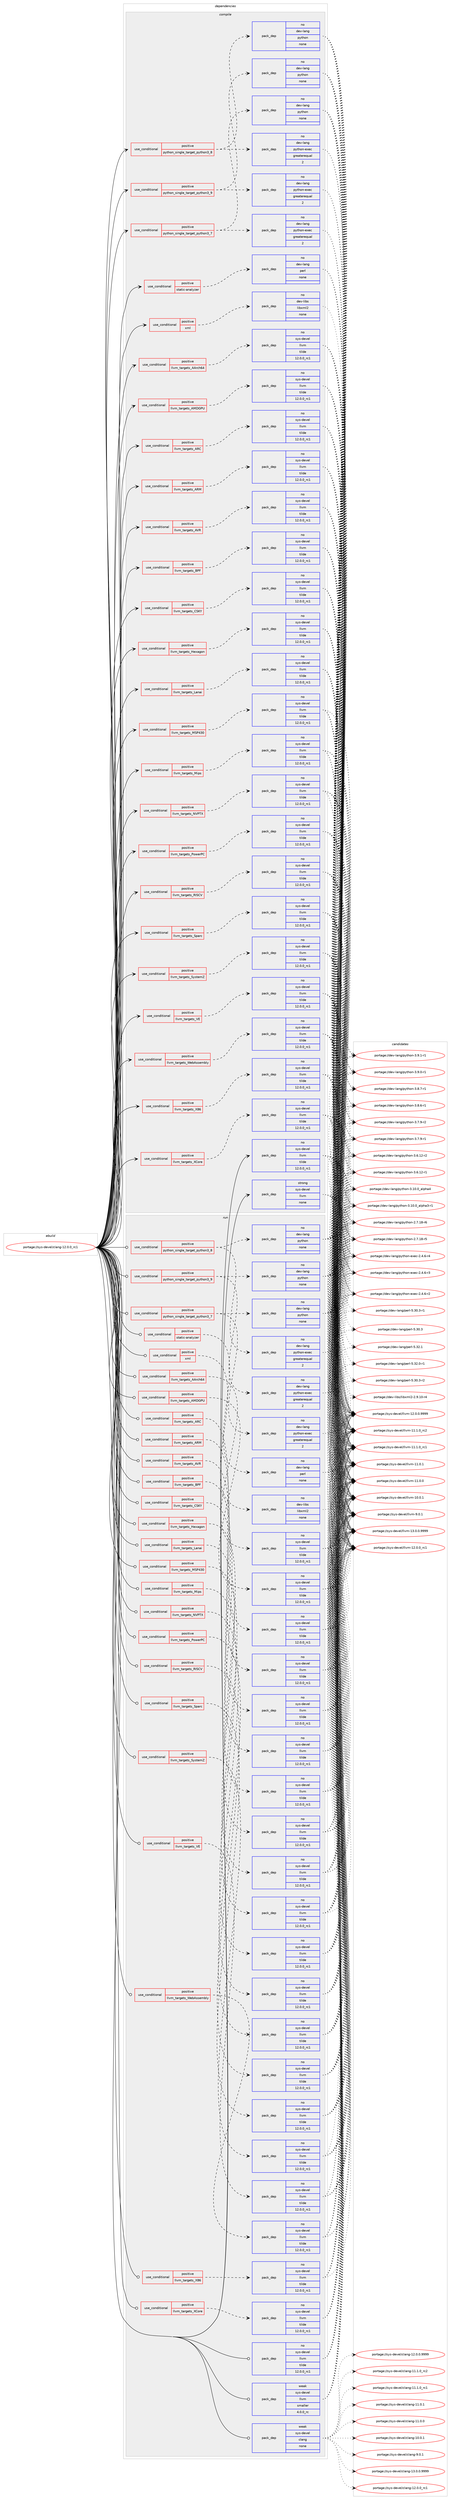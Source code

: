 digraph prolog {

# *************
# Graph options
# *************

newrank=true;
concentrate=true;
compound=true;
graph [rankdir=LR,fontname=Helvetica,fontsize=10,ranksep=1.5];#, ranksep=2.5, nodesep=0.2];
edge  [arrowhead=vee];
node  [fontname=Helvetica,fontsize=10];

# **********
# The ebuild
# **********

subgraph cluster_leftcol {
color=gray;
rank=same;
label=<<i>ebuild</i>>;
id [label="portage://sys-devel/clang-12.0.0_rc1", color=red, width=4, href="../sys-devel/clang-12.0.0_rc1.svg"];
}

# ****************
# The dependencies
# ****************

subgraph cluster_midcol {
color=gray;
label=<<i>dependencies</i>>;
subgraph cluster_compile {
fillcolor="#eeeeee";
style=filled;
label=<<i>compile</i>>;
subgraph cond2382 {
dependency8533 [label=<<TABLE BORDER="0" CELLBORDER="1" CELLSPACING="0" CELLPADDING="4"><TR><TD ROWSPAN="3" CELLPADDING="10">use_conditional</TD></TR><TR><TD>positive</TD></TR><TR><TD>llvm_targets_AArch64</TD></TR></TABLE>>, shape=none, color=red];
subgraph pack6041 {
dependency8534 [label=<<TABLE BORDER="0" CELLBORDER="1" CELLSPACING="0" CELLPADDING="4" WIDTH="220"><TR><TD ROWSPAN="6" CELLPADDING="30">pack_dep</TD></TR><TR><TD WIDTH="110">no</TD></TR><TR><TD>sys-devel</TD></TR><TR><TD>llvm</TD></TR><TR><TD>tilde</TD></TR><TR><TD>12.0.0_rc1</TD></TR></TABLE>>, shape=none, color=blue];
}
dependency8533:e -> dependency8534:w [weight=20,style="dashed",arrowhead="vee"];
}
id:e -> dependency8533:w [weight=20,style="solid",arrowhead="vee"];
subgraph cond2383 {
dependency8535 [label=<<TABLE BORDER="0" CELLBORDER="1" CELLSPACING="0" CELLPADDING="4"><TR><TD ROWSPAN="3" CELLPADDING="10">use_conditional</TD></TR><TR><TD>positive</TD></TR><TR><TD>llvm_targets_AMDGPU</TD></TR></TABLE>>, shape=none, color=red];
subgraph pack6042 {
dependency8536 [label=<<TABLE BORDER="0" CELLBORDER="1" CELLSPACING="0" CELLPADDING="4" WIDTH="220"><TR><TD ROWSPAN="6" CELLPADDING="30">pack_dep</TD></TR><TR><TD WIDTH="110">no</TD></TR><TR><TD>sys-devel</TD></TR><TR><TD>llvm</TD></TR><TR><TD>tilde</TD></TR><TR><TD>12.0.0_rc1</TD></TR></TABLE>>, shape=none, color=blue];
}
dependency8535:e -> dependency8536:w [weight=20,style="dashed",arrowhead="vee"];
}
id:e -> dependency8535:w [weight=20,style="solid",arrowhead="vee"];
subgraph cond2384 {
dependency8537 [label=<<TABLE BORDER="0" CELLBORDER="1" CELLSPACING="0" CELLPADDING="4"><TR><TD ROWSPAN="3" CELLPADDING="10">use_conditional</TD></TR><TR><TD>positive</TD></TR><TR><TD>llvm_targets_ARC</TD></TR></TABLE>>, shape=none, color=red];
subgraph pack6043 {
dependency8538 [label=<<TABLE BORDER="0" CELLBORDER="1" CELLSPACING="0" CELLPADDING="4" WIDTH="220"><TR><TD ROWSPAN="6" CELLPADDING="30">pack_dep</TD></TR><TR><TD WIDTH="110">no</TD></TR><TR><TD>sys-devel</TD></TR><TR><TD>llvm</TD></TR><TR><TD>tilde</TD></TR><TR><TD>12.0.0_rc1</TD></TR></TABLE>>, shape=none, color=blue];
}
dependency8537:e -> dependency8538:w [weight=20,style="dashed",arrowhead="vee"];
}
id:e -> dependency8537:w [weight=20,style="solid",arrowhead="vee"];
subgraph cond2385 {
dependency8539 [label=<<TABLE BORDER="0" CELLBORDER="1" CELLSPACING="0" CELLPADDING="4"><TR><TD ROWSPAN="3" CELLPADDING="10">use_conditional</TD></TR><TR><TD>positive</TD></TR><TR><TD>llvm_targets_ARM</TD></TR></TABLE>>, shape=none, color=red];
subgraph pack6044 {
dependency8540 [label=<<TABLE BORDER="0" CELLBORDER="1" CELLSPACING="0" CELLPADDING="4" WIDTH="220"><TR><TD ROWSPAN="6" CELLPADDING="30">pack_dep</TD></TR><TR><TD WIDTH="110">no</TD></TR><TR><TD>sys-devel</TD></TR><TR><TD>llvm</TD></TR><TR><TD>tilde</TD></TR><TR><TD>12.0.0_rc1</TD></TR></TABLE>>, shape=none, color=blue];
}
dependency8539:e -> dependency8540:w [weight=20,style="dashed",arrowhead="vee"];
}
id:e -> dependency8539:w [weight=20,style="solid",arrowhead="vee"];
subgraph cond2386 {
dependency8541 [label=<<TABLE BORDER="0" CELLBORDER="1" CELLSPACING="0" CELLPADDING="4"><TR><TD ROWSPAN="3" CELLPADDING="10">use_conditional</TD></TR><TR><TD>positive</TD></TR><TR><TD>llvm_targets_AVR</TD></TR></TABLE>>, shape=none, color=red];
subgraph pack6045 {
dependency8542 [label=<<TABLE BORDER="0" CELLBORDER="1" CELLSPACING="0" CELLPADDING="4" WIDTH="220"><TR><TD ROWSPAN="6" CELLPADDING="30">pack_dep</TD></TR><TR><TD WIDTH="110">no</TD></TR><TR><TD>sys-devel</TD></TR><TR><TD>llvm</TD></TR><TR><TD>tilde</TD></TR><TR><TD>12.0.0_rc1</TD></TR></TABLE>>, shape=none, color=blue];
}
dependency8541:e -> dependency8542:w [weight=20,style="dashed",arrowhead="vee"];
}
id:e -> dependency8541:w [weight=20,style="solid",arrowhead="vee"];
subgraph cond2387 {
dependency8543 [label=<<TABLE BORDER="0" CELLBORDER="1" CELLSPACING="0" CELLPADDING="4"><TR><TD ROWSPAN="3" CELLPADDING="10">use_conditional</TD></TR><TR><TD>positive</TD></TR><TR><TD>llvm_targets_BPF</TD></TR></TABLE>>, shape=none, color=red];
subgraph pack6046 {
dependency8544 [label=<<TABLE BORDER="0" CELLBORDER="1" CELLSPACING="0" CELLPADDING="4" WIDTH="220"><TR><TD ROWSPAN="6" CELLPADDING="30">pack_dep</TD></TR><TR><TD WIDTH="110">no</TD></TR><TR><TD>sys-devel</TD></TR><TR><TD>llvm</TD></TR><TR><TD>tilde</TD></TR><TR><TD>12.0.0_rc1</TD></TR></TABLE>>, shape=none, color=blue];
}
dependency8543:e -> dependency8544:w [weight=20,style="dashed",arrowhead="vee"];
}
id:e -> dependency8543:w [weight=20,style="solid",arrowhead="vee"];
subgraph cond2388 {
dependency8545 [label=<<TABLE BORDER="0" CELLBORDER="1" CELLSPACING="0" CELLPADDING="4"><TR><TD ROWSPAN="3" CELLPADDING="10">use_conditional</TD></TR><TR><TD>positive</TD></TR><TR><TD>llvm_targets_CSKY</TD></TR></TABLE>>, shape=none, color=red];
subgraph pack6047 {
dependency8546 [label=<<TABLE BORDER="0" CELLBORDER="1" CELLSPACING="0" CELLPADDING="4" WIDTH="220"><TR><TD ROWSPAN="6" CELLPADDING="30">pack_dep</TD></TR><TR><TD WIDTH="110">no</TD></TR><TR><TD>sys-devel</TD></TR><TR><TD>llvm</TD></TR><TR><TD>tilde</TD></TR><TR><TD>12.0.0_rc1</TD></TR></TABLE>>, shape=none, color=blue];
}
dependency8545:e -> dependency8546:w [weight=20,style="dashed",arrowhead="vee"];
}
id:e -> dependency8545:w [weight=20,style="solid",arrowhead="vee"];
subgraph cond2389 {
dependency8547 [label=<<TABLE BORDER="0" CELLBORDER="1" CELLSPACING="0" CELLPADDING="4"><TR><TD ROWSPAN="3" CELLPADDING="10">use_conditional</TD></TR><TR><TD>positive</TD></TR><TR><TD>llvm_targets_Hexagon</TD></TR></TABLE>>, shape=none, color=red];
subgraph pack6048 {
dependency8548 [label=<<TABLE BORDER="0" CELLBORDER="1" CELLSPACING="0" CELLPADDING="4" WIDTH="220"><TR><TD ROWSPAN="6" CELLPADDING="30">pack_dep</TD></TR><TR><TD WIDTH="110">no</TD></TR><TR><TD>sys-devel</TD></TR><TR><TD>llvm</TD></TR><TR><TD>tilde</TD></TR><TR><TD>12.0.0_rc1</TD></TR></TABLE>>, shape=none, color=blue];
}
dependency8547:e -> dependency8548:w [weight=20,style="dashed",arrowhead="vee"];
}
id:e -> dependency8547:w [weight=20,style="solid",arrowhead="vee"];
subgraph cond2390 {
dependency8549 [label=<<TABLE BORDER="0" CELLBORDER="1" CELLSPACING="0" CELLPADDING="4"><TR><TD ROWSPAN="3" CELLPADDING="10">use_conditional</TD></TR><TR><TD>positive</TD></TR><TR><TD>llvm_targets_Lanai</TD></TR></TABLE>>, shape=none, color=red];
subgraph pack6049 {
dependency8550 [label=<<TABLE BORDER="0" CELLBORDER="1" CELLSPACING="0" CELLPADDING="4" WIDTH="220"><TR><TD ROWSPAN="6" CELLPADDING="30">pack_dep</TD></TR><TR><TD WIDTH="110">no</TD></TR><TR><TD>sys-devel</TD></TR><TR><TD>llvm</TD></TR><TR><TD>tilde</TD></TR><TR><TD>12.0.0_rc1</TD></TR></TABLE>>, shape=none, color=blue];
}
dependency8549:e -> dependency8550:w [weight=20,style="dashed",arrowhead="vee"];
}
id:e -> dependency8549:w [weight=20,style="solid",arrowhead="vee"];
subgraph cond2391 {
dependency8551 [label=<<TABLE BORDER="0" CELLBORDER="1" CELLSPACING="0" CELLPADDING="4"><TR><TD ROWSPAN="3" CELLPADDING="10">use_conditional</TD></TR><TR><TD>positive</TD></TR><TR><TD>llvm_targets_MSP430</TD></TR></TABLE>>, shape=none, color=red];
subgraph pack6050 {
dependency8552 [label=<<TABLE BORDER="0" CELLBORDER="1" CELLSPACING="0" CELLPADDING="4" WIDTH="220"><TR><TD ROWSPAN="6" CELLPADDING="30">pack_dep</TD></TR><TR><TD WIDTH="110">no</TD></TR><TR><TD>sys-devel</TD></TR><TR><TD>llvm</TD></TR><TR><TD>tilde</TD></TR><TR><TD>12.0.0_rc1</TD></TR></TABLE>>, shape=none, color=blue];
}
dependency8551:e -> dependency8552:w [weight=20,style="dashed",arrowhead="vee"];
}
id:e -> dependency8551:w [weight=20,style="solid",arrowhead="vee"];
subgraph cond2392 {
dependency8553 [label=<<TABLE BORDER="0" CELLBORDER="1" CELLSPACING="0" CELLPADDING="4"><TR><TD ROWSPAN="3" CELLPADDING="10">use_conditional</TD></TR><TR><TD>positive</TD></TR><TR><TD>llvm_targets_Mips</TD></TR></TABLE>>, shape=none, color=red];
subgraph pack6051 {
dependency8554 [label=<<TABLE BORDER="0" CELLBORDER="1" CELLSPACING="0" CELLPADDING="4" WIDTH="220"><TR><TD ROWSPAN="6" CELLPADDING="30">pack_dep</TD></TR><TR><TD WIDTH="110">no</TD></TR><TR><TD>sys-devel</TD></TR><TR><TD>llvm</TD></TR><TR><TD>tilde</TD></TR><TR><TD>12.0.0_rc1</TD></TR></TABLE>>, shape=none, color=blue];
}
dependency8553:e -> dependency8554:w [weight=20,style="dashed",arrowhead="vee"];
}
id:e -> dependency8553:w [weight=20,style="solid",arrowhead="vee"];
subgraph cond2393 {
dependency8555 [label=<<TABLE BORDER="0" CELLBORDER="1" CELLSPACING="0" CELLPADDING="4"><TR><TD ROWSPAN="3" CELLPADDING="10">use_conditional</TD></TR><TR><TD>positive</TD></TR><TR><TD>llvm_targets_NVPTX</TD></TR></TABLE>>, shape=none, color=red];
subgraph pack6052 {
dependency8556 [label=<<TABLE BORDER="0" CELLBORDER="1" CELLSPACING="0" CELLPADDING="4" WIDTH="220"><TR><TD ROWSPAN="6" CELLPADDING="30">pack_dep</TD></TR><TR><TD WIDTH="110">no</TD></TR><TR><TD>sys-devel</TD></TR><TR><TD>llvm</TD></TR><TR><TD>tilde</TD></TR><TR><TD>12.0.0_rc1</TD></TR></TABLE>>, shape=none, color=blue];
}
dependency8555:e -> dependency8556:w [weight=20,style="dashed",arrowhead="vee"];
}
id:e -> dependency8555:w [weight=20,style="solid",arrowhead="vee"];
subgraph cond2394 {
dependency8557 [label=<<TABLE BORDER="0" CELLBORDER="1" CELLSPACING="0" CELLPADDING="4"><TR><TD ROWSPAN="3" CELLPADDING="10">use_conditional</TD></TR><TR><TD>positive</TD></TR><TR><TD>llvm_targets_PowerPC</TD></TR></TABLE>>, shape=none, color=red];
subgraph pack6053 {
dependency8558 [label=<<TABLE BORDER="0" CELLBORDER="1" CELLSPACING="0" CELLPADDING="4" WIDTH="220"><TR><TD ROWSPAN="6" CELLPADDING="30">pack_dep</TD></TR><TR><TD WIDTH="110">no</TD></TR><TR><TD>sys-devel</TD></TR><TR><TD>llvm</TD></TR><TR><TD>tilde</TD></TR><TR><TD>12.0.0_rc1</TD></TR></TABLE>>, shape=none, color=blue];
}
dependency8557:e -> dependency8558:w [weight=20,style="dashed",arrowhead="vee"];
}
id:e -> dependency8557:w [weight=20,style="solid",arrowhead="vee"];
subgraph cond2395 {
dependency8559 [label=<<TABLE BORDER="0" CELLBORDER="1" CELLSPACING="0" CELLPADDING="4"><TR><TD ROWSPAN="3" CELLPADDING="10">use_conditional</TD></TR><TR><TD>positive</TD></TR><TR><TD>llvm_targets_RISCV</TD></TR></TABLE>>, shape=none, color=red];
subgraph pack6054 {
dependency8560 [label=<<TABLE BORDER="0" CELLBORDER="1" CELLSPACING="0" CELLPADDING="4" WIDTH="220"><TR><TD ROWSPAN="6" CELLPADDING="30">pack_dep</TD></TR><TR><TD WIDTH="110">no</TD></TR><TR><TD>sys-devel</TD></TR><TR><TD>llvm</TD></TR><TR><TD>tilde</TD></TR><TR><TD>12.0.0_rc1</TD></TR></TABLE>>, shape=none, color=blue];
}
dependency8559:e -> dependency8560:w [weight=20,style="dashed",arrowhead="vee"];
}
id:e -> dependency8559:w [weight=20,style="solid",arrowhead="vee"];
subgraph cond2396 {
dependency8561 [label=<<TABLE BORDER="0" CELLBORDER="1" CELLSPACING="0" CELLPADDING="4"><TR><TD ROWSPAN="3" CELLPADDING="10">use_conditional</TD></TR><TR><TD>positive</TD></TR><TR><TD>llvm_targets_Sparc</TD></TR></TABLE>>, shape=none, color=red];
subgraph pack6055 {
dependency8562 [label=<<TABLE BORDER="0" CELLBORDER="1" CELLSPACING="0" CELLPADDING="4" WIDTH="220"><TR><TD ROWSPAN="6" CELLPADDING="30">pack_dep</TD></TR><TR><TD WIDTH="110">no</TD></TR><TR><TD>sys-devel</TD></TR><TR><TD>llvm</TD></TR><TR><TD>tilde</TD></TR><TR><TD>12.0.0_rc1</TD></TR></TABLE>>, shape=none, color=blue];
}
dependency8561:e -> dependency8562:w [weight=20,style="dashed",arrowhead="vee"];
}
id:e -> dependency8561:w [weight=20,style="solid",arrowhead="vee"];
subgraph cond2397 {
dependency8563 [label=<<TABLE BORDER="0" CELLBORDER="1" CELLSPACING="0" CELLPADDING="4"><TR><TD ROWSPAN="3" CELLPADDING="10">use_conditional</TD></TR><TR><TD>positive</TD></TR><TR><TD>llvm_targets_SystemZ</TD></TR></TABLE>>, shape=none, color=red];
subgraph pack6056 {
dependency8564 [label=<<TABLE BORDER="0" CELLBORDER="1" CELLSPACING="0" CELLPADDING="4" WIDTH="220"><TR><TD ROWSPAN="6" CELLPADDING="30">pack_dep</TD></TR><TR><TD WIDTH="110">no</TD></TR><TR><TD>sys-devel</TD></TR><TR><TD>llvm</TD></TR><TR><TD>tilde</TD></TR><TR><TD>12.0.0_rc1</TD></TR></TABLE>>, shape=none, color=blue];
}
dependency8563:e -> dependency8564:w [weight=20,style="dashed",arrowhead="vee"];
}
id:e -> dependency8563:w [weight=20,style="solid",arrowhead="vee"];
subgraph cond2398 {
dependency8565 [label=<<TABLE BORDER="0" CELLBORDER="1" CELLSPACING="0" CELLPADDING="4"><TR><TD ROWSPAN="3" CELLPADDING="10">use_conditional</TD></TR><TR><TD>positive</TD></TR><TR><TD>llvm_targets_VE</TD></TR></TABLE>>, shape=none, color=red];
subgraph pack6057 {
dependency8566 [label=<<TABLE BORDER="0" CELLBORDER="1" CELLSPACING="0" CELLPADDING="4" WIDTH="220"><TR><TD ROWSPAN="6" CELLPADDING="30">pack_dep</TD></TR><TR><TD WIDTH="110">no</TD></TR><TR><TD>sys-devel</TD></TR><TR><TD>llvm</TD></TR><TR><TD>tilde</TD></TR><TR><TD>12.0.0_rc1</TD></TR></TABLE>>, shape=none, color=blue];
}
dependency8565:e -> dependency8566:w [weight=20,style="dashed",arrowhead="vee"];
}
id:e -> dependency8565:w [weight=20,style="solid",arrowhead="vee"];
subgraph cond2399 {
dependency8567 [label=<<TABLE BORDER="0" CELLBORDER="1" CELLSPACING="0" CELLPADDING="4"><TR><TD ROWSPAN="3" CELLPADDING="10">use_conditional</TD></TR><TR><TD>positive</TD></TR><TR><TD>llvm_targets_WebAssembly</TD></TR></TABLE>>, shape=none, color=red];
subgraph pack6058 {
dependency8568 [label=<<TABLE BORDER="0" CELLBORDER="1" CELLSPACING="0" CELLPADDING="4" WIDTH="220"><TR><TD ROWSPAN="6" CELLPADDING="30">pack_dep</TD></TR><TR><TD WIDTH="110">no</TD></TR><TR><TD>sys-devel</TD></TR><TR><TD>llvm</TD></TR><TR><TD>tilde</TD></TR><TR><TD>12.0.0_rc1</TD></TR></TABLE>>, shape=none, color=blue];
}
dependency8567:e -> dependency8568:w [weight=20,style="dashed",arrowhead="vee"];
}
id:e -> dependency8567:w [weight=20,style="solid",arrowhead="vee"];
subgraph cond2400 {
dependency8569 [label=<<TABLE BORDER="0" CELLBORDER="1" CELLSPACING="0" CELLPADDING="4"><TR><TD ROWSPAN="3" CELLPADDING="10">use_conditional</TD></TR><TR><TD>positive</TD></TR><TR><TD>llvm_targets_X86</TD></TR></TABLE>>, shape=none, color=red];
subgraph pack6059 {
dependency8570 [label=<<TABLE BORDER="0" CELLBORDER="1" CELLSPACING="0" CELLPADDING="4" WIDTH="220"><TR><TD ROWSPAN="6" CELLPADDING="30">pack_dep</TD></TR><TR><TD WIDTH="110">no</TD></TR><TR><TD>sys-devel</TD></TR><TR><TD>llvm</TD></TR><TR><TD>tilde</TD></TR><TR><TD>12.0.0_rc1</TD></TR></TABLE>>, shape=none, color=blue];
}
dependency8569:e -> dependency8570:w [weight=20,style="dashed",arrowhead="vee"];
}
id:e -> dependency8569:w [weight=20,style="solid",arrowhead="vee"];
subgraph cond2401 {
dependency8571 [label=<<TABLE BORDER="0" CELLBORDER="1" CELLSPACING="0" CELLPADDING="4"><TR><TD ROWSPAN="3" CELLPADDING="10">use_conditional</TD></TR><TR><TD>positive</TD></TR><TR><TD>llvm_targets_XCore</TD></TR></TABLE>>, shape=none, color=red];
subgraph pack6060 {
dependency8572 [label=<<TABLE BORDER="0" CELLBORDER="1" CELLSPACING="0" CELLPADDING="4" WIDTH="220"><TR><TD ROWSPAN="6" CELLPADDING="30">pack_dep</TD></TR><TR><TD WIDTH="110">no</TD></TR><TR><TD>sys-devel</TD></TR><TR><TD>llvm</TD></TR><TR><TD>tilde</TD></TR><TR><TD>12.0.0_rc1</TD></TR></TABLE>>, shape=none, color=blue];
}
dependency8571:e -> dependency8572:w [weight=20,style="dashed",arrowhead="vee"];
}
id:e -> dependency8571:w [weight=20,style="solid",arrowhead="vee"];
subgraph cond2402 {
dependency8573 [label=<<TABLE BORDER="0" CELLBORDER="1" CELLSPACING="0" CELLPADDING="4"><TR><TD ROWSPAN="3" CELLPADDING="10">use_conditional</TD></TR><TR><TD>positive</TD></TR><TR><TD>python_single_target_python3_7</TD></TR></TABLE>>, shape=none, color=red];
subgraph pack6061 {
dependency8574 [label=<<TABLE BORDER="0" CELLBORDER="1" CELLSPACING="0" CELLPADDING="4" WIDTH="220"><TR><TD ROWSPAN="6" CELLPADDING="30">pack_dep</TD></TR><TR><TD WIDTH="110">no</TD></TR><TR><TD>dev-lang</TD></TR><TR><TD>python</TD></TR><TR><TD>none</TD></TR><TR><TD></TD></TR></TABLE>>, shape=none, color=blue];
}
dependency8573:e -> dependency8574:w [weight=20,style="dashed",arrowhead="vee"];
subgraph pack6062 {
dependency8575 [label=<<TABLE BORDER="0" CELLBORDER="1" CELLSPACING="0" CELLPADDING="4" WIDTH="220"><TR><TD ROWSPAN="6" CELLPADDING="30">pack_dep</TD></TR><TR><TD WIDTH="110">no</TD></TR><TR><TD>dev-lang</TD></TR><TR><TD>python-exec</TD></TR><TR><TD>greaterequal</TD></TR><TR><TD>2</TD></TR></TABLE>>, shape=none, color=blue];
}
dependency8573:e -> dependency8575:w [weight=20,style="dashed",arrowhead="vee"];
}
id:e -> dependency8573:w [weight=20,style="solid",arrowhead="vee"];
subgraph cond2403 {
dependency8576 [label=<<TABLE BORDER="0" CELLBORDER="1" CELLSPACING="0" CELLPADDING="4"><TR><TD ROWSPAN="3" CELLPADDING="10">use_conditional</TD></TR><TR><TD>positive</TD></TR><TR><TD>python_single_target_python3_8</TD></TR></TABLE>>, shape=none, color=red];
subgraph pack6063 {
dependency8577 [label=<<TABLE BORDER="0" CELLBORDER="1" CELLSPACING="0" CELLPADDING="4" WIDTH="220"><TR><TD ROWSPAN="6" CELLPADDING="30">pack_dep</TD></TR><TR><TD WIDTH="110">no</TD></TR><TR><TD>dev-lang</TD></TR><TR><TD>python</TD></TR><TR><TD>none</TD></TR><TR><TD></TD></TR></TABLE>>, shape=none, color=blue];
}
dependency8576:e -> dependency8577:w [weight=20,style="dashed",arrowhead="vee"];
subgraph pack6064 {
dependency8578 [label=<<TABLE BORDER="0" CELLBORDER="1" CELLSPACING="0" CELLPADDING="4" WIDTH="220"><TR><TD ROWSPAN="6" CELLPADDING="30">pack_dep</TD></TR><TR><TD WIDTH="110">no</TD></TR><TR><TD>dev-lang</TD></TR><TR><TD>python-exec</TD></TR><TR><TD>greaterequal</TD></TR><TR><TD>2</TD></TR></TABLE>>, shape=none, color=blue];
}
dependency8576:e -> dependency8578:w [weight=20,style="dashed",arrowhead="vee"];
}
id:e -> dependency8576:w [weight=20,style="solid",arrowhead="vee"];
subgraph cond2404 {
dependency8579 [label=<<TABLE BORDER="0" CELLBORDER="1" CELLSPACING="0" CELLPADDING="4"><TR><TD ROWSPAN="3" CELLPADDING="10">use_conditional</TD></TR><TR><TD>positive</TD></TR><TR><TD>python_single_target_python3_9</TD></TR></TABLE>>, shape=none, color=red];
subgraph pack6065 {
dependency8580 [label=<<TABLE BORDER="0" CELLBORDER="1" CELLSPACING="0" CELLPADDING="4" WIDTH="220"><TR><TD ROWSPAN="6" CELLPADDING="30">pack_dep</TD></TR><TR><TD WIDTH="110">no</TD></TR><TR><TD>dev-lang</TD></TR><TR><TD>python</TD></TR><TR><TD>none</TD></TR><TR><TD></TD></TR></TABLE>>, shape=none, color=blue];
}
dependency8579:e -> dependency8580:w [weight=20,style="dashed",arrowhead="vee"];
subgraph pack6066 {
dependency8581 [label=<<TABLE BORDER="0" CELLBORDER="1" CELLSPACING="0" CELLPADDING="4" WIDTH="220"><TR><TD ROWSPAN="6" CELLPADDING="30">pack_dep</TD></TR><TR><TD WIDTH="110">no</TD></TR><TR><TD>dev-lang</TD></TR><TR><TD>python-exec</TD></TR><TR><TD>greaterequal</TD></TR><TR><TD>2</TD></TR></TABLE>>, shape=none, color=blue];
}
dependency8579:e -> dependency8581:w [weight=20,style="dashed",arrowhead="vee"];
}
id:e -> dependency8579:w [weight=20,style="solid",arrowhead="vee"];
subgraph cond2405 {
dependency8582 [label=<<TABLE BORDER="0" CELLBORDER="1" CELLSPACING="0" CELLPADDING="4"><TR><TD ROWSPAN="3" CELLPADDING="10">use_conditional</TD></TR><TR><TD>positive</TD></TR><TR><TD>static-analyzer</TD></TR></TABLE>>, shape=none, color=red];
subgraph pack6067 {
dependency8583 [label=<<TABLE BORDER="0" CELLBORDER="1" CELLSPACING="0" CELLPADDING="4" WIDTH="220"><TR><TD ROWSPAN="6" CELLPADDING="30">pack_dep</TD></TR><TR><TD WIDTH="110">no</TD></TR><TR><TD>dev-lang</TD></TR><TR><TD>perl</TD></TR><TR><TD>none</TD></TR><TR><TD></TD></TR></TABLE>>, shape=none, color=blue];
}
dependency8582:e -> dependency8583:w [weight=20,style="dashed",arrowhead="vee"];
}
id:e -> dependency8582:w [weight=20,style="solid",arrowhead="vee"];
subgraph cond2406 {
dependency8584 [label=<<TABLE BORDER="0" CELLBORDER="1" CELLSPACING="0" CELLPADDING="4"><TR><TD ROWSPAN="3" CELLPADDING="10">use_conditional</TD></TR><TR><TD>positive</TD></TR><TR><TD>xml</TD></TR></TABLE>>, shape=none, color=red];
subgraph pack6068 {
dependency8585 [label=<<TABLE BORDER="0" CELLBORDER="1" CELLSPACING="0" CELLPADDING="4" WIDTH="220"><TR><TD ROWSPAN="6" CELLPADDING="30">pack_dep</TD></TR><TR><TD WIDTH="110">no</TD></TR><TR><TD>dev-libs</TD></TR><TR><TD>libxml2</TD></TR><TR><TD>none</TD></TR><TR><TD></TD></TR></TABLE>>, shape=none, color=blue];
}
dependency8584:e -> dependency8585:w [weight=20,style="dashed",arrowhead="vee"];
}
id:e -> dependency8584:w [weight=20,style="solid",arrowhead="vee"];
subgraph pack6069 {
dependency8586 [label=<<TABLE BORDER="0" CELLBORDER="1" CELLSPACING="0" CELLPADDING="4" WIDTH="220"><TR><TD ROWSPAN="6" CELLPADDING="30">pack_dep</TD></TR><TR><TD WIDTH="110">no</TD></TR><TR><TD>sys-devel</TD></TR><TR><TD>llvm</TD></TR><TR><TD>tilde</TD></TR><TR><TD>12.0.0_rc1</TD></TR></TABLE>>, shape=none, color=blue];
}
id:e -> dependency8586:w [weight=20,style="solid",arrowhead="vee"];
subgraph pack6070 {
dependency8587 [label=<<TABLE BORDER="0" CELLBORDER="1" CELLSPACING="0" CELLPADDING="4" WIDTH="220"><TR><TD ROWSPAN="6" CELLPADDING="30">pack_dep</TD></TR><TR><TD WIDTH="110">strong</TD></TR><TR><TD>sys-devel</TD></TR><TR><TD>llvm</TD></TR><TR><TD>none</TD></TR><TR><TD></TD></TR></TABLE>>, shape=none, color=blue];
}
id:e -> dependency8587:w [weight=20,style="solid",arrowhead="vee"];
}
subgraph cluster_compileandrun {
fillcolor="#eeeeee";
style=filled;
label=<<i>compile and run</i>>;
}
subgraph cluster_run {
fillcolor="#eeeeee";
style=filled;
label=<<i>run</i>>;
subgraph cond2407 {
dependency8588 [label=<<TABLE BORDER="0" CELLBORDER="1" CELLSPACING="0" CELLPADDING="4"><TR><TD ROWSPAN="3" CELLPADDING="10">use_conditional</TD></TR><TR><TD>positive</TD></TR><TR><TD>llvm_targets_AArch64</TD></TR></TABLE>>, shape=none, color=red];
subgraph pack6071 {
dependency8589 [label=<<TABLE BORDER="0" CELLBORDER="1" CELLSPACING="0" CELLPADDING="4" WIDTH="220"><TR><TD ROWSPAN="6" CELLPADDING="30">pack_dep</TD></TR><TR><TD WIDTH="110">no</TD></TR><TR><TD>sys-devel</TD></TR><TR><TD>llvm</TD></TR><TR><TD>tilde</TD></TR><TR><TD>12.0.0_rc1</TD></TR></TABLE>>, shape=none, color=blue];
}
dependency8588:e -> dependency8589:w [weight=20,style="dashed",arrowhead="vee"];
}
id:e -> dependency8588:w [weight=20,style="solid",arrowhead="odot"];
subgraph cond2408 {
dependency8590 [label=<<TABLE BORDER="0" CELLBORDER="1" CELLSPACING="0" CELLPADDING="4"><TR><TD ROWSPAN="3" CELLPADDING="10">use_conditional</TD></TR><TR><TD>positive</TD></TR><TR><TD>llvm_targets_AMDGPU</TD></TR></TABLE>>, shape=none, color=red];
subgraph pack6072 {
dependency8591 [label=<<TABLE BORDER="0" CELLBORDER="1" CELLSPACING="0" CELLPADDING="4" WIDTH="220"><TR><TD ROWSPAN="6" CELLPADDING="30">pack_dep</TD></TR><TR><TD WIDTH="110">no</TD></TR><TR><TD>sys-devel</TD></TR><TR><TD>llvm</TD></TR><TR><TD>tilde</TD></TR><TR><TD>12.0.0_rc1</TD></TR></TABLE>>, shape=none, color=blue];
}
dependency8590:e -> dependency8591:w [weight=20,style="dashed",arrowhead="vee"];
}
id:e -> dependency8590:w [weight=20,style="solid",arrowhead="odot"];
subgraph cond2409 {
dependency8592 [label=<<TABLE BORDER="0" CELLBORDER="1" CELLSPACING="0" CELLPADDING="4"><TR><TD ROWSPAN="3" CELLPADDING="10">use_conditional</TD></TR><TR><TD>positive</TD></TR><TR><TD>llvm_targets_ARC</TD></TR></TABLE>>, shape=none, color=red];
subgraph pack6073 {
dependency8593 [label=<<TABLE BORDER="0" CELLBORDER="1" CELLSPACING="0" CELLPADDING="4" WIDTH="220"><TR><TD ROWSPAN="6" CELLPADDING="30">pack_dep</TD></TR><TR><TD WIDTH="110">no</TD></TR><TR><TD>sys-devel</TD></TR><TR><TD>llvm</TD></TR><TR><TD>tilde</TD></TR><TR><TD>12.0.0_rc1</TD></TR></TABLE>>, shape=none, color=blue];
}
dependency8592:e -> dependency8593:w [weight=20,style="dashed",arrowhead="vee"];
}
id:e -> dependency8592:w [weight=20,style="solid",arrowhead="odot"];
subgraph cond2410 {
dependency8594 [label=<<TABLE BORDER="0" CELLBORDER="1" CELLSPACING="0" CELLPADDING="4"><TR><TD ROWSPAN="3" CELLPADDING="10">use_conditional</TD></TR><TR><TD>positive</TD></TR><TR><TD>llvm_targets_ARM</TD></TR></TABLE>>, shape=none, color=red];
subgraph pack6074 {
dependency8595 [label=<<TABLE BORDER="0" CELLBORDER="1" CELLSPACING="0" CELLPADDING="4" WIDTH="220"><TR><TD ROWSPAN="6" CELLPADDING="30">pack_dep</TD></TR><TR><TD WIDTH="110">no</TD></TR><TR><TD>sys-devel</TD></TR><TR><TD>llvm</TD></TR><TR><TD>tilde</TD></TR><TR><TD>12.0.0_rc1</TD></TR></TABLE>>, shape=none, color=blue];
}
dependency8594:e -> dependency8595:w [weight=20,style="dashed",arrowhead="vee"];
}
id:e -> dependency8594:w [weight=20,style="solid",arrowhead="odot"];
subgraph cond2411 {
dependency8596 [label=<<TABLE BORDER="0" CELLBORDER="1" CELLSPACING="0" CELLPADDING="4"><TR><TD ROWSPAN="3" CELLPADDING="10">use_conditional</TD></TR><TR><TD>positive</TD></TR><TR><TD>llvm_targets_AVR</TD></TR></TABLE>>, shape=none, color=red];
subgraph pack6075 {
dependency8597 [label=<<TABLE BORDER="0" CELLBORDER="1" CELLSPACING="0" CELLPADDING="4" WIDTH="220"><TR><TD ROWSPAN="6" CELLPADDING="30">pack_dep</TD></TR><TR><TD WIDTH="110">no</TD></TR><TR><TD>sys-devel</TD></TR><TR><TD>llvm</TD></TR><TR><TD>tilde</TD></TR><TR><TD>12.0.0_rc1</TD></TR></TABLE>>, shape=none, color=blue];
}
dependency8596:e -> dependency8597:w [weight=20,style="dashed",arrowhead="vee"];
}
id:e -> dependency8596:w [weight=20,style="solid",arrowhead="odot"];
subgraph cond2412 {
dependency8598 [label=<<TABLE BORDER="0" CELLBORDER="1" CELLSPACING="0" CELLPADDING="4"><TR><TD ROWSPAN="3" CELLPADDING="10">use_conditional</TD></TR><TR><TD>positive</TD></TR><TR><TD>llvm_targets_BPF</TD></TR></TABLE>>, shape=none, color=red];
subgraph pack6076 {
dependency8599 [label=<<TABLE BORDER="0" CELLBORDER="1" CELLSPACING="0" CELLPADDING="4" WIDTH="220"><TR><TD ROWSPAN="6" CELLPADDING="30">pack_dep</TD></TR><TR><TD WIDTH="110">no</TD></TR><TR><TD>sys-devel</TD></TR><TR><TD>llvm</TD></TR><TR><TD>tilde</TD></TR><TR><TD>12.0.0_rc1</TD></TR></TABLE>>, shape=none, color=blue];
}
dependency8598:e -> dependency8599:w [weight=20,style="dashed",arrowhead="vee"];
}
id:e -> dependency8598:w [weight=20,style="solid",arrowhead="odot"];
subgraph cond2413 {
dependency8600 [label=<<TABLE BORDER="0" CELLBORDER="1" CELLSPACING="0" CELLPADDING="4"><TR><TD ROWSPAN="3" CELLPADDING="10">use_conditional</TD></TR><TR><TD>positive</TD></TR><TR><TD>llvm_targets_CSKY</TD></TR></TABLE>>, shape=none, color=red];
subgraph pack6077 {
dependency8601 [label=<<TABLE BORDER="0" CELLBORDER="1" CELLSPACING="0" CELLPADDING="4" WIDTH="220"><TR><TD ROWSPAN="6" CELLPADDING="30">pack_dep</TD></TR><TR><TD WIDTH="110">no</TD></TR><TR><TD>sys-devel</TD></TR><TR><TD>llvm</TD></TR><TR><TD>tilde</TD></TR><TR><TD>12.0.0_rc1</TD></TR></TABLE>>, shape=none, color=blue];
}
dependency8600:e -> dependency8601:w [weight=20,style="dashed",arrowhead="vee"];
}
id:e -> dependency8600:w [weight=20,style="solid",arrowhead="odot"];
subgraph cond2414 {
dependency8602 [label=<<TABLE BORDER="0" CELLBORDER="1" CELLSPACING="0" CELLPADDING="4"><TR><TD ROWSPAN="3" CELLPADDING="10">use_conditional</TD></TR><TR><TD>positive</TD></TR><TR><TD>llvm_targets_Hexagon</TD></TR></TABLE>>, shape=none, color=red];
subgraph pack6078 {
dependency8603 [label=<<TABLE BORDER="0" CELLBORDER="1" CELLSPACING="0" CELLPADDING="4" WIDTH="220"><TR><TD ROWSPAN="6" CELLPADDING="30">pack_dep</TD></TR><TR><TD WIDTH="110">no</TD></TR><TR><TD>sys-devel</TD></TR><TR><TD>llvm</TD></TR><TR><TD>tilde</TD></TR><TR><TD>12.0.0_rc1</TD></TR></TABLE>>, shape=none, color=blue];
}
dependency8602:e -> dependency8603:w [weight=20,style="dashed",arrowhead="vee"];
}
id:e -> dependency8602:w [weight=20,style="solid",arrowhead="odot"];
subgraph cond2415 {
dependency8604 [label=<<TABLE BORDER="0" CELLBORDER="1" CELLSPACING="0" CELLPADDING="4"><TR><TD ROWSPAN="3" CELLPADDING="10">use_conditional</TD></TR><TR><TD>positive</TD></TR><TR><TD>llvm_targets_Lanai</TD></TR></TABLE>>, shape=none, color=red];
subgraph pack6079 {
dependency8605 [label=<<TABLE BORDER="0" CELLBORDER="1" CELLSPACING="0" CELLPADDING="4" WIDTH="220"><TR><TD ROWSPAN="6" CELLPADDING="30">pack_dep</TD></TR><TR><TD WIDTH="110">no</TD></TR><TR><TD>sys-devel</TD></TR><TR><TD>llvm</TD></TR><TR><TD>tilde</TD></TR><TR><TD>12.0.0_rc1</TD></TR></TABLE>>, shape=none, color=blue];
}
dependency8604:e -> dependency8605:w [weight=20,style="dashed",arrowhead="vee"];
}
id:e -> dependency8604:w [weight=20,style="solid",arrowhead="odot"];
subgraph cond2416 {
dependency8606 [label=<<TABLE BORDER="0" CELLBORDER="1" CELLSPACING="0" CELLPADDING="4"><TR><TD ROWSPAN="3" CELLPADDING="10">use_conditional</TD></TR><TR><TD>positive</TD></TR><TR><TD>llvm_targets_MSP430</TD></TR></TABLE>>, shape=none, color=red];
subgraph pack6080 {
dependency8607 [label=<<TABLE BORDER="0" CELLBORDER="1" CELLSPACING="0" CELLPADDING="4" WIDTH="220"><TR><TD ROWSPAN="6" CELLPADDING="30">pack_dep</TD></TR><TR><TD WIDTH="110">no</TD></TR><TR><TD>sys-devel</TD></TR><TR><TD>llvm</TD></TR><TR><TD>tilde</TD></TR><TR><TD>12.0.0_rc1</TD></TR></TABLE>>, shape=none, color=blue];
}
dependency8606:e -> dependency8607:w [weight=20,style="dashed",arrowhead="vee"];
}
id:e -> dependency8606:w [weight=20,style="solid",arrowhead="odot"];
subgraph cond2417 {
dependency8608 [label=<<TABLE BORDER="0" CELLBORDER="1" CELLSPACING="0" CELLPADDING="4"><TR><TD ROWSPAN="3" CELLPADDING="10">use_conditional</TD></TR><TR><TD>positive</TD></TR><TR><TD>llvm_targets_Mips</TD></TR></TABLE>>, shape=none, color=red];
subgraph pack6081 {
dependency8609 [label=<<TABLE BORDER="0" CELLBORDER="1" CELLSPACING="0" CELLPADDING="4" WIDTH="220"><TR><TD ROWSPAN="6" CELLPADDING="30">pack_dep</TD></TR><TR><TD WIDTH="110">no</TD></TR><TR><TD>sys-devel</TD></TR><TR><TD>llvm</TD></TR><TR><TD>tilde</TD></TR><TR><TD>12.0.0_rc1</TD></TR></TABLE>>, shape=none, color=blue];
}
dependency8608:e -> dependency8609:w [weight=20,style="dashed",arrowhead="vee"];
}
id:e -> dependency8608:w [weight=20,style="solid",arrowhead="odot"];
subgraph cond2418 {
dependency8610 [label=<<TABLE BORDER="0" CELLBORDER="1" CELLSPACING="0" CELLPADDING="4"><TR><TD ROWSPAN="3" CELLPADDING="10">use_conditional</TD></TR><TR><TD>positive</TD></TR><TR><TD>llvm_targets_NVPTX</TD></TR></TABLE>>, shape=none, color=red];
subgraph pack6082 {
dependency8611 [label=<<TABLE BORDER="0" CELLBORDER="1" CELLSPACING="0" CELLPADDING="4" WIDTH="220"><TR><TD ROWSPAN="6" CELLPADDING="30">pack_dep</TD></TR><TR><TD WIDTH="110">no</TD></TR><TR><TD>sys-devel</TD></TR><TR><TD>llvm</TD></TR><TR><TD>tilde</TD></TR><TR><TD>12.0.0_rc1</TD></TR></TABLE>>, shape=none, color=blue];
}
dependency8610:e -> dependency8611:w [weight=20,style="dashed",arrowhead="vee"];
}
id:e -> dependency8610:w [weight=20,style="solid",arrowhead="odot"];
subgraph cond2419 {
dependency8612 [label=<<TABLE BORDER="0" CELLBORDER="1" CELLSPACING="0" CELLPADDING="4"><TR><TD ROWSPAN="3" CELLPADDING="10">use_conditional</TD></TR><TR><TD>positive</TD></TR><TR><TD>llvm_targets_PowerPC</TD></TR></TABLE>>, shape=none, color=red];
subgraph pack6083 {
dependency8613 [label=<<TABLE BORDER="0" CELLBORDER="1" CELLSPACING="0" CELLPADDING="4" WIDTH="220"><TR><TD ROWSPAN="6" CELLPADDING="30">pack_dep</TD></TR><TR><TD WIDTH="110">no</TD></TR><TR><TD>sys-devel</TD></TR><TR><TD>llvm</TD></TR><TR><TD>tilde</TD></TR><TR><TD>12.0.0_rc1</TD></TR></TABLE>>, shape=none, color=blue];
}
dependency8612:e -> dependency8613:w [weight=20,style="dashed",arrowhead="vee"];
}
id:e -> dependency8612:w [weight=20,style="solid",arrowhead="odot"];
subgraph cond2420 {
dependency8614 [label=<<TABLE BORDER="0" CELLBORDER="1" CELLSPACING="0" CELLPADDING="4"><TR><TD ROWSPAN="3" CELLPADDING="10">use_conditional</TD></TR><TR><TD>positive</TD></TR><TR><TD>llvm_targets_RISCV</TD></TR></TABLE>>, shape=none, color=red];
subgraph pack6084 {
dependency8615 [label=<<TABLE BORDER="0" CELLBORDER="1" CELLSPACING="0" CELLPADDING="4" WIDTH="220"><TR><TD ROWSPAN="6" CELLPADDING="30">pack_dep</TD></TR><TR><TD WIDTH="110">no</TD></TR><TR><TD>sys-devel</TD></TR><TR><TD>llvm</TD></TR><TR><TD>tilde</TD></TR><TR><TD>12.0.0_rc1</TD></TR></TABLE>>, shape=none, color=blue];
}
dependency8614:e -> dependency8615:w [weight=20,style="dashed",arrowhead="vee"];
}
id:e -> dependency8614:w [weight=20,style="solid",arrowhead="odot"];
subgraph cond2421 {
dependency8616 [label=<<TABLE BORDER="0" CELLBORDER="1" CELLSPACING="0" CELLPADDING="4"><TR><TD ROWSPAN="3" CELLPADDING="10">use_conditional</TD></TR><TR><TD>positive</TD></TR><TR><TD>llvm_targets_Sparc</TD></TR></TABLE>>, shape=none, color=red];
subgraph pack6085 {
dependency8617 [label=<<TABLE BORDER="0" CELLBORDER="1" CELLSPACING="0" CELLPADDING="4" WIDTH="220"><TR><TD ROWSPAN="6" CELLPADDING="30">pack_dep</TD></TR><TR><TD WIDTH="110">no</TD></TR><TR><TD>sys-devel</TD></TR><TR><TD>llvm</TD></TR><TR><TD>tilde</TD></TR><TR><TD>12.0.0_rc1</TD></TR></TABLE>>, shape=none, color=blue];
}
dependency8616:e -> dependency8617:w [weight=20,style="dashed",arrowhead="vee"];
}
id:e -> dependency8616:w [weight=20,style="solid",arrowhead="odot"];
subgraph cond2422 {
dependency8618 [label=<<TABLE BORDER="0" CELLBORDER="1" CELLSPACING="0" CELLPADDING="4"><TR><TD ROWSPAN="3" CELLPADDING="10">use_conditional</TD></TR><TR><TD>positive</TD></TR><TR><TD>llvm_targets_SystemZ</TD></TR></TABLE>>, shape=none, color=red];
subgraph pack6086 {
dependency8619 [label=<<TABLE BORDER="0" CELLBORDER="1" CELLSPACING="0" CELLPADDING="4" WIDTH="220"><TR><TD ROWSPAN="6" CELLPADDING="30">pack_dep</TD></TR><TR><TD WIDTH="110">no</TD></TR><TR><TD>sys-devel</TD></TR><TR><TD>llvm</TD></TR><TR><TD>tilde</TD></TR><TR><TD>12.0.0_rc1</TD></TR></TABLE>>, shape=none, color=blue];
}
dependency8618:e -> dependency8619:w [weight=20,style="dashed",arrowhead="vee"];
}
id:e -> dependency8618:w [weight=20,style="solid",arrowhead="odot"];
subgraph cond2423 {
dependency8620 [label=<<TABLE BORDER="0" CELLBORDER="1" CELLSPACING="0" CELLPADDING="4"><TR><TD ROWSPAN="3" CELLPADDING="10">use_conditional</TD></TR><TR><TD>positive</TD></TR><TR><TD>llvm_targets_VE</TD></TR></TABLE>>, shape=none, color=red];
subgraph pack6087 {
dependency8621 [label=<<TABLE BORDER="0" CELLBORDER="1" CELLSPACING="0" CELLPADDING="4" WIDTH="220"><TR><TD ROWSPAN="6" CELLPADDING="30">pack_dep</TD></TR><TR><TD WIDTH="110">no</TD></TR><TR><TD>sys-devel</TD></TR><TR><TD>llvm</TD></TR><TR><TD>tilde</TD></TR><TR><TD>12.0.0_rc1</TD></TR></TABLE>>, shape=none, color=blue];
}
dependency8620:e -> dependency8621:w [weight=20,style="dashed",arrowhead="vee"];
}
id:e -> dependency8620:w [weight=20,style="solid",arrowhead="odot"];
subgraph cond2424 {
dependency8622 [label=<<TABLE BORDER="0" CELLBORDER="1" CELLSPACING="0" CELLPADDING="4"><TR><TD ROWSPAN="3" CELLPADDING="10">use_conditional</TD></TR><TR><TD>positive</TD></TR><TR><TD>llvm_targets_WebAssembly</TD></TR></TABLE>>, shape=none, color=red];
subgraph pack6088 {
dependency8623 [label=<<TABLE BORDER="0" CELLBORDER="1" CELLSPACING="0" CELLPADDING="4" WIDTH="220"><TR><TD ROWSPAN="6" CELLPADDING="30">pack_dep</TD></TR><TR><TD WIDTH="110">no</TD></TR><TR><TD>sys-devel</TD></TR><TR><TD>llvm</TD></TR><TR><TD>tilde</TD></TR><TR><TD>12.0.0_rc1</TD></TR></TABLE>>, shape=none, color=blue];
}
dependency8622:e -> dependency8623:w [weight=20,style="dashed",arrowhead="vee"];
}
id:e -> dependency8622:w [weight=20,style="solid",arrowhead="odot"];
subgraph cond2425 {
dependency8624 [label=<<TABLE BORDER="0" CELLBORDER="1" CELLSPACING="0" CELLPADDING="4"><TR><TD ROWSPAN="3" CELLPADDING="10">use_conditional</TD></TR><TR><TD>positive</TD></TR><TR><TD>llvm_targets_X86</TD></TR></TABLE>>, shape=none, color=red];
subgraph pack6089 {
dependency8625 [label=<<TABLE BORDER="0" CELLBORDER="1" CELLSPACING="0" CELLPADDING="4" WIDTH="220"><TR><TD ROWSPAN="6" CELLPADDING="30">pack_dep</TD></TR><TR><TD WIDTH="110">no</TD></TR><TR><TD>sys-devel</TD></TR><TR><TD>llvm</TD></TR><TR><TD>tilde</TD></TR><TR><TD>12.0.0_rc1</TD></TR></TABLE>>, shape=none, color=blue];
}
dependency8624:e -> dependency8625:w [weight=20,style="dashed",arrowhead="vee"];
}
id:e -> dependency8624:w [weight=20,style="solid",arrowhead="odot"];
subgraph cond2426 {
dependency8626 [label=<<TABLE BORDER="0" CELLBORDER="1" CELLSPACING="0" CELLPADDING="4"><TR><TD ROWSPAN="3" CELLPADDING="10">use_conditional</TD></TR><TR><TD>positive</TD></TR><TR><TD>llvm_targets_XCore</TD></TR></TABLE>>, shape=none, color=red];
subgraph pack6090 {
dependency8627 [label=<<TABLE BORDER="0" CELLBORDER="1" CELLSPACING="0" CELLPADDING="4" WIDTH="220"><TR><TD ROWSPAN="6" CELLPADDING="30">pack_dep</TD></TR><TR><TD WIDTH="110">no</TD></TR><TR><TD>sys-devel</TD></TR><TR><TD>llvm</TD></TR><TR><TD>tilde</TD></TR><TR><TD>12.0.0_rc1</TD></TR></TABLE>>, shape=none, color=blue];
}
dependency8626:e -> dependency8627:w [weight=20,style="dashed",arrowhead="vee"];
}
id:e -> dependency8626:w [weight=20,style="solid",arrowhead="odot"];
subgraph cond2427 {
dependency8628 [label=<<TABLE BORDER="0" CELLBORDER="1" CELLSPACING="0" CELLPADDING="4"><TR><TD ROWSPAN="3" CELLPADDING="10">use_conditional</TD></TR><TR><TD>positive</TD></TR><TR><TD>python_single_target_python3_7</TD></TR></TABLE>>, shape=none, color=red];
subgraph pack6091 {
dependency8629 [label=<<TABLE BORDER="0" CELLBORDER="1" CELLSPACING="0" CELLPADDING="4" WIDTH="220"><TR><TD ROWSPAN="6" CELLPADDING="30">pack_dep</TD></TR><TR><TD WIDTH="110">no</TD></TR><TR><TD>dev-lang</TD></TR><TR><TD>python</TD></TR><TR><TD>none</TD></TR><TR><TD></TD></TR></TABLE>>, shape=none, color=blue];
}
dependency8628:e -> dependency8629:w [weight=20,style="dashed",arrowhead="vee"];
subgraph pack6092 {
dependency8630 [label=<<TABLE BORDER="0" CELLBORDER="1" CELLSPACING="0" CELLPADDING="4" WIDTH="220"><TR><TD ROWSPAN="6" CELLPADDING="30">pack_dep</TD></TR><TR><TD WIDTH="110">no</TD></TR><TR><TD>dev-lang</TD></TR><TR><TD>python-exec</TD></TR><TR><TD>greaterequal</TD></TR><TR><TD>2</TD></TR></TABLE>>, shape=none, color=blue];
}
dependency8628:e -> dependency8630:w [weight=20,style="dashed",arrowhead="vee"];
}
id:e -> dependency8628:w [weight=20,style="solid",arrowhead="odot"];
subgraph cond2428 {
dependency8631 [label=<<TABLE BORDER="0" CELLBORDER="1" CELLSPACING="0" CELLPADDING="4"><TR><TD ROWSPAN="3" CELLPADDING="10">use_conditional</TD></TR><TR><TD>positive</TD></TR><TR><TD>python_single_target_python3_8</TD></TR></TABLE>>, shape=none, color=red];
subgraph pack6093 {
dependency8632 [label=<<TABLE BORDER="0" CELLBORDER="1" CELLSPACING="0" CELLPADDING="4" WIDTH="220"><TR><TD ROWSPAN="6" CELLPADDING="30">pack_dep</TD></TR><TR><TD WIDTH="110">no</TD></TR><TR><TD>dev-lang</TD></TR><TR><TD>python</TD></TR><TR><TD>none</TD></TR><TR><TD></TD></TR></TABLE>>, shape=none, color=blue];
}
dependency8631:e -> dependency8632:w [weight=20,style="dashed",arrowhead="vee"];
subgraph pack6094 {
dependency8633 [label=<<TABLE BORDER="0" CELLBORDER="1" CELLSPACING="0" CELLPADDING="4" WIDTH="220"><TR><TD ROWSPAN="6" CELLPADDING="30">pack_dep</TD></TR><TR><TD WIDTH="110">no</TD></TR><TR><TD>dev-lang</TD></TR><TR><TD>python-exec</TD></TR><TR><TD>greaterequal</TD></TR><TR><TD>2</TD></TR></TABLE>>, shape=none, color=blue];
}
dependency8631:e -> dependency8633:w [weight=20,style="dashed",arrowhead="vee"];
}
id:e -> dependency8631:w [weight=20,style="solid",arrowhead="odot"];
subgraph cond2429 {
dependency8634 [label=<<TABLE BORDER="0" CELLBORDER="1" CELLSPACING="0" CELLPADDING="4"><TR><TD ROWSPAN="3" CELLPADDING="10">use_conditional</TD></TR><TR><TD>positive</TD></TR><TR><TD>python_single_target_python3_9</TD></TR></TABLE>>, shape=none, color=red];
subgraph pack6095 {
dependency8635 [label=<<TABLE BORDER="0" CELLBORDER="1" CELLSPACING="0" CELLPADDING="4" WIDTH="220"><TR><TD ROWSPAN="6" CELLPADDING="30">pack_dep</TD></TR><TR><TD WIDTH="110">no</TD></TR><TR><TD>dev-lang</TD></TR><TR><TD>python</TD></TR><TR><TD>none</TD></TR><TR><TD></TD></TR></TABLE>>, shape=none, color=blue];
}
dependency8634:e -> dependency8635:w [weight=20,style="dashed",arrowhead="vee"];
subgraph pack6096 {
dependency8636 [label=<<TABLE BORDER="0" CELLBORDER="1" CELLSPACING="0" CELLPADDING="4" WIDTH="220"><TR><TD ROWSPAN="6" CELLPADDING="30">pack_dep</TD></TR><TR><TD WIDTH="110">no</TD></TR><TR><TD>dev-lang</TD></TR><TR><TD>python-exec</TD></TR><TR><TD>greaterequal</TD></TR><TR><TD>2</TD></TR></TABLE>>, shape=none, color=blue];
}
dependency8634:e -> dependency8636:w [weight=20,style="dashed",arrowhead="vee"];
}
id:e -> dependency8634:w [weight=20,style="solid",arrowhead="odot"];
subgraph cond2430 {
dependency8637 [label=<<TABLE BORDER="0" CELLBORDER="1" CELLSPACING="0" CELLPADDING="4"><TR><TD ROWSPAN="3" CELLPADDING="10">use_conditional</TD></TR><TR><TD>positive</TD></TR><TR><TD>static-analyzer</TD></TR></TABLE>>, shape=none, color=red];
subgraph pack6097 {
dependency8638 [label=<<TABLE BORDER="0" CELLBORDER="1" CELLSPACING="0" CELLPADDING="4" WIDTH="220"><TR><TD ROWSPAN="6" CELLPADDING="30">pack_dep</TD></TR><TR><TD WIDTH="110">no</TD></TR><TR><TD>dev-lang</TD></TR><TR><TD>perl</TD></TR><TR><TD>none</TD></TR><TR><TD></TD></TR></TABLE>>, shape=none, color=blue];
}
dependency8637:e -> dependency8638:w [weight=20,style="dashed",arrowhead="vee"];
}
id:e -> dependency8637:w [weight=20,style="solid",arrowhead="odot"];
subgraph cond2431 {
dependency8639 [label=<<TABLE BORDER="0" CELLBORDER="1" CELLSPACING="0" CELLPADDING="4"><TR><TD ROWSPAN="3" CELLPADDING="10">use_conditional</TD></TR><TR><TD>positive</TD></TR><TR><TD>xml</TD></TR></TABLE>>, shape=none, color=red];
subgraph pack6098 {
dependency8640 [label=<<TABLE BORDER="0" CELLBORDER="1" CELLSPACING="0" CELLPADDING="4" WIDTH="220"><TR><TD ROWSPAN="6" CELLPADDING="30">pack_dep</TD></TR><TR><TD WIDTH="110">no</TD></TR><TR><TD>dev-libs</TD></TR><TR><TD>libxml2</TD></TR><TR><TD>none</TD></TR><TR><TD></TD></TR></TABLE>>, shape=none, color=blue];
}
dependency8639:e -> dependency8640:w [weight=20,style="dashed",arrowhead="vee"];
}
id:e -> dependency8639:w [weight=20,style="solid",arrowhead="odot"];
subgraph pack6099 {
dependency8641 [label=<<TABLE BORDER="0" CELLBORDER="1" CELLSPACING="0" CELLPADDING="4" WIDTH="220"><TR><TD ROWSPAN="6" CELLPADDING="30">pack_dep</TD></TR><TR><TD WIDTH="110">no</TD></TR><TR><TD>sys-devel</TD></TR><TR><TD>llvm</TD></TR><TR><TD>tilde</TD></TR><TR><TD>12.0.0_rc1</TD></TR></TABLE>>, shape=none, color=blue];
}
id:e -> dependency8641:w [weight=20,style="solid",arrowhead="odot"];
subgraph pack6100 {
dependency8642 [label=<<TABLE BORDER="0" CELLBORDER="1" CELLSPACING="0" CELLPADDING="4" WIDTH="220"><TR><TD ROWSPAN="6" CELLPADDING="30">pack_dep</TD></TR><TR><TD WIDTH="110">weak</TD></TR><TR><TD>sys-devel</TD></TR><TR><TD>clang</TD></TR><TR><TD>none</TD></TR><TR><TD></TD></TR></TABLE>>, shape=none, color=blue];
}
id:e -> dependency8642:w [weight=20,style="solid",arrowhead="odot"];
subgraph pack6101 {
dependency8643 [label=<<TABLE BORDER="0" CELLBORDER="1" CELLSPACING="0" CELLPADDING="4" WIDTH="220"><TR><TD ROWSPAN="6" CELLPADDING="30">pack_dep</TD></TR><TR><TD WIDTH="110">weak</TD></TR><TR><TD>sys-devel</TD></TR><TR><TD>llvm</TD></TR><TR><TD>smaller</TD></TR><TR><TD>4.0.0_rc</TD></TR></TABLE>>, shape=none, color=blue];
}
id:e -> dependency8643:w [weight=20,style="solid",arrowhead="odot"];
}
}

# **************
# The candidates
# **************

subgraph cluster_choices {
rank=same;
color=gray;
label=<<i>candidates</i>>;

subgraph choice6041 {
color=black;
nodesep=1;
choice1151211154510010111810110847108108118109455746484649 [label="portage://sys-devel/llvm-9.0.1", color=red, width=4,href="../sys-devel/llvm-9.0.1.svg"];
choice1151211154510010111810110847108108118109454951464846484657575757 [label="portage://sys-devel/llvm-13.0.0.9999", color=red, width=4,href="../sys-devel/llvm-13.0.0.9999.svg"];
choice115121115451001011181011084710810811810945495046484648951149949 [label="portage://sys-devel/llvm-12.0.0_rc1", color=red, width=4,href="../sys-devel/llvm-12.0.0_rc1.svg"];
choice1151211154510010111810110847108108118109454950464846484657575757 [label="portage://sys-devel/llvm-12.0.0.9999", color=red, width=4,href="../sys-devel/llvm-12.0.0.9999.svg"];
choice115121115451001011181011084710810811810945494946494648951149950 [label="portage://sys-devel/llvm-11.1.0_rc2", color=red, width=4,href="../sys-devel/llvm-11.1.0_rc2.svg"];
choice115121115451001011181011084710810811810945494946494648951149949 [label="portage://sys-devel/llvm-11.1.0_rc1", color=red, width=4,href="../sys-devel/llvm-11.1.0_rc1.svg"];
choice115121115451001011181011084710810811810945494946484649 [label="portage://sys-devel/llvm-11.0.1", color=red, width=4,href="../sys-devel/llvm-11.0.1.svg"];
choice115121115451001011181011084710810811810945494946484648 [label="portage://sys-devel/llvm-11.0.0", color=red, width=4,href="../sys-devel/llvm-11.0.0.svg"];
choice115121115451001011181011084710810811810945494846484649 [label="portage://sys-devel/llvm-10.0.1", color=red, width=4,href="../sys-devel/llvm-10.0.1.svg"];
dependency8534:e -> choice1151211154510010111810110847108108118109455746484649:w [style=dotted,weight="100"];
dependency8534:e -> choice1151211154510010111810110847108108118109454951464846484657575757:w [style=dotted,weight="100"];
dependency8534:e -> choice115121115451001011181011084710810811810945495046484648951149949:w [style=dotted,weight="100"];
dependency8534:e -> choice1151211154510010111810110847108108118109454950464846484657575757:w [style=dotted,weight="100"];
dependency8534:e -> choice115121115451001011181011084710810811810945494946494648951149950:w [style=dotted,weight="100"];
dependency8534:e -> choice115121115451001011181011084710810811810945494946494648951149949:w [style=dotted,weight="100"];
dependency8534:e -> choice115121115451001011181011084710810811810945494946484649:w [style=dotted,weight="100"];
dependency8534:e -> choice115121115451001011181011084710810811810945494946484648:w [style=dotted,weight="100"];
dependency8534:e -> choice115121115451001011181011084710810811810945494846484649:w [style=dotted,weight="100"];
}
subgraph choice6042 {
color=black;
nodesep=1;
choice1151211154510010111810110847108108118109455746484649 [label="portage://sys-devel/llvm-9.0.1", color=red, width=4,href="../sys-devel/llvm-9.0.1.svg"];
choice1151211154510010111810110847108108118109454951464846484657575757 [label="portage://sys-devel/llvm-13.0.0.9999", color=red, width=4,href="../sys-devel/llvm-13.0.0.9999.svg"];
choice115121115451001011181011084710810811810945495046484648951149949 [label="portage://sys-devel/llvm-12.0.0_rc1", color=red, width=4,href="../sys-devel/llvm-12.0.0_rc1.svg"];
choice1151211154510010111810110847108108118109454950464846484657575757 [label="portage://sys-devel/llvm-12.0.0.9999", color=red, width=4,href="../sys-devel/llvm-12.0.0.9999.svg"];
choice115121115451001011181011084710810811810945494946494648951149950 [label="portage://sys-devel/llvm-11.1.0_rc2", color=red, width=4,href="../sys-devel/llvm-11.1.0_rc2.svg"];
choice115121115451001011181011084710810811810945494946494648951149949 [label="portage://sys-devel/llvm-11.1.0_rc1", color=red, width=4,href="../sys-devel/llvm-11.1.0_rc1.svg"];
choice115121115451001011181011084710810811810945494946484649 [label="portage://sys-devel/llvm-11.0.1", color=red, width=4,href="../sys-devel/llvm-11.0.1.svg"];
choice115121115451001011181011084710810811810945494946484648 [label="portage://sys-devel/llvm-11.0.0", color=red, width=4,href="../sys-devel/llvm-11.0.0.svg"];
choice115121115451001011181011084710810811810945494846484649 [label="portage://sys-devel/llvm-10.0.1", color=red, width=4,href="../sys-devel/llvm-10.0.1.svg"];
dependency8536:e -> choice1151211154510010111810110847108108118109455746484649:w [style=dotted,weight="100"];
dependency8536:e -> choice1151211154510010111810110847108108118109454951464846484657575757:w [style=dotted,weight="100"];
dependency8536:e -> choice115121115451001011181011084710810811810945495046484648951149949:w [style=dotted,weight="100"];
dependency8536:e -> choice1151211154510010111810110847108108118109454950464846484657575757:w [style=dotted,weight="100"];
dependency8536:e -> choice115121115451001011181011084710810811810945494946494648951149950:w [style=dotted,weight="100"];
dependency8536:e -> choice115121115451001011181011084710810811810945494946494648951149949:w [style=dotted,weight="100"];
dependency8536:e -> choice115121115451001011181011084710810811810945494946484649:w [style=dotted,weight="100"];
dependency8536:e -> choice115121115451001011181011084710810811810945494946484648:w [style=dotted,weight="100"];
dependency8536:e -> choice115121115451001011181011084710810811810945494846484649:w [style=dotted,weight="100"];
}
subgraph choice6043 {
color=black;
nodesep=1;
choice1151211154510010111810110847108108118109455746484649 [label="portage://sys-devel/llvm-9.0.1", color=red, width=4,href="../sys-devel/llvm-9.0.1.svg"];
choice1151211154510010111810110847108108118109454951464846484657575757 [label="portage://sys-devel/llvm-13.0.0.9999", color=red, width=4,href="../sys-devel/llvm-13.0.0.9999.svg"];
choice115121115451001011181011084710810811810945495046484648951149949 [label="portage://sys-devel/llvm-12.0.0_rc1", color=red, width=4,href="../sys-devel/llvm-12.0.0_rc1.svg"];
choice1151211154510010111810110847108108118109454950464846484657575757 [label="portage://sys-devel/llvm-12.0.0.9999", color=red, width=4,href="../sys-devel/llvm-12.0.0.9999.svg"];
choice115121115451001011181011084710810811810945494946494648951149950 [label="portage://sys-devel/llvm-11.1.0_rc2", color=red, width=4,href="../sys-devel/llvm-11.1.0_rc2.svg"];
choice115121115451001011181011084710810811810945494946494648951149949 [label="portage://sys-devel/llvm-11.1.0_rc1", color=red, width=4,href="../sys-devel/llvm-11.1.0_rc1.svg"];
choice115121115451001011181011084710810811810945494946484649 [label="portage://sys-devel/llvm-11.0.1", color=red, width=4,href="../sys-devel/llvm-11.0.1.svg"];
choice115121115451001011181011084710810811810945494946484648 [label="portage://sys-devel/llvm-11.0.0", color=red, width=4,href="../sys-devel/llvm-11.0.0.svg"];
choice115121115451001011181011084710810811810945494846484649 [label="portage://sys-devel/llvm-10.0.1", color=red, width=4,href="../sys-devel/llvm-10.0.1.svg"];
dependency8538:e -> choice1151211154510010111810110847108108118109455746484649:w [style=dotted,weight="100"];
dependency8538:e -> choice1151211154510010111810110847108108118109454951464846484657575757:w [style=dotted,weight="100"];
dependency8538:e -> choice115121115451001011181011084710810811810945495046484648951149949:w [style=dotted,weight="100"];
dependency8538:e -> choice1151211154510010111810110847108108118109454950464846484657575757:w [style=dotted,weight="100"];
dependency8538:e -> choice115121115451001011181011084710810811810945494946494648951149950:w [style=dotted,weight="100"];
dependency8538:e -> choice115121115451001011181011084710810811810945494946494648951149949:w [style=dotted,weight="100"];
dependency8538:e -> choice115121115451001011181011084710810811810945494946484649:w [style=dotted,weight="100"];
dependency8538:e -> choice115121115451001011181011084710810811810945494946484648:w [style=dotted,weight="100"];
dependency8538:e -> choice115121115451001011181011084710810811810945494846484649:w [style=dotted,weight="100"];
}
subgraph choice6044 {
color=black;
nodesep=1;
choice1151211154510010111810110847108108118109455746484649 [label="portage://sys-devel/llvm-9.0.1", color=red, width=4,href="../sys-devel/llvm-9.0.1.svg"];
choice1151211154510010111810110847108108118109454951464846484657575757 [label="portage://sys-devel/llvm-13.0.0.9999", color=red, width=4,href="../sys-devel/llvm-13.0.0.9999.svg"];
choice115121115451001011181011084710810811810945495046484648951149949 [label="portage://sys-devel/llvm-12.0.0_rc1", color=red, width=4,href="../sys-devel/llvm-12.0.0_rc1.svg"];
choice1151211154510010111810110847108108118109454950464846484657575757 [label="portage://sys-devel/llvm-12.0.0.9999", color=red, width=4,href="../sys-devel/llvm-12.0.0.9999.svg"];
choice115121115451001011181011084710810811810945494946494648951149950 [label="portage://sys-devel/llvm-11.1.0_rc2", color=red, width=4,href="../sys-devel/llvm-11.1.0_rc2.svg"];
choice115121115451001011181011084710810811810945494946494648951149949 [label="portage://sys-devel/llvm-11.1.0_rc1", color=red, width=4,href="../sys-devel/llvm-11.1.0_rc1.svg"];
choice115121115451001011181011084710810811810945494946484649 [label="portage://sys-devel/llvm-11.0.1", color=red, width=4,href="../sys-devel/llvm-11.0.1.svg"];
choice115121115451001011181011084710810811810945494946484648 [label="portage://sys-devel/llvm-11.0.0", color=red, width=4,href="../sys-devel/llvm-11.0.0.svg"];
choice115121115451001011181011084710810811810945494846484649 [label="portage://sys-devel/llvm-10.0.1", color=red, width=4,href="../sys-devel/llvm-10.0.1.svg"];
dependency8540:e -> choice1151211154510010111810110847108108118109455746484649:w [style=dotted,weight="100"];
dependency8540:e -> choice1151211154510010111810110847108108118109454951464846484657575757:w [style=dotted,weight="100"];
dependency8540:e -> choice115121115451001011181011084710810811810945495046484648951149949:w [style=dotted,weight="100"];
dependency8540:e -> choice1151211154510010111810110847108108118109454950464846484657575757:w [style=dotted,weight="100"];
dependency8540:e -> choice115121115451001011181011084710810811810945494946494648951149950:w [style=dotted,weight="100"];
dependency8540:e -> choice115121115451001011181011084710810811810945494946494648951149949:w [style=dotted,weight="100"];
dependency8540:e -> choice115121115451001011181011084710810811810945494946484649:w [style=dotted,weight="100"];
dependency8540:e -> choice115121115451001011181011084710810811810945494946484648:w [style=dotted,weight="100"];
dependency8540:e -> choice115121115451001011181011084710810811810945494846484649:w [style=dotted,weight="100"];
}
subgraph choice6045 {
color=black;
nodesep=1;
choice1151211154510010111810110847108108118109455746484649 [label="portage://sys-devel/llvm-9.0.1", color=red, width=4,href="../sys-devel/llvm-9.0.1.svg"];
choice1151211154510010111810110847108108118109454951464846484657575757 [label="portage://sys-devel/llvm-13.0.0.9999", color=red, width=4,href="../sys-devel/llvm-13.0.0.9999.svg"];
choice115121115451001011181011084710810811810945495046484648951149949 [label="portage://sys-devel/llvm-12.0.0_rc1", color=red, width=4,href="../sys-devel/llvm-12.0.0_rc1.svg"];
choice1151211154510010111810110847108108118109454950464846484657575757 [label="portage://sys-devel/llvm-12.0.0.9999", color=red, width=4,href="../sys-devel/llvm-12.0.0.9999.svg"];
choice115121115451001011181011084710810811810945494946494648951149950 [label="portage://sys-devel/llvm-11.1.0_rc2", color=red, width=4,href="../sys-devel/llvm-11.1.0_rc2.svg"];
choice115121115451001011181011084710810811810945494946494648951149949 [label="portage://sys-devel/llvm-11.1.0_rc1", color=red, width=4,href="../sys-devel/llvm-11.1.0_rc1.svg"];
choice115121115451001011181011084710810811810945494946484649 [label="portage://sys-devel/llvm-11.0.1", color=red, width=4,href="../sys-devel/llvm-11.0.1.svg"];
choice115121115451001011181011084710810811810945494946484648 [label="portage://sys-devel/llvm-11.0.0", color=red, width=4,href="../sys-devel/llvm-11.0.0.svg"];
choice115121115451001011181011084710810811810945494846484649 [label="portage://sys-devel/llvm-10.0.1", color=red, width=4,href="../sys-devel/llvm-10.0.1.svg"];
dependency8542:e -> choice1151211154510010111810110847108108118109455746484649:w [style=dotted,weight="100"];
dependency8542:e -> choice1151211154510010111810110847108108118109454951464846484657575757:w [style=dotted,weight="100"];
dependency8542:e -> choice115121115451001011181011084710810811810945495046484648951149949:w [style=dotted,weight="100"];
dependency8542:e -> choice1151211154510010111810110847108108118109454950464846484657575757:w [style=dotted,weight="100"];
dependency8542:e -> choice115121115451001011181011084710810811810945494946494648951149950:w [style=dotted,weight="100"];
dependency8542:e -> choice115121115451001011181011084710810811810945494946494648951149949:w [style=dotted,weight="100"];
dependency8542:e -> choice115121115451001011181011084710810811810945494946484649:w [style=dotted,weight="100"];
dependency8542:e -> choice115121115451001011181011084710810811810945494946484648:w [style=dotted,weight="100"];
dependency8542:e -> choice115121115451001011181011084710810811810945494846484649:w [style=dotted,weight="100"];
}
subgraph choice6046 {
color=black;
nodesep=1;
choice1151211154510010111810110847108108118109455746484649 [label="portage://sys-devel/llvm-9.0.1", color=red, width=4,href="../sys-devel/llvm-9.0.1.svg"];
choice1151211154510010111810110847108108118109454951464846484657575757 [label="portage://sys-devel/llvm-13.0.0.9999", color=red, width=4,href="../sys-devel/llvm-13.0.0.9999.svg"];
choice115121115451001011181011084710810811810945495046484648951149949 [label="portage://sys-devel/llvm-12.0.0_rc1", color=red, width=4,href="../sys-devel/llvm-12.0.0_rc1.svg"];
choice1151211154510010111810110847108108118109454950464846484657575757 [label="portage://sys-devel/llvm-12.0.0.9999", color=red, width=4,href="../sys-devel/llvm-12.0.0.9999.svg"];
choice115121115451001011181011084710810811810945494946494648951149950 [label="portage://sys-devel/llvm-11.1.0_rc2", color=red, width=4,href="../sys-devel/llvm-11.1.0_rc2.svg"];
choice115121115451001011181011084710810811810945494946494648951149949 [label="portage://sys-devel/llvm-11.1.0_rc1", color=red, width=4,href="../sys-devel/llvm-11.1.0_rc1.svg"];
choice115121115451001011181011084710810811810945494946484649 [label="portage://sys-devel/llvm-11.0.1", color=red, width=4,href="../sys-devel/llvm-11.0.1.svg"];
choice115121115451001011181011084710810811810945494946484648 [label="portage://sys-devel/llvm-11.0.0", color=red, width=4,href="../sys-devel/llvm-11.0.0.svg"];
choice115121115451001011181011084710810811810945494846484649 [label="portage://sys-devel/llvm-10.0.1", color=red, width=4,href="../sys-devel/llvm-10.0.1.svg"];
dependency8544:e -> choice1151211154510010111810110847108108118109455746484649:w [style=dotted,weight="100"];
dependency8544:e -> choice1151211154510010111810110847108108118109454951464846484657575757:w [style=dotted,weight="100"];
dependency8544:e -> choice115121115451001011181011084710810811810945495046484648951149949:w [style=dotted,weight="100"];
dependency8544:e -> choice1151211154510010111810110847108108118109454950464846484657575757:w [style=dotted,weight="100"];
dependency8544:e -> choice115121115451001011181011084710810811810945494946494648951149950:w [style=dotted,weight="100"];
dependency8544:e -> choice115121115451001011181011084710810811810945494946494648951149949:w [style=dotted,weight="100"];
dependency8544:e -> choice115121115451001011181011084710810811810945494946484649:w [style=dotted,weight="100"];
dependency8544:e -> choice115121115451001011181011084710810811810945494946484648:w [style=dotted,weight="100"];
dependency8544:e -> choice115121115451001011181011084710810811810945494846484649:w [style=dotted,weight="100"];
}
subgraph choice6047 {
color=black;
nodesep=1;
choice1151211154510010111810110847108108118109455746484649 [label="portage://sys-devel/llvm-9.0.1", color=red, width=4,href="../sys-devel/llvm-9.0.1.svg"];
choice1151211154510010111810110847108108118109454951464846484657575757 [label="portage://sys-devel/llvm-13.0.0.9999", color=red, width=4,href="../sys-devel/llvm-13.0.0.9999.svg"];
choice115121115451001011181011084710810811810945495046484648951149949 [label="portage://sys-devel/llvm-12.0.0_rc1", color=red, width=4,href="../sys-devel/llvm-12.0.0_rc1.svg"];
choice1151211154510010111810110847108108118109454950464846484657575757 [label="portage://sys-devel/llvm-12.0.0.9999", color=red, width=4,href="../sys-devel/llvm-12.0.0.9999.svg"];
choice115121115451001011181011084710810811810945494946494648951149950 [label="portage://sys-devel/llvm-11.1.0_rc2", color=red, width=4,href="../sys-devel/llvm-11.1.0_rc2.svg"];
choice115121115451001011181011084710810811810945494946494648951149949 [label="portage://sys-devel/llvm-11.1.0_rc1", color=red, width=4,href="../sys-devel/llvm-11.1.0_rc1.svg"];
choice115121115451001011181011084710810811810945494946484649 [label="portage://sys-devel/llvm-11.0.1", color=red, width=4,href="../sys-devel/llvm-11.0.1.svg"];
choice115121115451001011181011084710810811810945494946484648 [label="portage://sys-devel/llvm-11.0.0", color=red, width=4,href="../sys-devel/llvm-11.0.0.svg"];
choice115121115451001011181011084710810811810945494846484649 [label="portage://sys-devel/llvm-10.0.1", color=red, width=4,href="../sys-devel/llvm-10.0.1.svg"];
dependency8546:e -> choice1151211154510010111810110847108108118109455746484649:w [style=dotted,weight="100"];
dependency8546:e -> choice1151211154510010111810110847108108118109454951464846484657575757:w [style=dotted,weight="100"];
dependency8546:e -> choice115121115451001011181011084710810811810945495046484648951149949:w [style=dotted,weight="100"];
dependency8546:e -> choice1151211154510010111810110847108108118109454950464846484657575757:w [style=dotted,weight="100"];
dependency8546:e -> choice115121115451001011181011084710810811810945494946494648951149950:w [style=dotted,weight="100"];
dependency8546:e -> choice115121115451001011181011084710810811810945494946494648951149949:w [style=dotted,weight="100"];
dependency8546:e -> choice115121115451001011181011084710810811810945494946484649:w [style=dotted,weight="100"];
dependency8546:e -> choice115121115451001011181011084710810811810945494946484648:w [style=dotted,weight="100"];
dependency8546:e -> choice115121115451001011181011084710810811810945494846484649:w [style=dotted,weight="100"];
}
subgraph choice6048 {
color=black;
nodesep=1;
choice1151211154510010111810110847108108118109455746484649 [label="portage://sys-devel/llvm-9.0.1", color=red, width=4,href="../sys-devel/llvm-9.0.1.svg"];
choice1151211154510010111810110847108108118109454951464846484657575757 [label="portage://sys-devel/llvm-13.0.0.9999", color=red, width=4,href="../sys-devel/llvm-13.0.0.9999.svg"];
choice115121115451001011181011084710810811810945495046484648951149949 [label="portage://sys-devel/llvm-12.0.0_rc1", color=red, width=4,href="../sys-devel/llvm-12.0.0_rc1.svg"];
choice1151211154510010111810110847108108118109454950464846484657575757 [label="portage://sys-devel/llvm-12.0.0.9999", color=red, width=4,href="../sys-devel/llvm-12.0.0.9999.svg"];
choice115121115451001011181011084710810811810945494946494648951149950 [label="portage://sys-devel/llvm-11.1.0_rc2", color=red, width=4,href="../sys-devel/llvm-11.1.0_rc2.svg"];
choice115121115451001011181011084710810811810945494946494648951149949 [label="portage://sys-devel/llvm-11.1.0_rc1", color=red, width=4,href="../sys-devel/llvm-11.1.0_rc1.svg"];
choice115121115451001011181011084710810811810945494946484649 [label="portage://sys-devel/llvm-11.0.1", color=red, width=4,href="../sys-devel/llvm-11.0.1.svg"];
choice115121115451001011181011084710810811810945494946484648 [label="portage://sys-devel/llvm-11.0.0", color=red, width=4,href="../sys-devel/llvm-11.0.0.svg"];
choice115121115451001011181011084710810811810945494846484649 [label="portage://sys-devel/llvm-10.0.1", color=red, width=4,href="../sys-devel/llvm-10.0.1.svg"];
dependency8548:e -> choice1151211154510010111810110847108108118109455746484649:w [style=dotted,weight="100"];
dependency8548:e -> choice1151211154510010111810110847108108118109454951464846484657575757:w [style=dotted,weight="100"];
dependency8548:e -> choice115121115451001011181011084710810811810945495046484648951149949:w [style=dotted,weight="100"];
dependency8548:e -> choice1151211154510010111810110847108108118109454950464846484657575757:w [style=dotted,weight="100"];
dependency8548:e -> choice115121115451001011181011084710810811810945494946494648951149950:w [style=dotted,weight="100"];
dependency8548:e -> choice115121115451001011181011084710810811810945494946494648951149949:w [style=dotted,weight="100"];
dependency8548:e -> choice115121115451001011181011084710810811810945494946484649:w [style=dotted,weight="100"];
dependency8548:e -> choice115121115451001011181011084710810811810945494946484648:w [style=dotted,weight="100"];
dependency8548:e -> choice115121115451001011181011084710810811810945494846484649:w [style=dotted,weight="100"];
}
subgraph choice6049 {
color=black;
nodesep=1;
choice1151211154510010111810110847108108118109455746484649 [label="portage://sys-devel/llvm-9.0.1", color=red, width=4,href="../sys-devel/llvm-9.0.1.svg"];
choice1151211154510010111810110847108108118109454951464846484657575757 [label="portage://sys-devel/llvm-13.0.0.9999", color=red, width=4,href="../sys-devel/llvm-13.0.0.9999.svg"];
choice115121115451001011181011084710810811810945495046484648951149949 [label="portage://sys-devel/llvm-12.0.0_rc1", color=red, width=4,href="../sys-devel/llvm-12.0.0_rc1.svg"];
choice1151211154510010111810110847108108118109454950464846484657575757 [label="portage://sys-devel/llvm-12.0.0.9999", color=red, width=4,href="../sys-devel/llvm-12.0.0.9999.svg"];
choice115121115451001011181011084710810811810945494946494648951149950 [label="portage://sys-devel/llvm-11.1.0_rc2", color=red, width=4,href="../sys-devel/llvm-11.1.0_rc2.svg"];
choice115121115451001011181011084710810811810945494946494648951149949 [label="portage://sys-devel/llvm-11.1.0_rc1", color=red, width=4,href="../sys-devel/llvm-11.1.0_rc1.svg"];
choice115121115451001011181011084710810811810945494946484649 [label="portage://sys-devel/llvm-11.0.1", color=red, width=4,href="../sys-devel/llvm-11.0.1.svg"];
choice115121115451001011181011084710810811810945494946484648 [label="portage://sys-devel/llvm-11.0.0", color=red, width=4,href="../sys-devel/llvm-11.0.0.svg"];
choice115121115451001011181011084710810811810945494846484649 [label="portage://sys-devel/llvm-10.0.1", color=red, width=4,href="../sys-devel/llvm-10.0.1.svg"];
dependency8550:e -> choice1151211154510010111810110847108108118109455746484649:w [style=dotted,weight="100"];
dependency8550:e -> choice1151211154510010111810110847108108118109454951464846484657575757:w [style=dotted,weight="100"];
dependency8550:e -> choice115121115451001011181011084710810811810945495046484648951149949:w [style=dotted,weight="100"];
dependency8550:e -> choice1151211154510010111810110847108108118109454950464846484657575757:w [style=dotted,weight="100"];
dependency8550:e -> choice115121115451001011181011084710810811810945494946494648951149950:w [style=dotted,weight="100"];
dependency8550:e -> choice115121115451001011181011084710810811810945494946494648951149949:w [style=dotted,weight="100"];
dependency8550:e -> choice115121115451001011181011084710810811810945494946484649:w [style=dotted,weight="100"];
dependency8550:e -> choice115121115451001011181011084710810811810945494946484648:w [style=dotted,weight="100"];
dependency8550:e -> choice115121115451001011181011084710810811810945494846484649:w [style=dotted,weight="100"];
}
subgraph choice6050 {
color=black;
nodesep=1;
choice1151211154510010111810110847108108118109455746484649 [label="portage://sys-devel/llvm-9.0.1", color=red, width=4,href="../sys-devel/llvm-9.0.1.svg"];
choice1151211154510010111810110847108108118109454951464846484657575757 [label="portage://sys-devel/llvm-13.0.0.9999", color=red, width=4,href="../sys-devel/llvm-13.0.0.9999.svg"];
choice115121115451001011181011084710810811810945495046484648951149949 [label="portage://sys-devel/llvm-12.0.0_rc1", color=red, width=4,href="../sys-devel/llvm-12.0.0_rc1.svg"];
choice1151211154510010111810110847108108118109454950464846484657575757 [label="portage://sys-devel/llvm-12.0.0.9999", color=red, width=4,href="../sys-devel/llvm-12.0.0.9999.svg"];
choice115121115451001011181011084710810811810945494946494648951149950 [label="portage://sys-devel/llvm-11.1.0_rc2", color=red, width=4,href="../sys-devel/llvm-11.1.0_rc2.svg"];
choice115121115451001011181011084710810811810945494946494648951149949 [label="portage://sys-devel/llvm-11.1.0_rc1", color=red, width=4,href="../sys-devel/llvm-11.1.0_rc1.svg"];
choice115121115451001011181011084710810811810945494946484649 [label="portage://sys-devel/llvm-11.0.1", color=red, width=4,href="../sys-devel/llvm-11.0.1.svg"];
choice115121115451001011181011084710810811810945494946484648 [label="portage://sys-devel/llvm-11.0.0", color=red, width=4,href="../sys-devel/llvm-11.0.0.svg"];
choice115121115451001011181011084710810811810945494846484649 [label="portage://sys-devel/llvm-10.0.1", color=red, width=4,href="../sys-devel/llvm-10.0.1.svg"];
dependency8552:e -> choice1151211154510010111810110847108108118109455746484649:w [style=dotted,weight="100"];
dependency8552:e -> choice1151211154510010111810110847108108118109454951464846484657575757:w [style=dotted,weight="100"];
dependency8552:e -> choice115121115451001011181011084710810811810945495046484648951149949:w [style=dotted,weight="100"];
dependency8552:e -> choice1151211154510010111810110847108108118109454950464846484657575757:w [style=dotted,weight="100"];
dependency8552:e -> choice115121115451001011181011084710810811810945494946494648951149950:w [style=dotted,weight="100"];
dependency8552:e -> choice115121115451001011181011084710810811810945494946494648951149949:w [style=dotted,weight="100"];
dependency8552:e -> choice115121115451001011181011084710810811810945494946484649:w [style=dotted,weight="100"];
dependency8552:e -> choice115121115451001011181011084710810811810945494946484648:w [style=dotted,weight="100"];
dependency8552:e -> choice115121115451001011181011084710810811810945494846484649:w [style=dotted,weight="100"];
}
subgraph choice6051 {
color=black;
nodesep=1;
choice1151211154510010111810110847108108118109455746484649 [label="portage://sys-devel/llvm-9.0.1", color=red, width=4,href="../sys-devel/llvm-9.0.1.svg"];
choice1151211154510010111810110847108108118109454951464846484657575757 [label="portage://sys-devel/llvm-13.0.0.9999", color=red, width=4,href="../sys-devel/llvm-13.0.0.9999.svg"];
choice115121115451001011181011084710810811810945495046484648951149949 [label="portage://sys-devel/llvm-12.0.0_rc1", color=red, width=4,href="../sys-devel/llvm-12.0.0_rc1.svg"];
choice1151211154510010111810110847108108118109454950464846484657575757 [label="portage://sys-devel/llvm-12.0.0.9999", color=red, width=4,href="../sys-devel/llvm-12.0.0.9999.svg"];
choice115121115451001011181011084710810811810945494946494648951149950 [label="portage://sys-devel/llvm-11.1.0_rc2", color=red, width=4,href="../sys-devel/llvm-11.1.0_rc2.svg"];
choice115121115451001011181011084710810811810945494946494648951149949 [label="portage://sys-devel/llvm-11.1.0_rc1", color=red, width=4,href="../sys-devel/llvm-11.1.0_rc1.svg"];
choice115121115451001011181011084710810811810945494946484649 [label="portage://sys-devel/llvm-11.0.1", color=red, width=4,href="../sys-devel/llvm-11.0.1.svg"];
choice115121115451001011181011084710810811810945494946484648 [label="portage://sys-devel/llvm-11.0.0", color=red, width=4,href="../sys-devel/llvm-11.0.0.svg"];
choice115121115451001011181011084710810811810945494846484649 [label="portage://sys-devel/llvm-10.0.1", color=red, width=4,href="../sys-devel/llvm-10.0.1.svg"];
dependency8554:e -> choice1151211154510010111810110847108108118109455746484649:w [style=dotted,weight="100"];
dependency8554:e -> choice1151211154510010111810110847108108118109454951464846484657575757:w [style=dotted,weight="100"];
dependency8554:e -> choice115121115451001011181011084710810811810945495046484648951149949:w [style=dotted,weight="100"];
dependency8554:e -> choice1151211154510010111810110847108108118109454950464846484657575757:w [style=dotted,weight="100"];
dependency8554:e -> choice115121115451001011181011084710810811810945494946494648951149950:w [style=dotted,weight="100"];
dependency8554:e -> choice115121115451001011181011084710810811810945494946494648951149949:w [style=dotted,weight="100"];
dependency8554:e -> choice115121115451001011181011084710810811810945494946484649:w [style=dotted,weight="100"];
dependency8554:e -> choice115121115451001011181011084710810811810945494946484648:w [style=dotted,weight="100"];
dependency8554:e -> choice115121115451001011181011084710810811810945494846484649:w [style=dotted,weight="100"];
}
subgraph choice6052 {
color=black;
nodesep=1;
choice1151211154510010111810110847108108118109455746484649 [label="portage://sys-devel/llvm-9.0.1", color=red, width=4,href="../sys-devel/llvm-9.0.1.svg"];
choice1151211154510010111810110847108108118109454951464846484657575757 [label="portage://sys-devel/llvm-13.0.0.9999", color=red, width=4,href="../sys-devel/llvm-13.0.0.9999.svg"];
choice115121115451001011181011084710810811810945495046484648951149949 [label="portage://sys-devel/llvm-12.0.0_rc1", color=red, width=4,href="../sys-devel/llvm-12.0.0_rc1.svg"];
choice1151211154510010111810110847108108118109454950464846484657575757 [label="portage://sys-devel/llvm-12.0.0.9999", color=red, width=4,href="../sys-devel/llvm-12.0.0.9999.svg"];
choice115121115451001011181011084710810811810945494946494648951149950 [label="portage://sys-devel/llvm-11.1.0_rc2", color=red, width=4,href="../sys-devel/llvm-11.1.0_rc2.svg"];
choice115121115451001011181011084710810811810945494946494648951149949 [label="portage://sys-devel/llvm-11.1.0_rc1", color=red, width=4,href="../sys-devel/llvm-11.1.0_rc1.svg"];
choice115121115451001011181011084710810811810945494946484649 [label="portage://sys-devel/llvm-11.0.1", color=red, width=4,href="../sys-devel/llvm-11.0.1.svg"];
choice115121115451001011181011084710810811810945494946484648 [label="portage://sys-devel/llvm-11.0.0", color=red, width=4,href="../sys-devel/llvm-11.0.0.svg"];
choice115121115451001011181011084710810811810945494846484649 [label="portage://sys-devel/llvm-10.0.1", color=red, width=4,href="../sys-devel/llvm-10.0.1.svg"];
dependency8556:e -> choice1151211154510010111810110847108108118109455746484649:w [style=dotted,weight="100"];
dependency8556:e -> choice1151211154510010111810110847108108118109454951464846484657575757:w [style=dotted,weight="100"];
dependency8556:e -> choice115121115451001011181011084710810811810945495046484648951149949:w [style=dotted,weight="100"];
dependency8556:e -> choice1151211154510010111810110847108108118109454950464846484657575757:w [style=dotted,weight="100"];
dependency8556:e -> choice115121115451001011181011084710810811810945494946494648951149950:w [style=dotted,weight="100"];
dependency8556:e -> choice115121115451001011181011084710810811810945494946494648951149949:w [style=dotted,weight="100"];
dependency8556:e -> choice115121115451001011181011084710810811810945494946484649:w [style=dotted,weight="100"];
dependency8556:e -> choice115121115451001011181011084710810811810945494946484648:w [style=dotted,weight="100"];
dependency8556:e -> choice115121115451001011181011084710810811810945494846484649:w [style=dotted,weight="100"];
}
subgraph choice6053 {
color=black;
nodesep=1;
choice1151211154510010111810110847108108118109455746484649 [label="portage://sys-devel/llvm-9.0.1", color=red, width=4,href="../sys-devel/llvm-9.0.1.svg"];
choice1151211154510010111810110847108108118109454951464846484657575757 [label="portage://sys-devel/llvm-13.0.0.9999", color=red, width=4,href="../sys-devel/llvm-13.0.0.9999.svg"];
choice115121115451001011181011084710810811810945495046484648951149949 [label="portage://sys-devel/llvm-12.0.0_rc1", color=red, width=4,href="../sys-devel/llvm-12.0.0_rc1.svg"];
choice1151211154510010111810110847108108118109454950464846484657575757 [label="portage://sys-devel/llvm-12.0.0.9999", color=red, width=4,href="../sys-devel/llvm-12.0.0.9999.svg"];
choice115121115451001011181011084710810811810945494946494648951149950 [label="portage://sys-devel/llvm-11.1.0_rc2", color=red, width=4,href="../sys-devel/llvm-11.1.0_rc2.svg"];
choice115121115451001011181011084710810811810945494946494648951149949 [label="portage://sys-devel/llvm-11.1.0_rc1", color=red, width=4,href="../sys-devel/llvm-11.1.0_rc1.svg"];
choice115121115451001011181011084710810811810945494946484649 [label="portage://sys-devel/llvm-11.0.1", color=red, width=4,href="../sys-devel/llvm-11.0.1.svg"];
choice115121115451001011181011084710810811810945494946484648 [label="portage://sys-devel/llvm-11.0.0", color=red, width=4,href="../sys-devel/llvm-11.0.0.svg"];
choice115121115451001011181011084710810811810945494846484649 [label="portage://sys-devel/llvm-10.0.1", color=red, width=4,href="../sys-devel/llvm-10.0.1.svg"];
dependency8558:e -> choice1151211154510010111810110847108108118109455746484649:w [style=dotted,weight="100"];
dependency8558:e -> choice1151211154510010111810110847108108118109454951464846484657575757:w [style=dotted,weight="100"];
dependency8558:e -> choice115121115451001011181011084710810811810945495046484648951149949:w [style=dotted,weight="100"];
dependency8558:e -> choice1151211154510010111810110847108108118109454950464846484657575757:w [style=dotted,weight="100"];
dependency8558:e -> choice115121115451001011181011084710810811810945494946494648951149950:w [style=dotted,weight="100"];
dependency8558:e -> choice115121115451001011181011084710810811810945494946494648951149949:w [style=dotted,weight="100"];
dependency8558:e -> choice115121115451001011181011084710810811810945494946484649:w [style=dotted,weight="100"];
dependency8558:e -> choice115121115451001011181011084710810811810945494946484648:w [style=dotted,weight="100"];
dependency8558:e -> choice115121115451001011181011084710810811810945494846484649:w [style=dotted,weight="100"];
}
subgraph choice6054 {
color=black;
nodesep=1;
choice1151211154510010111810110847108108118109455746484649 [label="portage://sys-devel/llvm-9.0.1", color=red, width=4,href="../sys-devel/llvm-9.0.1.svg"];
choice1151211154510010111810110847108108118109454951464846484657575757 [label="portage://sys-devel/llvm-13.0.0.9999", color=red, width=4,href="../sys-devel/llvm-13.0.0.9999.svg"];
choice115121115451001011181011084710810811810945495046484648951149949 [label="portage://sys-devel/llvm-12.0.0_rc1", color=red, width=4,href="../sys-devel/llvm-12.0.0_rc1.svg"];
choice1151211154510010111810110847108108118109454950464846484657575757 [label="portage://sys-devel/llvm-12.0.0.9999", color=red, width=4,href="../sys-devel/llvm-12.0.0.9999.svg"];
choice115121115451001011181011084710810811810945494946494648951149950 [label="portage://sys-devel/llvm-11.1.0_rc2", color=red, width=4,href="../sys-devel/llvm-11.1.0_rc2.svg"];
choice115121115451001011181011084710810811810945494946494648951149949 [label="portage://sys-devel/llvm-11.1.0_rc1", color=red, width=4,href="../sys-devel/llvm-11.1.0_rc1.svg"];
choice115121115451001011181011084710810811810945494946484649 [label="portage://sys-devel/llvm-11.0.1", color=red, width=4,href="../sys-devel/llvm-11.0.1.svg"];
choice115121115451001011181011084710810811810945494946484648 [label="portage://sys-devel/llvm-11.0.0", color=red, width=4,href="../sys-devel/llvm-11.0.0.svg"];
choice115121115451001011181011084710810811810945494846484649 [label="portage://sys-devel/llvm-10.0.1", color=red, width=4,href="../sys-devel/llvm-10.0.1.svg"];
dependency8560:e -> choice1151211154510010111810110847108108118109455746484649:w [style=dotted,weight="100"];
dependency8560:e -> choice1151211154510010111810110847108108118109454951464846484657575757:w [style=dotted,weight="100"];
dependency8560:e -> choice115121115451001011181011084710810811810945495046484648951149949:w [style=dotted,weight="100"];
dependency8560:e -> choice1151211154510010111810110847108108118109454950464846484657575757:w [style=dotted,weight="100"];
dependency8560:e -> choice115121115451001011181011084710810811810945494946494648951149950:w [style=dotted,weight="100"];
dependency8560:e -> choice115121115451001011181011084710810811810945494946494648951149949:w [style=dotted,weight="100"];
dependency8560:e -> choice115121115451001011181011084710810811810945494946484649:w [style=dotted,weight="100"];
dependency8560:e -> choice115121115451001011181011084710810811810945494946484648:w [style=dotted,weight="100"];
dependency8560:e -> choice115121115451001011181011084710810811810945494846484649:w [style=dotted,weight="100"];
}
subgraph choice6055 {
color=black;
nodesep=1;
choice1151211154510010111810110847108108118109455746484649 [label="portage://sys-devel/llvm-9.0.1", color=red, width=4,href="../sys-devel/llvm-9.0.1.svg"];
choice1151211154510010111810110847108108118109454951464846484657575757 [label="portage://sys-devel/llvm-13.0.0.9999", color=red, width=4,href="../sys-devel/llvm-13.0.0.9999.svg"];
choice115121115451001011181011084710810811810945495046484648951149949 [label="portage://sys-devel/llvm-12.0.0_rc1", color=red, width=4,href="../sys-devel/llvm-12.0.0_rc1.svg"];
choice1151211154510010111810110847108108118109454950464846484657575757 [label="portage://sys-devel/llvm-12.0.0.9999", color=red, width=4,href="../sys-devel/llvm-12.0.0.9999.svg"];
choice115121115451001011181011084710810811810945494946494648951149950 [label="portage://sys-devel/llvm-11.1.0_rc2", color=red, width=4,href="../sys-devel/llvm-11.1.0_rc2.svg"];
choice115121115451001011181011084710810811810945494946494648951149949 [label="portage://sys-devel/llvm-11.1.0_rc1", color=red, width=4,href="../sys-devel/llvm-11.1.0_rc1.svg"];
choice115121115451001011181011084710810811810945494946484649 [label="portage://sys-devel/llvm-11.0.1", color=red, width=4,href="../sys-devel/llvm-11.0.1.svg"];
choice115121115451001011181011084710810811810945494946484648 [label="portage://sys-devel/llvm-11.0.0", color=red, width=4,href="../sys-devel/llvm-11.0.0.svg"];
choice115121115451001011181011084710810811810945494846484649 [label="portage://sys-devel/llvm-10.0.1", color=red, width=4,href="../sys-devel/llvm-10.0.1.svg"];
dependency8562:e -> choice1151211154510010111810110847108108118109455746484649:w [style=dotted,weight="100"];
dependency8562:e -> choice1151211154510010111810110847108108118109454951464846484657575757:w [style=dotted,weight="100"];
dependency8562:e -> choice115121115451001011181011084710810811810945495046484648951149949:w [style=dotted,weight="100"];
dependency8562:e -> choice1151211154510010111810110847108108118109454950464846484657575757:w [style=dotted,weight="100"];
dependency8562:e -> choice115121115451001011181011084710810811810945494946494648951149950:w [style=dotted,weight="100"];
dependency8562:e -> choice115121115451001011181011084710810811810945494946494648951149949:w [style=dotted,weight="100"];
dependency8562:e -> choice115121115451001011181011084710810811810945494946484649:w [style=dotted,weight="100"];
dependency8562:e -> choice115121115451001011181011084710810811810945494946484648:w [style=dotted,weight="100"];
dependency8562:e -> choice115121115451001011181011084710810811810945494846484649:w [style=dotted,weight="100"];
}
subgraph choice6056 {
color=black;
nodesep=1;
choice1151211154510010111810110847108108118109455746484649 [label="portage://sys-devel/llvm-9.0.1", color=red, width=4,href="../sys-devel/llvm-9.0.1.svg"];
choice1151211154510010111810110847108108118109454951464846484657575757 [label="portage://sys-devel/llvm-13.0.0.9999", color=red, width=4,href="../sys-devel/llvm-13.0.0.9999.svg"];
choice115121115451001011181011084710810811810945495046484648951149949 [label="portage://sys-devel/llvm-12.0.0_rc1", color=red, width=4,href="../sys-devel/llvm-12.0.0_rc1.svg"];
choice1151211154510010111810110847108108118109454950464846484657575757 [label="portage://sys-devel/llvm-12.0.0.9999", color=red, width=4,href="../sys-devel/llvm-12.0.0.9999.svg"];
choice115121115451001011181011084710810811810945494946494648951149950 [label="portage://sys-devel/llvm-11.1.0_rc2", color=red, width=4,href="../sys-devel/llvm-11.1.0_rc2.svg"];
choice115121115451001011181011084710810811810945494946494648951149949 [label="portage://sys-devel/llvm-11.1.0_rc1", color=red, width=4,href="../sys-devel/llvm-11.1.0_rc1.svg"];
choice115121115451001011181011084710810811810945494946484649 [label="portage://sys-devel/llvm-11.0.1", color=red, width=4,href="../sys-devel/llvm-11.0.1.svg"];
choice115121115451001011181011084710810811810945494946484648 [label="portage://sys-devel/llvm-11.0.0", color=red, width=4,href="../sys-devel/llvm-11.0.0.svg"];
choice115121115451001011181011084710810811810945494846484649 [label="portage://sys-devel/llvm-10.0.1", color=red, width=4,href="../sys-devel/llvm-10.0.1.svg"];
dependency8564:e -> choice1151211154510010111810110847108108118109455746484649:w [style=dotted,weight="100"];
dependency8564:e -> choice1151211154510010111810110847108108118109454951464846484657575757:w [style=dotted,weight="100"];
dependency8564:e -> choice115121115451001011181011084710810811810945495046484648951149949:w [style=dotted,weight="100"];
dependency8564:e -> choice1151211154510010111810110847108108118109454950464846484657575757:w [style=dotted,weight="100"];
dependency8564:e -> choice115121115451001011181011084710810811810945494946494648951149950:w [style=dotted,weight="100"];
dependency8564:e -> choice115121115451001011181011084710810811810945494946494648951149949:w [style=dotted,weight="100"];
dependency8564:e -> choice115121115451001011181011084710810811810945494946484649:w [style=dotted,weight="100"];
dependency8564:e -> choice115121115451001011181011084710810811810945494946484648:w [style=dotted,weight="100"];
dependency8564:e -> choice115121115451001011181011084710810811810945494846484649:w [style=dotted,weight="100"];
}
subgraph choice6057 {
color=black;
nodesep=1;
choice1151211154510010111810110847108108118109455746484649 [label="portage://sys-devel/llvm-9.0.1", color=red, width=4,href="../sys-devel/llvm-9.0.1.svg"];
choice1151211154510010111810110847108108118109454951464846484657575757 [label="portage://sys-devel/llvm-13.0.0.9999", color=red, width=4,href="../sys-devel/llvm-13.0.0.9999.svg"];
choice115121115451001011181011084710810811810945495046484648951149949 [label="portage://sys-devel/llvm-12.0.0_rc1", color=red, width=4,href="../sys-devel/llvm-12.0.0_rc1.svg"];
choice1151211154510010111810110847108108118109454950464846484657575757 [label="portage://sys-devel/llvm-12.0.0.9999", color=red, width=4,href="../sys-devel/llvm-12.0.0.9999.svg"];
choice115121115451001011181011084710810811810945494946494648951149950 [label="portage://sys-devel/llvm-11.1.0_rc2", color=red, width=4,href="../sys-devel/llvm-11.1.0_rc2.svg"];
choice115121115451001011181011084710810811810945494946494648951149949 [label="portage://sys-devel/llvm-11.1.0_rc1", color=red, width=4,href="../sys-devel/llvm-11.1.0_rc1.svg"];
choice115121115451001011181011084710810811810945494946484649 [label="portage://sys-devel/llvm-11.0.1", color=red, width=4,href="../sys-devel/llvm-11.0.1.svg"];
choice115121115451001011181011084710810811810945494946484648 [label="portage://sys-devel/llvm-11.0.0", color=red, width=4,href="../sys-devel/llvm-11.0.0.svg"];
choice115121115451001011181011084710810811810945494846484649 [label="portage://sys-devel/llvm-10.0.1", color=red, width=4,href="../sys-devel/llvm-10.0.1.svg"];
dependency8566:e -> choice1151211154510010111810110847108108118109455746484649:w [style=dotted,weight="100"];
dependency8566:e -> choice1151211154510010111810110847108108118109454951464846484657575757:w [style=dotted,weight="100"];
dependency8566:e -> choice115121115451001011181011084710810811810945495046484648951149949:w [style=dotted,weight="100"];
dependency8566:e -> choice1151211154510010111810110847108108118109454950464846484657575757:w [style=dotted,weight="100"];
dependency8566:e -> choice115121115451001011181011084710810811810945494946494648951149950:w [style=dotted,weight="100"];
dependency8566:e -> choice115121115451001011181011084710810811810945494946494648951149949:w [style=dotted,weight="100"];
dependency8566:e -> choice115121115451001011181011084710810811810945494946484649:w [style=dotted,weight="100"];
dependency8566:e -> choice115121115451001011181011084710810811810945494946484648:w [style=dotted,weight="100"];
dependency8566:e -> choice115121115451001011181011084710810811810945494846484649:w [style=dotted,weight="100"];
}
subgraph choice6058 {
color=black;
nodesep=1;
choice1151211154510010111810110847108108118109455746484649 [label="portage://sys-devel/llvm-9.0.1", color=red, width=4,href="../sys-devel/llvm-9.0.1.svg"];
choice1151211154510010111810110847108108118109454951464846484657575757 [label="portage://sys-devel/llvm-13.0.0.9999", color=red, width=4,href="../sys-devel/llvm-13.0.0.9999.svg"];
choice115121115451001011181011084710810811810945495046484648951149949 [label="portage://sys-devel/llvm-12.0.0_rc1", color=red, width=4,href="../sys-devel/llvm-12.0.0_rc1.svg"];
choice1151211154510010111810110847108108118109454950464846484657575757 [label="portage://sys-devel/llvm-12.0.0.9999", color=red, width=4,href="../sys-devel/llvm-12.0.0.9999.svg"];
choice115121115451001011181011084710810811810945494946494648951149950 [label="portage://sys-devel/llvm-11.1.0_rc2", color=red, width=4,href="../sys-devel/llvm-11.1.0_rc2.svg"];
choice115121115451001011181011084710810811810945494946494648951149949 [label="portage://sys-devel/llvm-11.1.0_rc1", color=red, width=4,href="../sys-devel/llvm-11.1.0_rc1.svg"];
choice115121115451001011181011084710810811810945494946484649 [label="portage://sys-devel/llvm-11.0.1", color=red, width=4,href="../sys-devel/llvm-11.0.1.svg"];
choice115121115451001011181011084710810811810945494946484648 [label="portage://sys-devel/llvm-11.0.0", color=red, width=4,href="../sys-devel/llvm-11.0.0.svg"];
choice115121115451001011181011084710810811810945494846484649 [label="portage://sys-devel/llvm-10.0.1", color=red, width=4,href="../sys-devel/llvm-10.0.1.svg"];
dependency8568:e -> choice1151211154510010111810110847108108118109455746484649:w [style=dotted,weight="100"];
dependency8568:e -> choice1151211154510010111810110847108108118109454951464846484657575757:w [style=dotted,weight="100"];
dependency8568:e -> choice115121115451001011181011084710810811810945495046484648951149949:w [style=dotted,weight="100"];
dependency8568:e -> choice1151211154510010111810110847108108118109454950464846484657575757:w [style=dotted,weight="100"];
dependency8568:e -> choice115121115451001011181011084710810811810945494946494648951149950:w [style=dotted,weight="100"];
dependency8568:e -> choice115121115451001011181011084710810811810945494946494648951149949:w [style=dotted,weight="100"];
dependency8568:e -> choice115121115451001011181011084710810811810945494946484649:w [style=dotted,weight="100"];
dependency8568:e -> choice115121115451001011181011084710810811810945494946484648:w [style=dotted,weight="100"];
dependency8568:e -> choice115121115451001011181011084710810811810945494846484649:w [style=dotted,weight="100"];
}
subgraph choice6059 {
color=black;
nodesep=1;
choice1151211154510010111810110847108108118109455746484649 [label="portage://sys-devel/llvm-9.0.1", color=red, width=4,href="../sys-devel/llvm-9.0.1.svg"];
choice1151211154510010111810110847108108118109454951464846484657575757 [label="portage://sys-devel/llvm-13.0.0.9999", color=red, width=4,href="../sys-devel/llvm-13.0.0.9999.svg"];
choice115121115451001011181011084710810811810945495046484648951149949 [label="portage://sys-devel/llvm-12.0.0_rc1", color=red, width=4,href="../sys-devel/llvm-12.0.0_rc1.svg"];
choice1151211154510010111810110847108108118109454950464846484657575757 [label="portage://sys-devel/llvm-12.0.0.9999", color=red, width=4,href="../sys-devel/llvm-12.0.0.9999.svg"];
choice115121115451001011181011084710810811810945494946494648951149950 [label="portage://sys-devel/llvm-11.1.0_rc2", color=red, width=4,href="../sys-devel/llvm-11.1.0_rc2.svg"];
choice115121115451001011181011084710810811810945494946494648951149949 [label="portage://sys-devel/llvm-11.1.0_rc1", color=red, width=4,href="../sys-devel/llvm-11.1.0_rc1.svg"];
choice115121115451001011181011084710810811810945494946484649 [label="portage://sys-devel/llvm-11.0.1", color=red, width=4,href="../sys-devel/llvm-11.0.1.svg"];
choice115121115451001011181011084710810811810945494946484648 [label="portage://sys-devel/llvm-11.0.0", color=red, width=4,href="../sys-devel/llvm-11.0.0.svg"];
choice115121115451001011181011084710810811810945494846484649 [label="portage://sys-devel/llvm-10.0.1", color=red, width=4,href="../sys-devel/llvm-10.0.1.svg"];
dependency8570:e -> choice1151211154510010111810110847108108118109455746484649:w [style=dotted,weight="100"];
dependency8570:e -> choice1151211154510010111810110847108108118109454951464846484657575757:w [style=dotted,weight="100"];
dependency8570:e -> choice115121115451001011181011084710810811810945495046484648951149949:w [style=dotted,weight="100"];
dependency8570:e -> choice1151211154510010111810110847108108118109454950464846484657575757:w [style=dotted,weight="100"];
dependency8570:e -> choice115121115451001011181011084710810811810945494946494648951149950:w [style=dotted,weight="100"];
dependency8570:e -> choice115121115451001011181011084710810811810945494946494648951149949:w [style=dotted,weight="100"];
dependency8570:e -> choice115121115451001011181011084710810811810945494946484649:w [style=dotted,weight="100"];
dependency8570:e -> choice115121115451001011181011084710810811810945494946484648:w [style=dotted,weight="100"];
dependency8570:e -> choice115121115451001011181011084710810811810945494846484649:w [style=dotted,weight="100"];
}
subgraph choice6060 {
color=black;
nodesep=1;
choice1151211154510010111810110847108108118109455746484649 [label="portage://sys-devel/llvm-9.0.1", color=red, width=4,href="../sys-devel/llvm-9.0.1.svg"];
choice1151211154510010111810110847108108118109454951464846484657575757 [label="portage://sys-devel/llvm-13.0.0.9999", color=red, width=4,href="../sys-devel/llvm-13.0.0.9999.svg"];
choice115121115451001011181011084710810811810945495046484648951149949 [label="portage://sys-devel/llvm-12.0.0_rc1", color=red, width=4,href="../sys-devel/llvm-12.0.0_rc1.svg"];
choice1151211154510010111810110847108108118109454950464846484657575757 [label="portage://sys-devel/llvm-12.0.0.9999", color=red, width=4,href="../sys-devel/llvm-12.0.0.9999.svg"];
choice115121115451001011181011084710810811810945494946494648951149950 [label="portage://sys-devel/llvm-11.1.0_rc2", color=red, width=4,href="../sys-devel/llvm-11.1.0_rc2.svg"];
choice115121115451001011181011084710810811810945494946494648951149949 [label="portage://sys-devel/llvm-11.1.0_rc1", color=red, width=4,href="../sys-devel/llvm-11.1.0_rc1.svg"];
choice115121115451001011181011084710810811810945494946484649 [label="portage://sys-devel/llvm-11.0.1", color=red, width=4,href="../sys-devel/llvm-11.0.1.svg"];
choice115121115451001011181011084710810811810945494946484648 [label="portage://sys-devel/llvm-11.0.0", color=red, width=4,href="../sys-devel/llvm-11.0.0.svg"];
choice115121115451001011181011084710810811810945494846484649 [label="portage://sys-devel/llvm-10.0.1", color=red, width=4,href="../sys-devel/llvm-10.0.1.svg"];
dependency8572:e -> choice1151211154510010111810110847108108118109455746484649:w [style=dotted,weight="100"];
dependency8572:e -> choice1151211154510010111810110847108108118109454951464846484657575757:w [style=dotted,weight="100"];
dependency8572:e -> choice115121115451001011181011084710810811810945495046484648951149949:w [style=dotted,weight="100"];
dependency8572:e -> choice1151211154510010111810110847108108118109454950464846484657575757:w [style=dotted,weight="100"];
dependency8572:e -> choice115121115451001011181011084710810811810945494946494648951149950:w [style=dotted,weight="100"];
dependency8572:e -> choice115121115451001011181011084710810811810945494946494648951149949:w [style=dotted,weight="100"];
dependency8572:e -> choice115121115451001011181011084710810811810945494946484649:w [style=dotted,weight="100"];
dependency8572:e -> choice115121115451001011181011084710810811810945494946484648:w [style=dotted,weight="100"];
dependency8572:e -> choice115121115451001011181011084710810811810945494846484649:w [style=dotted,weight="100"];
}
subgraph choice6061 {
color=black;
nodesep=1;
choice1001011184510897110103471121211161041111104551465746494511449 [label="portage://dev-lang/python-3.9.1-r1", color=red, width=4,href="../dev-lang/python-3.9.1-r1.svg"];
choice1001011184510897110103471121211161041111104551465746484511449 [label="portage://dev-lang/python-3.9.0-r1", color=red, width=4,href="../dev-lang/python-3.9.0-r1.svg"];
choice1001011184510897110103471121211161041111104551465646554511449 [label="portage://dev-lang/python-3.8.7-r1", color=red, width=4,href="../dev-lang/python-3.8.7-r1.svg"];
choice1001011184510897110103471121211161041111104551465646544511449 [label="portage://dev-lang/python-3.8.6-r1", color=red, width=4,href="../dev-lang/python-3.8.6-r1.svg"];
choice1001011184510897110103471121211161041111104551465546574511450 [label="portage://dev-lang/python-3.7.9-r2", color=red, width=4,href="../dev-lang/python-3.7.9-r2.svg"];
choice1001011184510897110103471121211161041111104551465546574511449 [label="portage://dev-lang/python-3.7.9-r1", color=red, width=4,href="../dev-lang/python-3.7.9-r1.svg"];
choice100101118451089711010347112121116104111110455146544649504511450 [label="portage://dev-lang/python-3.6.12-r2", color=red, width=4,href="../dev-lang/python-3.6.12-r2.svg"];
choice100101118451089711010347112121116104111110455146544649504511449 [label="portage://dev-lang/python-3.6.12-r1", color=red, width=4,href="../dev-lang/python-3.6.12-r1.svg"];
choice1001011184510897110103471121211161041111104551464948464895971081121049752 [label="portage://dev-lang/python-3.10.0_alpha4", color=red, width=4,href="../dev-lang/python-3.10.0_alpha4.svg"];
choice10010111845108971101034711212111610411111045514649484648959710811210497514511449 [label="portage://dev-lang/python-3.10.0_alpha3-r1", color=red, width=4,href="../dev-lang/python-3.10.0_alpha3-r1.svg"];
choice100101118451089711010347112121116104111110455046554649564511454 [label="portage://dev-lang/python-2.7.18-r6", color=red, width=4,href="../dev-lang/python-2.7.18-r6.svg"];
choice100101118451089711010347112121116104111110455046554649564511453 [label="portage://dev-lang/python-2.7.18-r5", color=red, width=4,href="../dev-lang/python-2.7.18-r5.svg"];
dependency8574:e -> choice1001011184510897110103471121211161041111104551465746494511449:w [style=dotted,weight="100"];
dependency8574:e -> choice1001011184510897110103471121211161041111104551465746484511449:w [style=dotted,weight="100"];
dependency8574:e -> choice1001011184510897110103471121211161041111104551465646554511449:w [style=dotted,weight="100"];
dependency8574:e -> choice1001011184510897110103471121211161041111104551465646544511449:w [style=dotted,weight="100"];
dependency8574:e -> choice1001011184510897110103471121211161041111104551465546574511450:w [style=dotted,weight="100"];
dependency8574:e -> choice1001011184510897110103471121211161041111104551465546574511449:w [style=dotted,weight="100"];
dependency8574:e -> choice100101118451089711010347112121116104111110455146544649504511450:w [style=dotted,weight="100"];
dependency8574:e -> choice100101118451089711010347112121116104111110455146544649504511449:w [style=dotted,weight="100"];
dependency8574:e -> choice1001011184510897110103471121211161041111104551464948464895971081121049752:w [style=dotted,weight="100"];
dependency8574:e -> choice10010111845108971101034711212111610411111045514649484648959710811210497514511449:w [style=dotted,weight="100"];
dependency8574:e -> choice100101118451089711010347112121116104111110455046554649564511454:w [style=dotted,weight="100"];
dependency8574:e -> choice100101118451089711010347112121116104111110455046554649564511453:w [style=dotted,weight="100"];
}
subgraph choice6062 {
color=black;
nodesep=1;
choice10010111845108971101034711212111610411111045101120101994550465246544511452 [label="portage://dev-lang/python-exec-2.4.6-r4", color=red, width=4,href="../dev-lang/python-exec-2.4.6-r4.svg"];
choice10010111845108971101034711212111610411111045101120101994550465246544511451 [label="portage://dev-lang/python-exec-2.4.6-r3", color=red, width=4,href="../dev-lang/python-exec-2.4.6-r3.svg"];
choice10010111845108971101034711212111610411111045101120101994550465246544511450 [label="portage://dev-lang/python-exec-2.4.6-r2", color=red, width=4,href="../dev-lang/python-exec-2.4.6-r2.svg"];
dependency8575:e -> choice10010111845108971101034711212111610411111045101120101994550465246544511452:w [style=dotted,weight="100"];
dependency8575:e -> choice10010111845108971101034711212111610411111045101120101994550465246544511451:w [style=dotted,weight="100"];
dependency8575:e -> choice10010111845108971101034711212111610411111045101120101994550465246544511450:w [style=dotted,weight="100"];
}
subgraph choice6063 {
color=black;
nodesep=1;
choice1001011184510897110103471121211161041111104551465746494511449 [label="portage://dev-lang/python-3.9.1-r1", color=red, width=4,href="../dev-lang/python-3.9.1-r1.svg"];
choice1001011184510897110103471121211161041111104551465746484511449 [label="portage://dev-lang/python-3.9.0-r1", color=red, width=4,href="../dev-lang/python-3.9.0-r1.svg"];
choice1001011184510897110103471121211161041111104551465646554511449 [label="portage://dev-lang/python-3.8.7-r1", color=red, width=4,href="../dev-lang/python-3.8.7-r1.svg"];
choice1001011184510897110103471121211161041111104551465646544511449 [label="portage://dev-lang/python-3.8.6-r1", color=red, width=4,href="../dev-lang/python-3.8.6-r1.svg"];
choice1001011184510897110103471121211161041111104551465546574511450 [label="portage://dev-lang/python-3.7.9-r2", color=red, width=4,href="../dev-lang/python-3.7.9-r2.svg"];
choice1001011184510897110103471121211161041111104551465546574511449 [label="portage://dev-lang/python-3.7.9-r1", color=red, width=4,href="../dev-lang/python-3.7.9-r1.svg"];
choice100101118451089711010347112121116104111110455146544649504511450 [label="portage://dev-lang/python-3.6.12-r2", color=red, width=4,href="../dev-lang/python-3.6.12-r2.svg"];
choice100101118451089711010347112121116104111110455146544649504511449 [label="portage://dev-lang/python-3.6.12-r1", color=red, width=4,href="../dev-lang/python-3.6.12-r1.svg"];
choice1001011184510897110103471121211161041111104551464948464895971081121049752 [label="portage://dev-lang/python-3.10.0_alpha4", color=red, width=4,href="../dev-lang/python-3.10.0_alpha4.svg"];
choice10010111845108971101034711212111610411111045514649484648959710811210497514511449 [label="portage://dev-lang/python-3.10.0_alpha3-r1", color=red, width=4,href="../dev-lang/python-3.10.0_alpha3-r1.svg"];
choice100101118451089711010347112121116104111110455046554649564511454 [label="portage://dev-lang/python-2.7.18-r6", color=red, width=4,href="../dev-lang/python-2.7.18-r6.svg"];
choice100101118451089711010347112121116104111110455046554649564511453 [label="portage://dev-lang/python-2.7.18-r5", color=red, width=4,href="../dev-lang/python-2.7.18-r5.svg"];
dependency8577:e -> choice1001011184510897110103471121211161041111104551465746494511449:w [style=dotted,weight="100"];
dependency8577:e -> choice1001011184510897110103471121211161041111104551465746484511449:w [style=dotted,weight="100"];
dependency8577:e -> choice1001011184510897110103471121211161041111104551465646554511449:w [style=dotted,weight="100"];
dependency8577:e -> choice1001011184510897110103471121211161041111104551465646544511449:w [style=dotted,weight="100"];
dependency8577:e -> choice1001011184510897110103471121211161041111104551465546574511450:w [style=dotted,weight="100"];
dependency8577:e -> choice1001011184510897110103471121211161041111104551465546574511449:w [style=dotted,weight="100"];
dependency8577:e -> choice100101118451089711010347112121116104111110455146544649504511450:w [style=dotted,weight="100"];
dependency8577:e -> choice100101118451089711010347112121116104111110455146544649504511449:w [style=dotted,weight="100"];
dependency8577:e -> choice1001011184510897110103471121211161041111104551464948464895971081121049752:w [style=dotted,weight="100"];
dependency8577:e -> choice10010111845108971101034711212111610411111045514649484648959710811210497514511449:w [style=dotted,weight="100"];
dependency8577:e -> choice100101118451089711010347112121116104111110455046554649564511454:w [style=dotted,weight="100"];
dependency8577:e -> choice100101118451089711010347112121116104111110455046554649564511453:w [style=dotted,weight="100"];
}
subgraph choice6064 {
color=black;
nodesep=1;
choice10010111845108971101034711212111610411111045101120101994550465246544511452 [label="portage://dev-lang/python-exec-2.4.6-r4", color=red, width=4,href="../dev-lang/python-exec-2.4.6-r4.svg"];
choice10010111845108971101034711212111610411111045101120101994550465246544511451 [label="portage://dev-lang/python-exec-2.4.6-r3", color=red, width=4,href="../dev-lang/python-exec-2.4.6-r3.svg"];
choice10010111845108971101034711212111610411111045101120101994550465246544511450 [label="portage://dev-lang/python-exec-2.4.6-r2", color=red, width=4,href="../dev-lang/python-exec-2.4.6-r2.svg"];
dependency8578:e -> choice10010111845108971101034711212111610411111045101120101994550465246544511452:w [style=dotted,weight="100"];
dependency8578:e -> choice10010111845108971101034711212111610411111045101120101994550465246544511451:w [style=dotted,weight="100"];
dependency8578:e -> choice10010111845108971101034711212111610411111045101120101994550465246544511450:w [style=dotted,weight="100"];
}
subgraph choice6065 {
color=black;
nodesep=1;
choice1001011184510897110103471121211161041111104551465746494511449 [label="portage://dev-lang/python-3.9.1-r1", color=red, width=4,href="../dev-lang/python-3.9.1-r1.svg"];
choice1001011184510897110103471121211161041111104551465746484511449 [label="portage://dev-lang/python-3.9.0-r1", color=red, width=4,href="../dev-lang/python-3.9.0-r1.svg"];
choice1001011184510897110103471121211161041111104551465646554511449 [label="portage://dev-lang/python-3.8.7-r1", color=red, width=4,href="../dev-lang/python-3.8.7-r1.svg"];
choice1001011184510897110103471121211161041111104551465646544511449 [label="portage://dev-lang/python-3.8.6-r1", color=red, width=4,href="../dev-lang/python-3.8.6-r1.svg"];
choice1001011184510897110103471121211161041111104551465546574511450 [label="portage://dev-lang/python-3.7.9-r2", color=red, width=4,href="../dev-lang/python-3.7.9-r2.svg"];
choice1001011184510897110103471121211161041111104551465546574511449 [label="portage://dev-lang/python-3.7.9-r1", color=red, width=4,href="../dev-lang/python-3.7.9-r1.svg"];
choice100101118451089711010347112121116104111110455146544649504511450 [label="portage://dev-lang/python-3.6.12-r2", color=red, width=4,href="../dev-lang/python-3.6.12-r2.svg"];
choice100101118451089711010347112121116104111110455146544649504511449 [label="portage://dev-lang/python-3.6.12-r1", color=red, width=4,href="../dev-lang/python-3.6.12-r1.svg"];
choice1001011184510897110103471121211161041111104551464948464895971081121049752 [label="portage://dev-lang/python-3.10.0_alpha4", color=red, width=4,href="../dev-lang/python-3.10.0_alpha4.svg"];
choice10010111845108971101034711212111610411111045514649484648959710811210497514511449 [label="portage://dev-lang/python-3.10.0_alpha3-r1", color=red, width=4,href="../dev-lang/python-3.10.0_alpha3-r1.svg"];
choice100101118451089711010347112121116104111110455046554649564511454 [label="portage://dev-lang/python-2.7.18-r6", color=red, width=4,href="../dev-lang/python-2.7.18-r6.svg"];
choice100101118451089711010347112121116104111110455046554649564511453 [label="portage://dev-lang/python-2.7.18-r5", color=red, width=4,href="../dev-lang/python-2.7.18-r5.svg"];
dependency8580:e -> choice1001011184510897110103471121211161041111104551465746494511449:w [style=dotted,weight="100"];
dependency8580:e -> choice1001011184510897110103471121211161041111104551465746484511449:w [style=dotted,weight="100"];
dependency8580:e -> choice1001011184510897110103471121211161041111104551465646554511449:w [style=dotted,weight="100"];
dependency8580:e -> choice1001011184510897110103471121211161041111104551465646544511449:w [style=dotted,weight="100"];
dependency8580:e -> choice1001011184510897110103471121211161041111104551465546574511450:w [style=dotted,weight="100"];
dependency8580:e -> choice1001011184510897110103471121211161041111104551465546574511449:w [style=dotted,weight="100"];
dependency8580:e -> choice100101118451089711010347112121116104111110455146544649504511450:w [style=dotted,weight="100"];
dependency8580:e -> choice100101118451089711010347112121116104111110455146544649504511449:w [style=dotted,weight="100"];
dependency8580:e -> choice1001011184510897110103471121211161041111104551464948464895971081121049752:w [style=dotted,weight="100"];
dependency8580:e -> choice10010111845108971101034711212111610411111045514649484648959710811210497514511449:w [style=dotted,weight="100"];
dependency8580:e -> choice100101118451089711010347112121116104111110455046554649564511454:w [style=dotted,weight="100"];
dependency8580:e -> choice100101118451089711010347112121116104111110455046554649564511453:w [style=dotted,weight="100"];
}
subgraph choice6066 {
color=black;
nodesep=1;
choice10010111845108971101034711212111610411111045101120101994550465246544511452 [label="portage://dev-lang/python-exec-2.4.6-r4", color=red, width=4,href="../dev-lang/python-exec-2.4.6-r4.svg"];
choice10010111845108971101034711212111610411111045101120101994550465246544511451 [label="portage://dev-lang/python-exec-2.4.6-r3", color=red, width=4,href="../dev-lang/python-exec-2.4.6-r3.svg"];
choice10010111845108971101034711212111610411111045101120101994550465246544511450 [label="portage://dev-lang/python-exec-2.4.6-r2", color=red, width=4,href="../dev-lang/python-exec-2.4.6-r2.svg"];
dependency8581:e -> choice10010111845108971101034711212111610411111045101120101994550465246544511452:w [style=dotted,weight="100"];
dependency8581:e -> choice10010111845108971101034711212111610411111045101120101994550465246544511451:w [style=dotted,weight="100"];
dependency8581:e -> choice10010111845108971101034711212111610411111045101120101994550465246544511450:w [style=dotted,weight="100"];
}
subgraph choice6067 {
color=black;
nodesep=1;
choice10010111845108971101034711210111410845534651504649 [label="portage://dev-lang/perl-5.32.1", color=red, width=4,href="../dev-lang/perl-5.32.1.svg"];
choice100101118451089711010347112101114108455346515046484511449 [label="portage://dev-lang/perl-5.32.0-r1", color=red, width=4,href="../dev-lang/perl-5.32.0-r1.svg"];
choice100101118451089711010347112101114108455346514846514511450 [label="portage://dev-lang/perl-5.30.3-r2", color=red, width=4,href="../dev-lang/perl-5.30.3-r2.svg"];
choice100101118451089711010347112101114108455346514846514511449 [label="portage://dev-lang/perl-5.30.3-r1", color=red, width=4,href="../dev-lang/perl-5.30.3-r1.svg"];
choice10010111845108971101034711210111410845534651484651 [label="portage://dev-lang/perl-5.30.3", color=red, width=4,href="../dev-lang/perl-5.30.3.svg"];
dependency8583:e -> choice10010111845108971101034711210111410845534651504649:w [style=dotted,weight="100"];
dependency8583:e -> choice100101118451089711010347112101114108455346515046484511449:w [style=dotted,weight="100"];
dependency8583:e -> choice100101118451089711010347112101114108455346514846514511450:w [style=dotted,weight="100"];
dependency8583:e -> choice100101118451089711010347112101114108455346514846514511449:w [style=dotted,weight="100"];
dependency8583:e -> choice10010111845108971101034711210111410845534651484651:w [style=dotted,weight="100"];
}
subgraph choice6068 {
color=black;
nodesep=1;
choice1001011184510810598115471081059812010910850455046574649484511452 [label="portage://dev-libs/libxml2-2.9.10-r4", color=red, width=4,href="../dev-libs/libxml2-2.9.10-r4.svg"];
dependency8585:e -> choice1001011184510810598115471081059812010910850455046574649484511452:w [style=dotted,weight="100"];
}
subgraph choice6069 {
color=black;
nodesep=1;
choice1151211154510010111810110847108108118109455746484649 [label="portage://sys-devel/llvm-9.0.1", color=red, width=4,href="../sys-devel/llvm-9.0.1.svg"];
choice1151211154510010111810110847108108118109454951464846484657575757 [label="portage://sys-devel/llvm-13.0.0.9999", color=red, width=4,href="../sys-devel/llvm-13.0.0.9999.svg"];
choice115121115451001011181011084710810811810945495046484648951149949 [label="portage://sys-devel/llvm-12.0.0_rc1", color=red, width=4,href="../sys-devel/llvm-12.0.0_rc1.svg"];
choice1151211154510010111810110847108108118109454950464846484657575757 [label="portage://sys-devel/llvm-12.0.0.9999", color=red, width=4,href="../sys-devel/llvm-12.0.0.9999.svg"];
choice115121115451001011181011084710810811810945494946494648951149950 [label="portage://sys-devel/llvm-11.1.0_rc2", color=red, width=4,href="../sys-devel/llvm-11.1.0_rc2.svg"];
choice115121115451001011181011084710810811810945494946494648951149949 [label="portage://sys-devel/llvm-11.1.0_rc1", color=red, width=4,href="../sys-devel/llvm-11.1.0_rc1.svg"];
choice115121115451001011181011084710810811810945494946484649 [label="portage://sys-devel/llvm-11.0.1", color=red, width=4,href="../sys-devel/llvm-11.0.1.svg"];
choice115121115451001011181011084710810811810945494946484648 [label="portage://sys-devel/llvm-11.0.0", color=red, width=4,href="../sys-devel/llvm-11.0.0.svg"];
choice115121115451001011181011084710810811810945494846484649 [label="portage://sys-devel/llvm-10.0.1", color=red, width=4,href="../sys-devel/llvm-10.0.1.svg"];
dependency8586:e -> choice1151211154510010111810110847108108118109455746484649:w [style=dotted,weight="100"];
dependency8586:e -> choice1151211154510010111810110847108108118109454951464846484657575757:w [style=dotted,weight="100"];
dependency8586:e -> choice115121115451001011181011084710810811810945495046484648951149949:w [style=dotted,weight="100"];
dependency8586:e -> choice1151211154510010111810110847108108118109454950464846484657575757:w [style=dotted,weight="100"];
dependency8586:e -> choice115121115451001011181011084710810811810945494946494648951149950:w [style=dotted,weight="100"];
dependency8586:e -> choice115121115451001011181011084710810811810945494946494648951149949:w [style=dotted,weight="100"];
dependency8586:e -> choice115121115451001011181011084710810811810945494946484649:w [style=dotted,weight="100"];
dependency8586:e -> choice115121115451001011181011084710810811810945494946484648:w [style=dotted,weight="100"];
dependency8586:e -> choice115121115451001011181011084710810811810945494846484649:w [style=dotted,weight="100"];
}
subgraph choice6070 {
color=black;
nodesep=1;
choice1151211154510010111810110847108108118109455746484649 [label="portage://sys-devel/llvm-9.0.1", color=red, width=4,href="../sys-devel/llvm-9.0.1.svg"];
choice1151211154510010111810110847108108118109454951464846484657575757 [label="portage://sys-devel/llvm-13.0.0.9999", color=red, width=4,href="../sys-devel/llvm-13.0.0.9999.svg"];
choice115121115451001011181011084710810811810945495046484648951149949 [label="portage://sys-devel/llvm-12.0.0_rc1", color=red, width=4,href="../sys-devel/llvm-12.0.0_rc1.svg"];
choice1151211154510010111810110847108108118109454950464846484657575757 [label="portage://sys-devel/llvm-12.0.0.9999", color=red, width=4,href="../sys-devel/llvm-12.0.0.9999.svg"];
choice115121115451001011181011084710810811810945494946494648951149950 [label="portage://sys-devel/llvm-11.1.0_rc2", color=red, width=4,href="../sys-devel/llvm-11.1.0_rc2.svg"];
choice115121115451001011181011084710810811810945494946494648951149949 [label="portage://sys-devel/llvm-11.1.0_rc1", color=red, width=4,href="../sys-devel/llvm-11.1.0_rc1.svg"];
choice115121115451001011181011084710810811810945494946484649 [label="portage://sys-devel/llvm-11.0.1", color=red, width=4,href="../sys-devel/llvm-11.0.1.svg"];
choice115121115451001011181011084710810811810945494946484648 [label="portage://sys-devel/llvm-11.0.0", color=red, width=4,href="../sys-devel/llvm-11.0.0.svg"];
choice115121115451001011181011084710810811810945494846484649 [label="portage://sys-devel/llvm-10.0.1", color=red, width=4,href="../sys-devel/llvm-10.0.1.svg"];
dependency8587:e -> choice1151211154510010111810110847108108118109455746484649:w [style=dotted,weight="100"];
dependency8587:e -> choice1151211154510010111810110847108108118109454951464846484657575757:w [style=dotted,weight="100"];
dependency8587:e -> choice115121115451001011181011084710810811810945495046484648951149949:w [style=dotted,weight="100"];
dependency8587:e -> choice1151211154510010111810110847108108118109454950464846484657575757:w [style=dotted,weight="100"];
dependency8587:e -> choice115121115451001011181011084710810811810945494946494648951149950:w [style=dotted,weight="100"];
dependency8587:e -> choice115121115451001011181011084710810811810945494946494648951149949:w [style=dotted,weight="100"];
dependency8587:e -> choice115121115451001011181011084710810811810945494946484649:w [style=dotted,weight="100"];
dependency8587:e -> choice115121115451001011181011084710810811810945494946484648:w [style=dotted,weight="100"];
dependency8587:e -> choice115121115451001011181011084710810811810945494846484649:w [style=dotted,weight="100"];
}
subgraph choice6071 {
color=black;
nodesep=1;
choice1151211154510010111810110847108108118109455746484649 [label="portage://sys-devel/llvm-9.0.1", color=red, width=4,href="../sys-devel/llvm-9.0.1.svg"];
choice1151211154510010111810110847108108118109454951464846484657575757 [label="portage://sys-devel/llvm-13.0.0.9999", color=red, width=4,href="../sys-devel/llvm-13.0.0.9999.svg"];
choice115121115451001011181011084710810811810945495046484648951149949 [label="portage://sys-devel/llvm-12.0.0_rc1", color=red, width=4,href="../sys-devel/llvm-12.0.0_rc1.svg"];
choice1151211154510010111810110847108108118109454950464846484657575757 [label="portage://sys-devel/llvm-12.0.0.9999", color=red, width=4,href="../sys-devel/llvm-12.0.0.9999.svg"];
choice115121115451001011181011084710810811810945494946494648951149950 [label="portage://sys-devel/llvm-11.1.0_rc2", color=red, width=4,href="../sys-devel/llvm-11.1.0_rc2.svg"];
choice115121115451001011181011084710810811810945494946494648951149949 [label="portage://sys-devel/llvm-11.1.0_rc1", color=red, width=4,href="../sys-devel/llvm-11.1.0_rc1.svg"];
choice115121115451001011181011084710810811810945494946484649 [label="portage://sys-devel/llvm-11.0.1", color=red, width=4,href="../sys-devel/llvm-11.0.1.svg"];
choice115121115451001011181011084710810811810945494946484648 [label="portage://sys-devel/llvm-11.0.0", color=red, width=4,href="../sys-devel/llvm-11.0.0.svg"];
choice115121115451001011181011084710810811810945494846484649 [label="portage://sys-devel/llvm-10.0.1", color=red, width=4,href="../sys-devel/llvm-10.0.1.svg"];
dependency8589:e -> choice1151211154510010111810110847108108118109455746484649:w [style=dotted,weight="100"];
dependency8589:e -> choice1151211154510010111810110847108108118109454951464846484657575757:w [style=dotted,weight="100"];
dependency8589:e -> choice115121115451001011181011084710810811810945495046484648951149949:w [style=dotted,weight="100"];
dependency8589:e -> choice1151211154510010111810110847108108118109454950464846484657575757:w [style=dotted,weight="100"];
dependency8589:e -> choice115121115451001011181011084710810811810945494946494648951149950:w [style=dotted,weight="100"];
dependency8589:e -> choice115121115451001011181011084710810811810945494946494648951149949:w [style=dotted,weight="100"];
dependency8589:e -> choice115121115451001011181011084710810811810945494946484649:w [style=dotted,weight="100"];
dependency8589:e -> choice115121115451001011181011084710810811810945494946484648:w [style=dotted,weight="100"];
dependency8589:e -> choice115121115451001011181011084710810811810945494846484649:w [style=dotted,weight="100"];
}
subgraph choice6072 {
color=black;
nodesep=1;
choice1151211154510010111810110847108108118109455746484649 [label="portage://sys-devel/llvm-9.0.1", color=red, width=4,href="../sys-devel/llvm-9.0.1.svg"];
choice1151211154510010111810110847108108118109454951464846484657575757 [label="portage://sys-devel/llvm-13.0.0.9999", color=red, width=4,href="../sys-devel/llvm-13.0.0.9999.svg"];
choice115121115451001011181011084710810811810945495046484648951149949 [label="portage://sys-devel/llvm-12.0.0_rc1", color=red, width=4,href="../sys-devel/llvm-12.0.0_rc1.svg"];
choice1151211154510010111810110847108108118109454950464846484657575757 [label="portage://sys-devel/llvm-12.0.0.9999", color=red, width=4,href="../sys-devel/llvm-12.0.0.9999.svg"];
choice115121115451001011181011084710810811810945494946494648951149950 [label="portage://sys-devel/llvm-11.1.0_rc2", color=red, width=4,href="../sys-devel/llvm-11.1.0_rc2.svg"];
choice115121115451001011181011084710810811810945494946494648951149949 [label="portage://sys-devel/llvm-11.1.0_rc1", color=red, width=4,href="../sys-devel/llvm-11.1.0_rc1.svg"];
choice115121115451001011181011084710810811810945494946484649 [label="portage://sys-devel/llvm-11.0.1", color=red, width=4,href="../sys-devel/llvm-11.0.1.svg"];
choice115121115451001011181011084710810811810945494946484648 [label="portage://sys-devel/llvm-11.0.0", color=red, width=4,href="../sys-devel/llvm-11.0.0.svg"];
choice115121115451001011181011084710810811810945494846484649 [label="portage://sys-devel/llvm-10.0.1", color=red, width=4,href="../sys-devel/llvm-10.0.1.svg"];
dependency8591:e -> choice1151211154510010111810110847108108118109455746484649:w [style=dotted,weight="100"];
dependency8591:e -> choice1151211154510010111810110847108108118109454951464846484657575757:w [style=dotted,weight="100"];
dependency8591:e -> choice115121115451001011181011084710810811810945495046484648951149949:w [style=dotted,weight="100"];
dependency8591:e -> choice1151211154510010111810110847108108118109454950464846484657575757:w [style=dotted,weight="100"];
dependency8591:e -> choice115121115451001011181011084710810811810945494946494648951149950:w [style=dotted,weight="100"];
dependency8591:e -> choice115121115451001011181011084710810811810945494946494648951149949:w [style=dotted,weight="100"];
dependency8591:e -> choice115121115451001011181011084710810811810945494946484649:w [style=dotted,weight="100"];
dependency8591:e -> choice115121115451001011181011084710810811810945494946484648:w [style=dotted,weight="100"];
dependency8591:e -> choice115121115451001011181011084710810811810945494846484649:w [style=dotted,weight="100"];
}
subgraph choice6073 {
color=black;
nodesep=1;
choice1151211154510010111810110847108108118109455746484649 [label="portage://sys-devel/llvm-9.0.1", color=red, width=4,href="../sys-devel/llvm-9.0.1.svg"];
choice1151211154510010111810110847108108118109454951464846484657575757 [label="portage://sys-devel/llvm-13.0.0.9999", color=red, width=4,href="../sys-devel/llvm-13.0.0.9999.svg"];
choice115121115451001011181011084710810811810945495046484648951149949 [label="portage://sys-devel/llvm-12.0.0_rc1", color=red, width=4,href="../sys-devel/llvm-12.0.0_rc1.svg"];
choice1151211154510010111810110847108108118109454950464846484657575757 [label="portage://sys-devel/llvm-12.0.0.9999", color=red, width=4,href="../sys-devel/llvm-12.0.0.9999.svg"];
choice115121115451001011181011084710810811810945494946494648951149950 [label="portage://sys-devel/llvm-11.1.0_rc2", color=red, width=4,href="../sys-devel/llvm-11.1.0_rc2.svg"];
choice115121115451001011181011084710810811810945494946494648951149949 [label="portage://sys-devel/llvm-11.1.0_rc1", color=red, width=4,href="../sys-devel/llvm-11.1.0_rc1.svg"];
choice115121115451001011181011084710810811810945494946484649 [label="portage://sys-devel/llvm-11.0.1", color=red, width=4,href="../sys-devel/llvm-11.0.1.svg"];
choice115121115451001011181011084710810811810945494946484648 [label="portage://sys-devel/llvm-11.0.0", color=red, width=4,href="../sys-devel/llvm-11.0.0.svg"];
choice115121115451001011181011084710810811810945494846484649 [label="portage://sys-devel/llvm-10.0.1", color=red, width=4,href="../sys-devel/llvm-10.0.1.svg"];
dependency8593:e -> choice1151211154510010111810110847108108118109455746484649:w [style=dotted,weight="100"];
dependency8593:e -> choice1151211154510010111810110847108108118109454951464846484657575757:w [style=dotted,weight="100"];
dependency8593:e -> choice115121115451001011181011084710810811810945495046484648951149949:w [style=dotted,weight="100"];
dependency8593:e -> choice1151211154510010111810110847108108118109454950464846484657575757:w [style=dotted,weight="100"];
dependency8593:e -> choice115121115451001011181011084710810811810945494946494648951149950:w [style=dotted,weight="100"];
dependency8593:e -> choice115121115451001011181011084710810811810945494946494648951149949:w [style=dotted,weight="100"];
dependency8593:e -> choice115121115451001011181011084710810811810945494946484649:w [style=dotted,weight="100"];
dependency8593:e -> choice115121115451001011181011084710810811810945494946484648:w [style=dotted,weight="100"];
dependency8593:e -> choice115121115451001011181011084710810811810945494846484649:w [style=dotted,weight="100"];
}
subgraph choice6074 {
color=black;
nodesep=1;
choice1151211154510010111810110847108108118109455746484649 [label="portage://sys-devel/llvm-9.0.1", color=red, width=4,href="../sys-devel/llvm-9.0.1.svg"];
choice1151211154510010111810110847108108118109454951464846484657575757 [label="portage://sys-devel/llvm-13.0.0.9999", color=red, width=4,href="../sys-devel/llvm-13.0.0.9999.svg"];
choice115121115451001011181011084710810811810945495046484648951149949 [label="portage://sys-devel/llvm-12.0.0_rc1", color=red, width=4,href="../sys-devel/llvm-12.0.0_rc1.svg"];
choice1151211154510010111810110847108108118109454950464846484657575757 [label="portage://sys-devel/llvm-12.0.0.9999", color=red, width=4,href="../sys-devel/llvm-12.0.0.9999.svg"];
choice115121115451001011181011084710810811810945494946494648951149950 [label="portage://sys-devel/llvm-11.1.0_rc2", color=red, width=4,href="../sys-devel/llvm-11.1.0_rc2.svg"];
choice115121115451001011181011084710810811810945494946494648951149949 [label="portage://sys-devel/llvm-11.1.0_rc1", color=red, width=4,href="../sys-devel/llvm-11.1.0_rc1.svg"];
choice115121115451001011181011084710810811810945494946484649 [label="portage://sys-devel/llvm-11.0.1", color=red, width=4,href="../sys-devel/llvm-11.0.1.svg"];
choice115121115451001011181011084710810811810945494946484648 [label="portage://sys-devel/llvm-11.0.0", color=red, width=4,href="../sys-devel/llvm-11.0.0.svg"];
choice115121115451001011181011084710810811810945494846484649 [label="portage://sys-devel/llvm-10.0.1", color=red, width=4,href="../sys-devel/llvm-10.0.1.svg"];
dependency8595:e -> choice1151211154510010111810110847108108118109455746484649:w [style=dotted,weight="100"];
dependency8595:e -> choice1151211154510010111810110847108108118109454951464846484657575757:w [style=dotted,weight="100"];
dependency8595:e -> choice115121115451001011181011084710810811810945495046484648951149949:w [style=dotted,weight="100"];
dependency8595:e -> choice1151211154510010111810110847108108118109454950464846484657575757:w [style=dotted,weight="100"];
dependency8595:e -> choice115121115451001011181011084710810811810945494946494648951149950:w [style=dotted,weight="100"];
dependency8595:e -> choice115121115451001011181011084710810811810945494946494648951149949:w [style=dotted,weight="100"];
dependency8595:e -> choice115121115451001011181011084710810811810945494946484649:w [style=dotted,weight="100"];
dependency8595:e -> choice115121115451001011181011084710810811810945494946484648:w [style=dotted,weight="100"];
dependency8595:e -> choice115121115451001011181011084710810811810945494846484649:w [style=dotted,weight="100"];
}
subgraph choice6075 {
color=black;
nodesep=1;
choice1151211154510010111810110847108108118109455746484649 [label="portage://sys-devel/llvm-9.0.1", color=red, width=4,href="../sys-devel/llvm-9.0.1.svg"];
choice1151211154510010111810110847108108118109454951464846484657575757 [label="portage://sys-devel/llvm-13.0.0.9999", color=red, width=4,href="../sys-devel/llvm-13.0.0.9999.svg"];
choice115121115451001011181011084710810811810945495046484648951149949 [label="portage://sys-devel/llvm-12.0.0_rc1", color=red, width=4,href="../sys-devel/llvm-12.0.0_rc1.svg"];
choice1151211154510010111810110847108108118109454950464846484657575757 [label="portage://sys-devel/llvm-12.0.0.9999", color=red, width=4,href="../sys-devel/llvm-12.0.0.9999.svg"];
choice115121115451001011181011084710810811810945494946494648951149950 [label="portage://sys-devel/llvm-11.1.0_rc2", color=red, width=4,href="../sys-devel/llvm-11.1.0_rc2.svg"];
choice115121115451001011181011084710810811810945494946494648951149949 [label="portage://sys-devel/llvm-11.1.0_rc1", color=red, width=4,href="../sys-devel/llvm-11.1.0_rc1.svg"];
choice115121115451001011181011084710810811810945494946484649 [label="portage://sys-devel/llvm-11.0.1", color=red, width=4,href="../sys-devel/llvm-11.0.1.svg"];
choice115121115451001011181011084710810811810945494946484648 [label="portage://sys-devel/llvm-11.0.0", color=red, width=4,href="../sys-devel/llvm-11.0.0.svg"];
choice115121115451001011181011084710810811810945494846484649 [label="portage://sys-devel/llvm-10.0.1", color=red, width=4,href="../sys-devel/llvm-10.0.1.svg"];
dependency8597:e -> choice1151211154510010111810110847108108118109455746484649:w [style=dotted,weight="100"];
dependency8597:e -> choice1151211154510010111810110847108108118109454951464846484657575757:w [style=dotted,weight="100"];
dependency8597:e -> choice115121115451001011181011084710810811810945495046484648951149949:w [style=dotted,weight="100"];
dependency8597:e -> choice1151211154510010111810110847108108118109454950464846484657575757:w [style=dotted,weight="100"];
dependency8597:e -> choice115121115451001011181011084710810811810945494946494648951149950:w [style=dotted,weight="100"];
dependency8597:e -> choice115121115451001011181011084710810811810945494946494648951149949:w [style=dotted,weight="100"];
dependency8597:e -> choice115121115451001011181011084710810811810945494946484649:w [style=dotted,weight="100"];
dependency8597:e -> choice115121115451001011181011084710810811810945494946484648:w [style=dotted,weight="100"];
dependency8597:e -> choice115121115451001011181011084710810811810945494846484649:w [style=dotted,weight="100"];
}
subgraph choice6076 {
color=black;
nodesep=1;
choice1151211154510010111810110847108108118109455746484649 [label="portage://sys-devel/llvm-9.0.1", color=red, width=4,href="../sys-devel/llvm-9.0.1.svg"];
choice1151211154510010111810110847108108118109454951464846484657575757 [label="portage://sys-devel/llvm-13.0.0.9999", color=red, width=4,href="../sys-devel/llvm-13.0.0.9999.svg"];
choice115121115451001011181011084710810811810945495046484648951149949 [label="portage://sys-devel/llvm-12.0.0_rc1", color=red, width=4,href="../sys-devel/llvm-12.0.0_rc1.svg"];
choice1151211154510010111810110847108108118109454950464846484657575757 [label="portage://sys-devel/llvm-12.0.0.9999", color=red, width=4,href="../sys-devel/llvm-12.0.0.9999.svg"];
choice115121115451001011181011084710810811810945494946494648951149950 [label="portage://sys-devel/llvm-11.1.0_rc2", color=red, width=4,href="../sys-devel/llvm-11.1.0_rc2.svg"];
choice115121115451001011181011084710810811810945494946494648951149949 [label="portage://sys-devel/llvm-11.1.0_rc1", color=red, width=4,href="../sys-devel/llvm-11.1.0_rc1.svg"];
choice115121115451001011181011084710810811810945494946484649 [label="portage://sys-devel/llvm-11.0.1", color=red, width=4,href="../sys-devel/llvm-11.0.1.svg"];
choice115121115451001011181011084710810811810945494946484648 [label="portage://sys-devel/llvm-11.0.0", color=red, width=4,href="../sys-devel/llvm-11.0.0.svg"];
choice115121115451001011181011084710810811810945494846484649 [label="portage://sys-devel/llvm-10.0.1", color=red, width=4,href="../sys-devel/llvm-10.0.1.svg"];
dependency8599:e -> choice1151211154510010111810110847108108118109455746484649:w [style=dotted,weight="100"];
dependency8599:e -> choice1151211154510010111810110847108108118109454951464846484657575757:w [style=dotted,weight="100"];
dependency8599:e -> choice115121115451001011181011084710810811810945495046484648951149949:w [style=dotted,weight="100"];
dependency8599:e -> choice1151211154510010111810110847108108118109454950464846484657575757:w [style=dotted,weight="100"];
dependency8599:e -> choice115121115451001011181011084710810811810945494946494648951149950:w [style=dotted,weight="100"];
dependency8599:e -> choice115121115451001011181011084710810811810945494946494648951149949:w [style=dotted,weight="100"];
dependency8599:e -> choice115121115451001011181011084710810811810945494946484649:w [style=dotted,weight="100"];
dependency8599:e -> choice115121115451001011181011084710810811810945494946484648:w [style=dotted,weight="100"];
dependency8599:e -> choice115121115451001011181011084710810811810945494846484649:w [style=dotted,weight="100"];
}
subgraph choice6077 {
color=black;
nodesep=1;
choice1151211154510010111810110847108108118109455746484649 [label="portage://sys-devel/llvm-9.0.1", color=red, width=4,href="../sys-devel/llvm-9.0.1.svg"];
choice1151211154510010111810110847108108118109454951464846484657575757 [label="portage://sys-devel/llvm-13.0.0.9999", color=red, width=4,href="../sys-devel/llvm-13.0.0.9999.svg"];
choice115121115451001011181011084710810811810945495046484648951149949 [label="portage://sys-devel/llvm-12.0.0_rc1", color=red, width=4,href="../sys-devel/llvm-12.0.0_rc1.svg"];
choice1151211154510010111810110847108108118109454950464846484657575757 [label="portage://sys-devel/llvm-12.0.0.9999", color=red, width=4,href="../sys-devel/llvm-12.0.0.9999.svg"];
choice115121115451001011181011084710810811810945494946494648951149950 [label="portage://sys-devel/llvm-11.1.0_rc2", color=red, width=4,href="../sys-devel/llvm-11.1.0_rc2.svg"];
choice115121115451001011181011084710810811810945494946494648951149949 [label="portage://sys-devel/llvm-11.1.0_rc1", color=red, width=4,href="../sys-devel/llvm-11.1.0_rc1.svg"];
choice115121115451001011181011084710810811810945494946484649 [label="portage://sys-devel/llvm-11.0.1", color=red, width=4,href="../sys-devel/llvm-11.0.1.svg"];
choice115121115451001011181011084710810811810945494946484648 [label="portage://sys-devel/llvm-11.0.0", color=red, width=4,href="../sys-devel/llvm-11.0.0.svg"];
choice115121115451001011181011084710810811810945494846484649 [label="portage://sys-devel/llvm-10.0.1", color=red, width=4,href="../sys-devel/llvm-10.0.1.svg"];
dependency8601:e -> choice1151211154510010111810110847108108118109455746484649:w [style=dotted,weight="100"];
dependency8601:e -> choice1151211154510010111810110847108108118109454951464846484657575757:w [style=dotted,weight="100"];
dependency8601:e -> choice115121115451001011181011084710810811810945495046484648951149949:w [style=dotted,weight="100"];
dependency8601:e -> choice1151211154510010111810110847108108118109454950464846484657575757:w [style=dotted,weight="100"];
dependency8601:e -> choice115121115451001011181011084710810811810945494946494648951149950:w [style=dotted,weight="100"];
dependency8601:e -> choice115121115451001011181011084710810811810945494946494648951149949:w [style=dotted,weight="100"];
dependency8601:e -> choice115121115451001011181011084710810811810945494946484649:w [style=dotted,weight="100"];
dependency8601:e -> choice115121115451001011181011084710810811810945494946484648:w [style=dotted,weight="100"];
dependency8601:e -> choice115121115451001011181011084710810811810945494846484649:w [style=dotted,weight="100"];
}
subgraph choice6078 {
color=black;
nodesep=1;
choice1151211154510010111810110847108108118109455746484649 [label="portage://sys-devel/llvm-9.0.1", color=red, width=4,href="../sys-devel/llvm-9.0.1.svg"];
choice1151211154510010111810110847108108118109454951464846484657575757 [label="portage://sys-devel/llvm-13.0.0.9999", color=red, width=4,href="../sys-devel/llvm-13.0.0.9999.svg"];
choice115121115451001011181011084710810811810945495046484648951149949 [label="portage://sys-devel/llvm-12.0.0_rc1", color=red, width=4,href="../sys-devel/llvm-12.0.0_rc1.svg"];
choice1151211154510010111810110847108108118109454950464846484657575757 [label="portage://sys-devel/llvm-12.0.0.9999", color=red, width=4,href="../sys-devel/llvm-12.0.0.9999.svg"];
choice115121115451001011181011084710810811810945494946494648951149950 [label="portage://sys-devel/llvm-11.1.0_rc2", color=red, width=4,href="../sys-devel/llvm-11.1.0_rc2.svg"];
choice115121115451001011181011084710810811810945494946494648951149949 [label="portage://sys-devel/llvm-11.1.0_rc1", color=red, width=4,href="../sys-devel/llvm-11.1.0_rc1.svg"];
choice115121115451001011181011084710810811810945494946484649 [label="portage://sys-devel/llvm-11.0.1", color=red, width=4,href="../sys-devel/llvm-11.0.1.svg"];
choice115121115451001011181011084710810811810945494946484648 [label="portage://sys-devel/llvm-11.0.0", color=red, width=4,href="../sys-devel/llvm-11.0.0.svg"];
choice115121115451001011181011084710810811810945494846484649 [label="portage://sys-devel/llvm-10.0.1", color=red, width=4,href="../sys-devel/llvm-10.0.1.svg"];
dependency8603:e -> choice1151211154510010111810110847108108118109455746484649:w [style=dotted,weight="100"];
dependency8603:e -> choice1151211154510010111810110847108108118109454951464846484657575757:w [style=dotted,weight="100"];
dependency8603:e -> choice115121115451001011181011084710810811810945495046484648951149949:w [style=dotted,weight="100"];
dependency8603:e -> choice1151211154510010111810110847108108118109454950464846484657575757:w [style=dotted,weight="100"];
dependency8603:e -> choice115121115451001011181011084710810811810945494946494648951149950:w [style=dotted,weight="100"];
dependency8603:e -> choice115121115451001011181011084710810811810945494946494648951149949:w [style=dotted,weight="100"];
dependency8603:e -> choice115121115451001011181011084710810811810945494946484649:w [style=dotted,weight="100"];
dependency8603:e -> choice115121115451001011181011084710810811810945494946484648:w [style=dotted,weight="100"];
dependency8603:e -> choice115121115451001011181011084710810811810945494846484649:w [style=dotted,weight="100"];
}
subgraph choice6079 {
color=black;
nodesep=1;
choice1151211154510010111810110847108108118109455746484649 [label="portage://sys-devel/llvm-9.0.1", color=red, width=4,href="../sys-devel/llvm-9.0.1.svg"];
choice1151211154510010111810110847108108118109454951464846484657575757 [label="portage://sys-devel/llvm-13.0.0.9999", color=red, width=4,href="../sys-devel/llvm-13.0.0.9999.svg"];
choice115121115451001011181011084710810811810945495046484648951149949 [label="portage://sys-devel/llvm-12.0.0_rc1", color=red, width=4,href="../sys-devel/llvm-12.0.0_rc1.svg"];
choice1151211154510010111810110847108108118109454950464846484657575757 [label="portage://sys-devel/llvm-12.0.0.9999", color=red, width=4,href="../sys-devel/llvm-12.0.0.9999.svg"];
choice115121115451001011181011084710810811810945494946494648951149950 [label="portage://sys-devel/llvm-11.1.0_rc2", color=red, width=4,href="../sys-devel/llvm-11.1.0_rc2.svg"];
choice115121115451001011181011084710810811810945494946494648951149949 [label="portage://sys-devel/llvm-11.1.0_rc1", color=red, width=4,href="../sys-devel/llvm-11.1.0_rc1.svg"];
choice115121115451001011181011084710810811810945494946484649 [label="portage://sys-devel/llvm-11.0.1", color=red, width=4,href="../sys-devel/llvm-11.0.1.svg"];
choice115121115451001011181011084710810811810945494946484648 [label="portage://sys-devel/llvm-11.0.0", color=red, width=4,href="../sys-devel/llvm-11.0.0.svg"];
choice115121115451001011181011084710810811810945494846484649 [label="portage://sys-devel/llvm-10.0.1", color=red, width=4,href="../sys-devel/llvm-10.0.1.svg"];
dependency8605:e -> choice1151211154510010111810110847108108118109455746484649:w [style=dotted,weight="100"];
dependency8605:e -> choice1151211154510010111810110847108108118109454951464846484657575757:w [style=dotted,weight="100"];
dependency8605:e -> choice115121115451001011181011084710810811810945495046484648951149949:w [style=dotted,weight="100"];
dependency8605:e -> choice1151211154510010111810110847108108118109454950464846484657575757:w [style=dotted,weight="100"];
dependency8605:e -> choice115121115451001011181011084710810811810945494946494648951149950:w [style=dotted,weight="100"];
dependency8605:e -> choice115121115451001011181011084710810811810945494946494648951149949:w [style=dotted,weight="100"];
dependency8605:e -> choice115121115451001011181011084710810811810945494946484649:w [style=dotted,weight="100"];
dependency8605:e -> choice115121115451001011181011084710810811810945494946484648:w [style=dotted,weight="100"];
dependency8605:e -> choice115121115451001011181011084710810811810945494846484649:w [style=dotted,weight="100"];
}
subgraph choice6080 {
color=black;
nodesep=1;
choice1151211154510010111810110847108108118109455746484649 [label="portage://sys-devel/llvm-9.0.1", color=red, width=4,href="../sys-devel/llvm-9.0.1.svg"];
choice1151211154510010111810110847108108118109454951464846484657575757 [label="portage://sys-devel/llvm-13.0.0.9999", color=red, width=4,href="../sys-devel/llvm-13.0.0.9999.svg"];
choice115121115451001011181011084710810811810945495046484648951149949 [label="portage://sys-devel/llvm-12.0.0_rc1", color=red, width=4,href="../sys-devel/llvm-12.0.0_rc1.svg"];
choice1151211154510010111810110847108108118109454950464846484657575757 [label="portage://sys-devel/llvm-12.0.0.9999", color=red, width=4,href="../sys-devel/llvm-12.0.0.9999.svg"];
choice115121115451001011181011084710810811810945494946494648951149950 [label="portage://sys-devel/llvm-11.1.0_rc2", color=red, width=4,href="../sys-devel/llvm-11.1.0_rc2.svg"];
choice115121115451001011181011084710810811810945494946494648951149949 [label="portage://sys-devel/llvm-11.1.0_rc1", color=red, width=4,href="../sys-devel/llvm-11.1.0_rc1.svg"];
choice115121115451001011181011084710810811810945494946484649 [label="portage://sys-devel/llvm-11.0.1", color=red, width=4,href="../sys-devel/llvm-11.0.1.svg"];
choice115121115451001011181011084710810811810945494946484648 [label="portage://sys-devel/llvm-11.0.0", color=red, width=4,href="../sys-devel/llvm-11.0.0.svg"];
choice115121115451001011181011084710810811810945494846484649 [label="portage://sys-devel/llvm-10.0.1", color=red, width=4,href="../sys-devel/llvm-10.0.1.svg"];
dependency8607:e -> choice1151211154510010111810110847108108118109455746484649:w [style=dotted,weight="100"];
dependency8607:e -> choice1151211154510010111810110847108108118109454951464846484657575757:w [style=dotted,weight="100"];
dependency8607:e -> choice115121115451001011181011084710810811810945495046484648951149949:w [style=dotted,weight="100"];
dependency8607:e -> choice1151211154510010111810110847108108118109454950464846484657575757:w [style=dotted,weight="100"];
dependency8607:e -> choice115121115451001011181011084710810811810945494946494648951149950:w [style=dotted,weight="100"];
dependency8607:e -> choice115121115451001011181011084710810811810945494946494648951149949:w [style=dotted,weight="100"];
dependency8607:e -> choice115121115451001011181011084710810811810945494946484649:w [style=dotted,weight="100"];
dependency8607:e -> choice115121115451001011181011084710810811810945494946484648:w [style=dotted,weight="100"];
dependency8607:e -> choice115121115451001011181011084710810811810945494846484649:w [style=dotted,weight="100"];
}
subgraph choice6081 {
color=black;
nodesep=1;
choice1151211154510010111810110847108108118109455746484649 [label="portage://sys-devel/llvm-9.0.1", color=red, width=4,href="../sys-devel/llvm-9.0.1.svg"];
choice1151211154510010111810110847108108118109454951464846484657575757 [label="portage://sys-devel/llvm-13.0.0.9999", color=red, width=4,href="../sys-devel/llvm-13.0.0.9999.svg"];
choice115121115451001011181011084710810811810945495046484648951149949 [label="portage://sys-devel/llvm-12.0.0_rc1", color=red, width=4,href="../sys-devel/llvm-12.0.0_rc1.svg"];
choice1151211154510010111810110847108108118109454950464846484657575757 [label="portage://sys-devel/llvm-12.0.0.9999", color=red, width=4,href="../sys-devel/llvm-12.0.0.9999.svg"];
choice115121115451001011181011084710810811810945494946494648951149950 [label="portage://sys-devel/llvm-11.1.0_rc2", color=red, width=4,href="../sys-devel/llvm-11.1.0_rc2.svg"];
choice115121115451001011181011084710810811810945494946494648951149949 [label="portage://sys-devel/llvm-11.1.0_rc1", color=red, width=4,href="../sys-devel/llvm-11.1.0_rc1.svg"];
choice115121115451001011181011084710810811810945494946484649 [label="portage://sys-devel/llvm-11.0.1", color=red, width=4,href="../sys-devel/llvm-11.0.1.svg"];
choice115121115451001011181011084710810811810945494946484648 [label="portage://sys-devel/llvm-11.0.0", color=red, width=4,href="../sys-devel/llvm-11.0.0.svg"];
choice115121115451001011181011084710810811810945494846484649 [label="portage://sys-devel/llvm-10.0.1", color=red, width=4,href="../sys-devel/llvm-10.0.1.svg"];
dependency8609:e -> choice1151211154510010111810110847108108118109455746484649:w [style=dotted,weight="100"];
dependency8609:e -> choice1151211154510010111810110847108108118109454951464846484657575757:w [style=dotted,weight="100"];
dependency8609:e -> choice115121115451001011181011084710810811810945495046484648951149949:w [style=dotted,weight="100"];
dependency8609:e -> choice1151211154510010111810110847108108118109454950464846484657575757:w [style=dotted,weight="100"];
dependency8609:e -> choice115121115451001011181011084710810811810945494946494648951149950:w [style=dotted,weight="100"];
dependency8609:e -> choice115121115451001011181011084710810811810945494946494648951149949:w [style=dotted,weight="100"];
dependency8609:e -> choice115121115451001011181011084710810811810945494946484649:w [style=dotted,weight="100"];
dependency8609:e -> choice115121115451001011181011084710810811810945494946484648:w [style=dotted,weight="100"];
dependency8609:e -> choice115121115451001011181011084710810811810945494846484649:w [style=dotted,weight="100"];
}
subgraph choice6082 {
color=black;
nodesep=1;
choice1151211154510010111810110847108108118109455746484649 [label="portage://sys-devel/llvm-9.0.1", color=red, width=4,href="../sys-devel/llvm-9.0.1.svg"];
choice1151211154510010111810110847108108118109454951464846484657575757 [label="portage://sys-devel/llvm-13.0.0.9999", color=red, width=4,href="../sys-devel/llvm-13.0.0.9999.svg"];
choice115121115451001011181011084710810811810945495046484648951149949 [label="portage://sys-devel/llvm-12.0.0_rc1", color=red, width=4,href="../sys-devel/llvm-12.0.0_rc1.svg"];
choice1151211154510010111810110847108108118109454950464846484657575757 [label="portage://sys-devel/llvm-12.0.0.9999", color=red, width=4,href="../sys-devel/llvm-12.0.0.9999.svg"];
choice115121115451001011181011084710810811810945494946494648951149950 [label="portage://sys-devel/llvm-11.1.0_rc2", color=red, width=4,href="../sys-devel/llvm-11.1.0_rc2.svg"];
choice115121115451001011181011084710810811810945494946494648951149949 [label="portage://sys-devel/llvm-11.1.0_rc1", color=red, width=4,href="../sys-devel/llvm-11.1.0_rc1.svg"];
choice115121115451001011181011084710810811810945494946484649 [label="portage://sys-devel/llvm-11.0.1", color=red, width=4,href="../sys-devel/llvm-11.0.1.svg"];
choice115121115451001011181011084710810811810945494946484648 [label="portage://sys-devel/llvm-11.0.0", color=red, width=4,href="../sys-devel/llvm-11.0.0.svg"];
choice115121115451001011181011084710810811810945494846484649 [label="portage://sys-devel/llvm-10.0.1", color=red, width=4,href="../sys-devel/llvm-10.0.1.svg"];
dependency8611:e -> choice1151211154510010111810110847108108118109455746484649:w [style=dotted,weight="100"];
dependency8611:e -> choice1151211154510010111810110847108108118109454951464846484657575757:w [style=dotted,weight="100"];
dependency8611:e -> choice115121115451001011181011084710810811810945495046484648951149949:w [style=dotted,weight="100"];
dependency8611:e -> choice1151211154510010111810110847108108118109454950464846484657575757:w [style=dotted,weight="100"];
dependency8611:e -> choice115121115451001011181011084710810811810945494946494648951149950:w [style=dotted,weight="100"];
dependency8611:e -> choice115121115451001011181011084710810811810945494946494648951149949:w [style=dotted,weight="100"];
dependency8611:e -> choice115121115451001011181011084710810811810945494946484649:w [style=dotted,weight="100"];
dependency8611:e -> choice115121115451001011181011084710810811810945494946484648:w [style=dotted,weight="100"];
dependency8611:e -> choice115121115451001011181011084710810811810945494846484649:w [style=dotted,weight="100"];
}
subgraph choice6083 {
color=black;
nodesep=1;
choice1151211154510010111810110847108108118109455746484649 [label="portage://sys-devel/llvm-9.0.1", color=red, width=4,href="../sys-devel/llvm-9.0.1.svg"];
choice1151211154510010111810110847108108118109454951464846484657575757 [label="portage://sys-devel/llvm-13.0.0.9999", color=red, width=4,href="../sys-devel/llvm-13.0.0.9999.svg"];
choice115121115451001011181011084710810811810945495046484648951149949 [label="portage://sys-devel/llvm-12.0.0_rc1", color=red, width=4,href="../sys-devel/llvm-12.0.0_rc1.svg"];
choice1151211154510010111810110847108108118109454950464846484657575757 [label="portage://sys-devel/llvm-12.0.0.9999", color=red, width=4,href="../sys-devel/llvm-12.0.0.9999.svg"];
choice115121115451001011181011084710810811810945494946494648951149950 [label="portage://sys-devel/llvm-11.1.0_rc2", color=red, width=4,href="../sys-devel/llvm-11.1.0_rc2.svg"];
choice115121115451001011181011084710810811810945494946494648951149949 [label="portage://sys-devel/llvm-11.1.0_rc1", color=red, width=4,href="../sys-devel/llvm-11.1.0_rc1.svg"];
choice115121115451001011181011084710810811810945494946484649 [label="portage://sys-devel/llvm-11.0.1", color=red, width=4,href="../sys-devel/llvm-11.0.1.svg"];
choice115121115451001011181011084710810811810945494946484648 [label="portage://sys-devel/llvm-11.0.0", color=red, width=4,href="../sys-devel/llvm-11.0.0.svg"];
choice115121115451001011181011084710810811810945494846484649 [label="portage://sys-devel/llvm-10.0.1", color=red, width=4,href="../sys-devel/llvm-10.0.1.svg"];
dependency8613:e -> choice1151211154510010111810110847108108118109455746484649:w [style=dotted,weight="100"];
dependency8613:e -> choice1151211154510010111810110847108108118109454951464846484657575757:w [style=dotted,weight="100"];
dependency8613:e -> choice115121115451001011181011084710810811810945495046484648951149949:w [style=dotted,weight="100"];
dependency8613:e -> choice1151211154510010111810110847108108118109454950464846484657575757:w [style=dotted,weight="100"];
dependency8613:e -> choice115121115451001011181011084710810811810945494946494648951149950:w [style=dotted,weight="100"];
dependency8613:e -> choice115121115451001011181011084710810811810945494946494648951149949:w [style=dotted,weight="100"];
dependency8613:e -> choice115121115451001011181011084710810811810945494946484649:w [style=dotted,weight="100"];
dependency8613:e -> choice115121115451001011181011084710810811810945494946484648:w [style=dotted,weight="100"];
dependency8613:e -> choice115121115451001011181011084710810811810945494846484649:w [style=dotted,weight="100"];
}
subgraph choice6084 {
color=black;
nodesep=1;
choice1151211154510010111810110847108108118109455746484649 [label="portage://sys-devel/llvm-9.0.1", color=red, width=4,href="../sys-devel/llvm-9.0.1.svg"];
choice1151211154510010111810110847108108118109454951464846484657575757 [label="portage://sys-devel/llvm-13.0.0.9999", color=red, width=4,href="../sys-devel/llvm-13.0.0.9999.svg"];
choice115121115451001011181011084710810811810945495046484648951149949 [label="portage://sys-devel/llvm-12.0.0_rc1", color=red, width=4,href="../sys-devel/llvm-12.0.0_rc1.svg"];
choice1151211154510010111810110847108108118109454950464846484657575757 [label="portage://sys-devel/llvm-12.0.0.9999", color=red, width=4,href="../sys-devel/llvm-12.0.0.9999.svg"];
choice115121115451001011181011084710810811810945494946494648951149950 [label="portage://sys-devel/llvm-11.1.0_rc2", color=red, width=4,href="../sys-devel/llvm-11.1.0_rc2.svg"];
choice115121115451001011181011084710810811810945494946494648951149949 [label="portage://sys-devel/llvm-11.1.0_rc1", color=red, width=4,href="../sys-devel/llvm-11.1.0_rc1.svg"];
choice115121115451001011181011084710810811810945494946484649 [label="portage://sys-devel/llvm-11.0.1", color=red, width=4,href="../sys-devel/llvm-11.0.1.svg"];
choice115121115451001011181011084710810811810945494946484648 [label="portage://sys-devel/llvm-11.0.0", color=red, width=4,href="../sys-devel/llvm-11.0.0.svg"];
choice115121115451001011181011084710810811810945494846484649 [label="portage://sys-devel/llvm-10.0.1", color=red, width=4,href="../sys-devel/llvm-10.0.1.svg"];
dependency8615:e -> choice1151211154510010111810110847108108118109455746484649:w [style=dotted,weight="100"];
dependency8615:e -> choice1151211154510010111810110847108108118109454951464846484657575757:w [style=dotted,weight="100"];
dependency8615:e -> choice115121115451001011181011084710810811810945495046484648951149949:w [style=dotted,weight="100"];
dependency8615:e -> choice1151211154510010111810110847108108118109454950464846484657575757:w [style=dotted,weight="100"];
dependency8615:e -> choice115121115451001011181011084710810811810945494946494648951149950:w [style=dotted,weight="100"];
dependency8615:e -> choice115121115451001011181011084710810811810945494946494648951149949:w [style=dotted,weight="100"];
dependency8615:e -> choice115121115451001011181011084710810811810945494946484649:w [style=dotted,weight="100"];
dependency8615:e -> choice115121115451001011181011084710810811810945494946484648:w [style=dotted,weight="100"];
dependency8615:e -> choice115121115451001011181011084710810811810945494846484649:w [style=dotted,weight="100"];
}
subgraph choice6085 {
color=black;
nodesep=1;
choice1151211154510010111810110847108108118109455746484649 [label="portage://sys-devel/llvm-9.0.1", color=red, width=4,href="../sys-devel/llvm-9.0.1.svg"];
choice1151211154510010111810110847108108118109454951464846484657575757 [label="portage://sys-devel/llvm-13.0.0.9999", color=red, width=4,href="../sys-devel/llvm-13.0.0.9999.svg"];
choice115121115451001011181011084710810811810945495046484648951149949 [label="portage://sys-devel/llvm-12.0.0_rc1", color=red, width=4,href="../sys-devel/llvm-12.0.0_rc1.svg"];
choice1151211154510010111810110847108108118109454950464846484657575757 [label="portage://sys-devel/llvm-12.0.0.9999", color=red, width=4,href="../sys-devel/llvm-12.0.0.9999.svg"];
choice115121115451001011181011084710810811810945494946494648951149950 [label="portage://sys-devel/llvm-11.1.0_rc2", color=red, width=4,href="../sys-devel/llvm-11.1.0_rc2.svg"];
choice115121115451001011181011084710810811810945494946494648951149949 [label="portage://sys-devel/llvm-11.1.0_rc1", color=red, width=4,href="../sys-devel/llvm-11.1.0_rc1.svg"];
choice115121115451001011181011084710810811810945494946484649 [label="portage://sys-devel/llvm-11.0.1", color=red, width=4,href="../sys-devel/llvm-11.0.1.svg"];
choice115121115451001011181011084710810811810945494946484648 [label="portage://sys-devel/llvm-11.0.0", color=red, width=4,href="../sys-devel/llvm-11.0.0.svg"];
choice115121115451001011181011084710810811810945494846484649 [label="portage://sys-devel/llvm-10.0.1", color=red, width=4,href="../sys-devel/llvm-10.0.1.svg"];
dependency8617:e -> choice1151211154510010111810110847108108118109455746484649:w [style=dotted,weight="100"];
dependency8617:e -> choice1151211154510010111810110847108108118109454951464846484657575757:w [style=dotted,weight="100"];
dependency8617:e -> choice115121115451001011181011084710810811810945495046484648951149949:w [style=dotted,weight="100"];
dependency8617:e -> choice1151211154510010111810110847108108118109454950464846484657575757:w [style=dotted,weight="100"];
dependency8617:e -> choice115121115451001011181011084710810811810945494946494648951149950:w [style=dotted,weight="100"];
dependency8617:e -> choice115121115451001011181011084710810811810945494946494648951149949:w [style=dotted,weight="100"];
dependency8617:e -> choice115121115451001011181011084710810811810945494946484649:w [style=dotted,weight="100"];
dependency8617:e -> choice115121115451001011181011084710810811810945494946484648:w [style=dotted,weight="100"];
dependency8617:e -> choice115121115451001011181011084710810811810945494846484649:w [style=dotted,weight="100"];
}
subgraph choice6086 {
color=black;
nodesep=1;
choice1151211154510010111810110847108108118109455746484649 [label="portage://sys-devel/llvm-9.0.1", color=red, width=4,href="../sys-devel/llvm-9.0.1.svg"];
choice1151211154510010111810110847108108118109454951464846484657575757 [label="portage://sys-devel/llvm-13.0.0.9999", color=red, width=4,href="../sys-devel/llvm-13.0.0.9999.svg"];
choice115121115451001011181011084710810811810945495046484648951149949 [label="portage://sys-devel/llvm-12.0.0_rc1", color=red, width=4,href="../sys-devel/llvm-12.0.0_rc1.svg"];
choice1151211154510010111810110847108108118109454950464846484657575757 [label="portage://sys-devel/llvm-12.0.0.9999", color=red, width=4,href="../sys-devel/llvm-12.0.0.9999.svg"];
choice115121115451001011181011084710810811810945494946494648951149950 [label="portage://sys-devel/llvm-11.1.0_rc2", color=red, width=4,href="../sys-devel/llvm-11.1.0_rc2.svg"];
choice115121115451001011181011084710810811810945494946494648951149949 [label="portage://sys-devel/llvm-11.1.0_rc1", color=red, width=4,href="../sys-devel/llvm-11.1.0_rc1.svg"];
choice115121115451001011181011084710810811810945494946484649 [label="portage://sys-devel/llvm-11.0.1", color=red, width=4,href="../sys-devel/llvm-11.0.1.svg"];
choice115121115451001011181011084710810811810945494946484648 [label="portage://sys-devel/llvm-11.0.0", color=red, width=4,href="../sys-devel/llvm-11.0.0.svg"];
choice115121115451001011181011084710810811810945494846484649 [label="portage://sys-devel/llvm-10.0.1", color=red, width=4,href="../sys-devel/llvm-10.0.1.svg"];
dependency8619:e -> choice1151211154510010111810110847108108118109455746484649:w [style=dotted,weight="100"];
dependency8619:e -> choice1151211154510010111810110847108108118109454951464846484657575757:w [style=dotted,weight="100"];
dependency8619:e -> choice115121115451001011181011084710810811810945495046484648951149949:w [style=dotted,weight="100"];
dependency8619:e -> choice1151211154510010111810110847108108118109454950464846484657575757:w [style=dotted,weight="100"];
dependency8619:e -> choice115121115451001011181011084710810811810945494946494648951149950:w [style=dotted,weight="100"];
dependency8619:e -> choice115121115451001011181011084710810811810945494946494648951149949:w [style=dotted,weight="100"];
dependency8619:e -> choice115121115451001011181011084710810811810945494946484649:w [style=dotted,weight="100"];
dependency8619:e -> choice115121115451001011181011084710810811810945494946484648:w [style=dotted,weight="100"];
dependency8619:e -> choice115121115451001011181011084710810811810945494846484649:w [style=dotted,weight="100"];
}
subgraph choice6087 {
color=black;
nodesep=1;
choice1151211154510010111810110847108108118109455746484649 [label="portage://sys-devel/llvm-9.0.1", color=red, width=4,href="../sys-devel/llvm-9.0.1.svg"];
choice1151211154510010111810110847108108118109454951464846484657575757 [label="portage://sys-devel/llvm-13.0.0.9999", color=red, width=4,href="../sys-devel/llvm-13.0.0.9999.svg"];
choice115121115451001011181011084710810811810945495046484648951149949 [label="portage://sys-devel/llvm-12.0.0_rc1", color=red, width=4,href="../sys-devel/llvm-12.0.0_rc1.svg"];
choice1151211154510010111810110847108108118109454950464846484657575757 [label="portage://sys-devel/llvm-12.0.0.9999", color=red, width=4,href="../sys-devel/llvm-12.0.0.9999.svg"];
choice115121115451001011181011084710810811810945494946494648951149950 [label="portage://sys-devel/llvm-11.1.0_rc2", color=red, width=4,href="../sys-devel/llvm-11.1.0_rc2.svg"];
choice115121115451001011181011084710810811810945494946494648951149949 [label="portage://sys-devel/llvm-11.1.0_rc1", color=red, width=4,href="../sys-devel/llvm-11.1.0_rc1.svg"];
choice115121115451001011181011084710810811810945494946484649 [label="portage://sys-devel/llvm-11.0.1", color=red, width=4,href="../sys-devel/llvm-11.0.1.svg"];
choice115121115451001011181011084710810811810945494946484648 [label="portage://sys-devel/llvm-11.0.0", color=red, width=4,href="../sys-devel/llvm-11.0.0.svg"];
choice115121115451001011181011084710810811810945494846484649 [label="portage://sys-devel/llvm-10.0.1", color=red, width=4,href="../sys-devel/llvm-10.0.1.svg"];
dependency8621:e -> choice1151211154510010111810110847108108118109455746484649:w [style=dotted,weight="100"];
dependency8621:e -> choice1151211154510010111810110847108108118109454951464846484657575757:w [style=dotted,weight="100"];
dependency8621:e -> choice115121115451001011181011084710810811810945495046484648951149949:w [style=dotted,weight="100"];
dependency8621:e -> choice1151211154510010111810110847108108118109454950464846484657575757:w [style=dotted,weight="100"];
dependency8621:e -> choice115121115451001011181011084710810811810945494946494648951149950:w [style=dotted,weight="100"];
dependency8621:e -> choice115121115451001011181011084710810811810945494946494648951149949:w [style=dotted,weight="100"];
dependency8621:e -> choice115121115451001011181011084710810811810945494946484649:w [style=dotted,weight="100"];
dependency8621:e -> choice115121115451001011181011084710810811810945494946484648:w [style=dotted,weight="100"];
dependency8621:e -> choice115121115451001011181011084710810811810945494846484649:w [style=dotted,weight="100"];
}
subgraph choice6088 {
color=black;
nodesep=1;
choice1151211154510010111810110847108108118109455746484649 [label="portage://sys-devel/llvm-9.0.1", color=red, width=4,href="../sys-devel/llvm-9.0.1.svg"];
choice1151211154510010111810110847108108118109454951464846484657575757 [label="portage://sys-devel/llvm-13.0.0.9999", color=red, width=4,href="../sys-devel/llvm-13.0.0.9999.svg"];
choice115121115451001011181011084710810811810945495046484648951149949 [label="portage://sys-devel/llvm-12.0.0_rc1", color=red, width=4,href="../sys-devel/llvm-12.0.0_rc1.svg"];
choice1151211154510010111810110847108108118109454950464846484657575757 [label="portage://sys-devel/llvm-12.0.0.9999", color=red, width=4,href="../sys-devel/llvm-12.0.0.9999.svg"];
choice115121115451001011181011084710810811810945494946494648951149950 [label="portage://sys-devel/llvm-11.1.0_rc2", color=red, width=4,href="../sys-devel/llvm-11.1.0_rc2.svg"];
choice115121115451001011181011084710810811810945494946494648951149949 [label="portage://sys-devel/llvm-11.1.0_rc1", color=red, width=4,href="../sys-devel/llvm-11.1.0_rc1.svg"];
choice115121115451001011181011084710810811810945494946484649 [label="portage://sys-devel/llvm-11.0.1", color=red, width=4,href="../sys-devel/llvm-11.0.1.svg"];
choice115121115451001011181011084710810811810945494946484648 [label="portage://sys-devel/llvm-11.0.0", color=red, width=4,href="../sys-devel/llvm-11.0.0.svg"];
choice115121115451001011181011084710810811810945494846484649 [label="portage://sys-devel/llvm-10.0.1", color=red, width=4,href="../sys-devel/llvm-10.0.1.svg"];
dependency8623:e -> choice1151211154510010111810110847108108118109455746484649:w [style=dotted,weight="100"];
dependency8623:e -> choice1151211154510010111810110847108108118109454951464846484657575757:w [style=dotted,weight="100"];
dependency8623:e -> choice115121115451001011181011084710810811810945495046484648951149949:w [style=dotted,weight="100"];
dependency8623:e -> choice1151211154510010111810110847108108118109454950464846484657575757:w [style=dotted,weight="100"];
dependency8623:e -> choice115121115451001011181011084710810811810945494946494648951149950:w [style=dotted,weight="100"];
dependency8623:e -> choice115121115451001011181011084710810811810945494946494648951149949:w [style=dotted,weight="100"];
dependency8623:e -> choice115121115451001011181011084710810811810945494946484649:w [style=dotted,weight="100"];
dependency8623:e -> choice115121115451001011181011084710810811810945494946484648:w [style=dotted,weight="100"];
dependency8623:e -> choice115121115451001011181011084710810811810945494846484649:w [style=dotted,weight="100"];
}
subgraph choice6089 {
color=black;
nodesep=1;
choice1151211154510010111810110847108108118109455746484649 [label="portage://sys-devel/llvm-9.0.1", color=red, width=4,href="../sys-devel/llvm-9.0.1.svg"];
choice1151211154510010111810110847108108118109454951464846484657575757 [label="portage://sys-devel/llvm-13.0.0.9999", color=red, width=4,href="../sys-devel/llvm-13.0.0.9999.svg"];
choice115121115451001011181011084710810811810945495046484648951149949 [label="portage://sys-devel/llvm-12.0.0_rc1", color=red, width=4,href="../sys-devel/llvm-12.0.0_rc1.svg"];
choice1151211154510010111810110847108108118109454950464846484657575757 [label="portage://sys-devel/llvm-12.0.0.9999", color=red, width=4,href="../sys-devel/llvm-12.0.0.9999.svg"];
choice115121115451001011181011084710810811810945494946494648951149950 [label="portage://sys-devel/llvm-11.1.0_rc2", color=red, width=4,href="../sys-devel/llvm-11.1.0_rc2.svg"];
choice115121115451001011181011084710810811810945494946494648951149949 [label="portage://sys-devel/llvm-11.1.0_rc1", color=red, width=4,href="../sys-devel/llvm-11.1.0_rc1.svg"];
choice115121115451001011181011084710810811810945494946484649 [label="portage://sys-devel/llvm-11.0.1", color=red, width=4,href="../sys-devel/llvm-11.0.1.svg"];
choice115121115451001011181011084710810811810945494946484648 [label="portage://sys-devel/llvm-11.0.0", color=red, width=4,href="../sys-devel/llvm-11.0.0.svg"];
choice115121115451001011181011084710810811810945494846484649 [label="portage://sys-devel/llvm-10.0.1", color=red, width=4,href="../sys-devel/llvm-10.0.1.svg"];
dependency8625:e -> choice1151211154510010111810110847108108118109455746484649:w [style=dotted,weight="100"];
dependency8625:e -> choice1151211154510010111810110847108108118109454951464846484657575757:w [style=dotted,weight="100"];
dependency8625:e -> choice115121115451001011181011084710810811810945495046484648951149949:w [style=dotted,weight="100"];
dependency8625:e -> choice1151211154510010111810110847108108118109454950464846484657575757:w [style=dotted,weight="100"];
dependency8625:e -> choice115121115451001011181011084710810811810945494946494648951149950:w [style=dotted,weight="100"];
dependency8625:e -> choice115121115451001011181011084710810811810945494946494648951149949:w [style=dotted,weight="100"];
dependency8625:e -> choice115121115451001011181011084710810811810945494946484649:w [style=dotted,weight="100"];
dependency8625:e -> choice115121115451001011181011084710810811810945494946484648:w [style=dotted,weight="100"];
dependency8625:e -> choice115121115451001011181011084710810811810945494846484649:w [style=dotted,weight="100"];
}
subgraph choice6090 {
color=black;
nodesep=1;
choice1151211154510010111810110847108108118109455746484649 [label="portage://sys-devel/llvm-9.0.1", color=red, width=4,href="../sys-devel/llvm-9.0.1.svg"];
choice1151211154510010111810110847108108118109454951464846484657575757 [label="portage://sys-devel/llvm-13.0.0.9999", color=red, width=4,href="../sys-devel/llvm-13.0.0.9999.svg"];
choice115121115451001011181011084710810811810945495046484648951149949 [label="portage://sys-devel/llvm-12.0.0_rc1", color=red, width=4,href="../sys-devel/llvm-12.0.0_rc1.svg"];
choice1151211154510010111810110847108108118109454950464846484657575757 [label="portage://sys-devel/llvm-12.0.0.9999", color=red, width=4,href="../sys-devel/llvm-12.0.0.9999.svg"];
choice115121115451001011181011084710810811810945494946494648951149950 [label="portage://sys-devel/llvm-11.1.0_rc2", color=red, width=4,href="../sys-devel/llvm-11.1.0_rc2.svg"];
choice115121115451001011181011084710810811810945494946494648951149949 [label="portage://sys-devel/llvm-11.1.0_rc1", color=red, width=4,href="../sys-devel/llvm-11.1.0_rc1.svg"];
choice115121115451001011181011084710810811810945494946484649 [label="portage://sys-devel/llvm-11.0.1", color=red, width=4,href="../sys-devel/llvm-11.0.1.svg"];
choice115121115451001011181011084710810811810945494946484648 [label="portage://sys-devel/llvm-11.0.0", color=red, width=4,href="../sys-devel/llvm-11.0.0.svg"];
choice115121115451001011181011084710810811810945494846484649 [label="portage://sys-devel/llvm-10.0.1", color=red, width=4,href="../sys-devel/llvm-10.0.1.svg"];
dependency8627:e -> choice1151211154510010111810110847108108118109455746484649:w [style=dotted,weight="100"];
dependency8627:e -> choice1151211154510010111810110847108108118109454951464846484657575757:w [style=dotted,weight="100"];
dependency8627:e -> choice115121115451001011181011084710810811810945495046484648951149949:w [style=dotted,weight="100"];
dependency8627:e -> choice1151211154510010111810110847108108118109454950464846484657575757:w [style=dotted,weight="100"];
dependency8627:e -> choice115121115451001011181011084710810811810945494946494648951149950:w [style=dotted,weight="100"];
dependency8627:e -> choice115121115451001011181011084710810811810945494946494648951149949:w [style=dotted,weight="100"];
dependency8627:e -> choice115121115451001011181011084710810811810945494946484649:w [style=dotted,weight="100"];
dependency8627:e -> choice115121115451001011181011084710810811810945494946484648:w [style=dotted,weight="100"];
dependency8627:e -> choice115121115451001011181011084710810811810945494846484649:w [style=dotted,weight="100"];
}
subgraph choice6091 {
color=black;
nodesep=1;
choice1001011184510897110103471121211161041111104551465746494511449 [label="portage://dev-lang/python-3.9.1-r1", color=red, width=4,href="../dev-lang/python-3.9.1-r1.svg"];
choice1001011184510897110103471121211161041111104551465746484511449 [label="portage://dev-lang/python-3.9.0-r1", color=red, width=4,href="../dev-lang/python-3.9.0-r1.svg"];
choice1001011184510897110103471121211161041111104551465646554511449 [label="portage://dev-lang/python-3.8.7-r1", color=red, width=4,href="../dev-lang/python-3.8.7-r1.svg"];
choice1001011184510897110103471121211161041111104551465646544511449 [label="portage://dev-lang/python-3.8.6-r1", color=red, width=4,href="../dev-lang/python-3.8.6-r1.svg"];
choice1001011184510897110103471121211161041111104551465546574511450 [label="portage://dev-lang/python-3.7.9-r2", color=red, width=4,href="../dev-lang/python-3.7.9-r2.svg"];
choice1001011184510897110103471121211161041111104551465546574511449 [label="portage://dev-lang/python-3.7.9-r1", color=red, width=4,href="../dev-lang/python-3.7.9-r1.svg"];
choice100101118451089711010347112121116104111110455146544649504511450 [label="portage://dev-lang/python-3.6.12-r2", color=red, width=4,href="../dev-lang/python-3.6.12-r2.svg"];
choice100101118451089711010347112121116104111110455146544649504511449 [label="portage://dev-lang/python-3.6.12-r1", color=red, width=4,href="../dev-lang/python-3.6.12-r1.svg"];
choice1001011184510897110103471121211161041111104551464948464895971081121049752 [label="portage://dev-lang/python-3.10.0_alpha4", color=red, width=4,href="../dev-lang/python-3.10.0_alpha4.svg"];
choice10010111845108971101034711212111610411111045514649484648959710811210497514511449 [label="portage://dev-lang/python-3.10.0_alpha3-r1", color=red, width=4,href="../dev-lang/python-3.10.0_alpha3-r1.svg"];
choice100101118451089711010347112121116104111110455046554649564511454 [label="portage://dev-lang/python-2.7.18-r6", color=red, width=4,href="../dev-lang/python-2.7.18-r6.svg"];
choice100101118451089711010347112121116104111110455046554649564511453 [label="portage://dev-lang/python-2.7.18-r5", color=red, width=4,href="../dev-lang/python-2.7.18-r5.svg"];
dependency8629:e -> choice1001011184510897110103471121211161041111104551465746494511449:w [style=dotted,weight="100"];
dependency8629:e -> choice1001011184510897110103471121211161041111104551465746484511449:w [style=dotted,weight="100"];
dependency8629:e -> choice1001011184510897110103471121211161041111104551465646554511449:w [style=dotted,weight="100"];
dependency8629:e -> choice1001011184510897110103471121211161041111104551465646544511449:w [style=dotted,weight="100"];
dependency8629:e -> choice1001011184510897110103471121211161041111104551465546574511450:w [style=dotted,weight="100"];
dependency8629:e -> choice1001011184510897110103471121211161041111104551465546574511449:w [style=dotted,weight="100"];
dependency8629:e -> choice100101118451089711010347112121116104111110455146544649504511450:w [style=dotted,weight="100"];
dependency8629:e -> choice100101118451089711010347112121116104111110455146544649504511449:w [style=dotted,weight="100"];
dependency8629:e -> choice1001011184510897110103471121211161041111104551464948464895971081121049752:w [style=dotted,weight="100"];
dependency8629:e -> choice10010111845108971101034711212111610411111045514649484648959710811210497514511449:w [style=dotted,weight="100"];
dependency8629:e -> choice100101118451089711010347112121116104111110455046554649564511454:w [style=dotted,weight="100"];
dependency8629:e -> choice100101118451089711010347112121116104111110455046554649564511453:w [style=dotted,weight="100"];
}
subgraph choice6092 {
color=black;
nodesep=1;
choice10010111845108971101034711212111610411111045101120101994550465246544511452 [label="portage://dev-lang/python-exec-2.4.6-r4", color=red, width=4,href="../dev-lang/python-exec-2.4.6-r4.svg"];
choice10010111845108971101034711212111610411111045101120101994550465246544511451 [label="portage://dev-lang/python-exec-2.4.6-r3", color=red, width=4,href="../dev-lang/python-exec-2.4.6-r3.svg"];
choice10010111845108971101034711212111610411111045101120101994550465246544511450 [label="portage://dev-lang/python-exec-2.4.6-r2", color=red, width=4,href="../dev-lang/python-exec-2.4.6-r2.svg"];
dependency8630:e -> choice10010111845108971101034711212111610411111045101120101994550465246544511452:w [style=dotted,weight="100"];
dependency8630:e -> choice10010111845108971101034711212111610411111045101120101994550465246544511451:w [style=dotted,weight="100"];
dependency8630:e -> choice10010111845108971101034711212111610411111045101120101994550465246544511450:w [style=dotted,weight="100"];
}
subgraph choice6093 {
color=black;
nodesep=1;
choice1001011184510897110103471121211161041111104551465746494511449 [label="portage://dev-lang/python-3.9.1-r1", color=red, width=4,href="../dev-lang/python-3.9.1-r1.svg"];
choice1001011184510897110103471121211161041111104551465746484511449 [label="portage://dev-lang/python-3.9.0-r1", color=red, width=4,href="../dev-lang/python-3.9.0-r1.svg"];
choice1001011184510897110103471121211161041111104551465646554511449 [label="portage://dev-lang/python-3.8.7-r1", color=red, width=4,href="../dev-lang/python-3.8.7-r1.svg"];
choice1001011184510897110103471121211161041111104551465646544511449 [label="portage://dev-lang/python-3.8.6-r1", color=red, width=4,href="../dev-lang/python-3.8.6-r1.svg"];
choice1001011184510897110103471121211161041111104551465546574511450 [label="portage://dev-lang/python-3.7.9-r2", color=red, width=4,href="../dev-lang/python-3.7.9-r2.svg"];
choice1001011184510897110103471121211161041111104551465546574511449 [label="portage://dev-lang/python-3.7.9-r1", color=red, width=4,href="../dev-lang/python-3.7.9-r1.svg"];
choice100101118451089711010347112121116104111110455146544649504511450 [label="portage://dev-lang/python-3.6.12-r2", color=red, width=4,href="../dev-lang/python-3.6.12-r2.svg"];
choice100101118451089711010347112121116104111110455146544649504511449 [label="portage://dev-lang/python-3.6.12-r1", color=red, width=4,href="../dev-lang/python-3.6.12-r1.svg"];
choice1001011184510897110103471121211161041111104551464948464895971081121049752 [label="portage://dev-lang/python-3.10.0_alpha4", color=red, width=4,href="../dev-lang/python-3.10.0_alpha4.svg"];
choice10010111845108971101034711212111610411111045514649484648959710811210497514511449 [label="portage://dev-lang/python-3.10.0_alpha3-r1", color=red, width=4,href="../dev-lang/python-3.10.0_alpha3-r1.svg"];
choice100101118451089711010347112121116104111110455046554649564511454 [label="portage://dev-lang/python-2.7.18-r6", color=red, width=4,href="../dev-lang/python-2.7.18-r6.svg"];
choice100101118451089711010347112121116104111110455046554649564511453 [label="portage://dev-lang/python-2.7.18-r5", color=red, width=4,href="../dev-lang/python-2.7.18-r5.svg"];
dependency8632:e -> choice1001011184510897110103471121211161041111104551465746494511449:w [style=dotted,weight="100"];
dependency8632:e -> choice1001011184510897110103471121211161041111104551465746484511449:w [style=dotted,weight="100"];
dependency8632:e -> choice1001011184510897110103471121211161041111104551465646554511449:w [style=dotted,weight="100"];
dependency8632:e -> choice1001011184510897110103471121211161041111104551465646544511449:w [style=dotted,weight="100"];
dependency8632:e -> choice1001011184510897110103471121211161041111104551465546574511450:w [style=dotted,weight="100"];
dependency8632:e -> choice1001011184510897110103471121211161041111104551465546574511449:w [style=dotted,weight="100"];
dependency8632:e -> choice100101118451089711010347112121116104111110455146544649504511450:w [style=dotted,weight="100"];
dependency8632:e -> choice100101118451089711010347112121116104111110455146544649504511449:w [style=dotted,weight="100"];
dependency8632:e -> choice1001011184510897110103471121211161041111104551464948464895971081121049752:w [style=dotted,weight="100"];
dependency8632:e -> choice10010111845108971101034711212111610411111045514649484648959710811210497514511449:w [style=dotted,weight="100"];
dependency8632:e -> choice100101118451089711010347112121116104111110455046554649564511454:w [style=dotted,weight="100"];
dependency8632:e -> choice100101118451089711010347112121116104111110455046554649564511453:w [style=dotted,weight="100"];
}
subgraph choice6094 {
color=black;
nodesep=1;
choice10010111845108971101034711212111610411111045101120101994550465246544511452 [label="portage://dev-lang/python-exec-2.4.6-r4", color=red, width=4,href="../dev-lang/python-exec-2.4.6-r4.svg"];
choice10010111845108971101034711212111610411111045101120101994550465246544511451 [label="portage://dev-lang/python-exec-2.4.6-r3", color=red, width=4,href="../dev-lang/python-exec-2.4.6-r3.svg"];
choice10010111845108971101034711212111610411111045101120101994550465246544511450 [label="portage://dev-lang/python-exec-2.4.6-r2", color=red, width=4,href="../dev-lang/python-exec-2.4.6-r2.svg"];
dependency8633:e -> choice10010111845108971101034711212111610411111045101120101994550465246544511452:w [style=dotted,weight="100"];
dependency8633:e -> choice10010111845108971101034711212111610411111045101120101994550465246544511451:w [style=dotted,weight="100"];
dependency8633:e -> choice10010111845108971101034711212111610411111045101120101994550465246544511450:w [style=dotted,weight="100"];
}
subgraph choice6095 {
color=black;
nodesep=1;
choice1001011184510897110103471121211161041111104551465746494511449 [label="portage://dev-lang/python-3.9.1-r1", color=red, width=4,href="../dev-lang/python-3.9.1-r1.svg"];
choice1001011184510897110103471121211161041111104551465746484511449 [label="portage://dev-lang/python-3.9.0-r1", color=red, width=4,href="../dev-lang/python-3.9.0-r1.svg"];
choice1001011184510897110103471121211161041111104551465646554511449 [label="portage://dev-lang/python-3.8.7-r1", color=red, width=4,href="../dev-lang/python-3.8.7-r1.svg"];
choice1001011184510897110103471121211161041111104551465646544511449 [label="portage://dev-lang/python-3.8.6-r1", color=red, width=4,href="../dev-lang/python-3.8.6-r1.svg"];
choice1001011184510897110103471121211161041111104551465546574511450 [label="portage://dev-lang/python-3.7.9-r2", color=red, width=4,href="../dev-lang/python-3.7.9-r2.svg"];
choice1001011184510897110103471121211161041111104551465546574511449 [label="portage://dev-lang/python-3.7.9-r1", color=red, width=4,href="../dev-lang/python-3.7.9-r1.svg"];
choice100101118451089711010347112121116104111110455146544649504511450 [label="portage://dev-lang/python-3.6.12-r2", color=red, width=4,href="../dev-lang/python-3.6.12-r2.svg"];
choice100101118451089711010347112121116104111110455146544649504511449 [label="portage://dev-lang/python-3.6.12-r1", color=red, width=4,href="../dev-lang/python-3.6.12-r1.svg"];
choice1001011184510897110103471121211161041111104551464948464895971081121049752 [label="portage://dev-lang/python-3.10.0_alpha4", color=red, width=4,href="../dev-lang/python-3.10.0_alpha4.svg"];
choice10010111845108971101034711212111610411111045514649484648959710811210497514511449 [label="portage://dev-lang/python-3.10.0_alpha3-r1", color=red, width=4,href="../dev-lang/python-3.10.0_alpha3-r1.svg"];
choice100101118451089711010347112121116104111110455046554649564511454 [label="portage://dev-lang/python-2.7.18-r6", color=red, width=4,href="../dev-lang/python-2.7.18-r6.svg"];
choice100101118451089711010347112121116104111110455046554649564511453 [label="portage://dev-lang/python-2.7.18-r5", color=red, width=4,href="../dev-lang/python-2.7.18-r5.svg"];
dependency8635:e -> choice1001011184510897110103471121211161041111104551465746494511449:w [style=dotted,weight="100"];
dependency8635:e -> choice1001011184510897110103471121211161041111104551465746484511449:w [style=dotted,weight="100"];
dependency8635:e -> choice1001011184510897110103471121211161041111104551465646554511449:w [style=dotted,weight="100"];
dependency8635:e -> choice1001011184510897110103471121211161041111104551465646544511449:w [style=dotted,weight="100"];
dependency8635:e -> choice1001011184510897110103471121211161041111104551465546574511450:w [style=dotted,weight="100"];
dependency8635:e -> choice1001011184510897110103471121211161041111104551465546574511449:w [style=dotted,weight="100"];
dependency8635:e -> choice100101118451089711010347112121116104111110455146544649504511450:w [style=dotted,weight="100"];
dependency8635:e -> choice100101118451089711010347112121116104111110455146544649504511449:w [style=dotted,weight="100"];
dependency8635:e -> choice1001011184510897110103471121211161041111104551464948464895971081121049752:w [style=dotted,weight="100"];
dependency8635:e -> choice10010111845108971101034711212111610411111045514649484648959710811210497514511449:w [style=dotted,weight="100"];
dependency8635:e -> choice100101118451089711010347112121116104111110455046554649564511454:w [style=dotted,weight="100"];
dependency8635:e -> choice100101118451089711010347112121116104111110455046554649564511453:w [style=dotted,weight="100"];
}
subgraph choice6096 {
color=black;
nodesep=1;
choice10010111845108971101034711212111610411111045101120101994550465246544511452 [label="portage://dev-lang/python-exec-2.4.6-r4", color=red, width=4,href="../dev-lang/python-exec-2.4.6-r4.svg"];
choice10010111845108971101034711212111610411111045101120101994550465246544511451 [label="portage://dev-lang/python-exec-2.4.6-r3", color=red, width=4,href="../dev-lang/python-exec-2.4.6-r3.svg"];
choice10010111845108971101034711212111610411111045101120101994550465246544511450 [label="portage://dev-lang/python-exec-2.4.6-r2", color=red, width=4,href="../dev-lang/python-exec-2.4.6-r2.svg"];
dependency8636:e -> choice10010111845108971101034711212111610411111045101120101994550465246544511452:w [style=dotted,weight="100"];
dependency8636:e -> choice10010111845108971101034711212111610411111045101120101994550465246544511451:w [style=dotted,weight="100"];
dependency8636:e -> choice10010111845108971101034711212111610411111045101120101994550465246544511450:w [style=dotted,weight="100"];
}
subgraph choice6097 {
color=black;
nodesep=1;
choice10010111845108971101034711210111410845534651504649 [label="portage://dev-lang/perl-5.32.1", color=red, width=4,href="../dev-lang/perl-5.32.1.svg"];
choice100101118451089711010347112101114108455346515046484511449 [label="portage://dev-lang/perl-5.32.0-r1", color=red, width=4,href="../dev-lang/perl-5.32.0-r1.svg"];
choice100101118451089711010347112101114108455346514846514511450 [label="portage://dev-lang/perl-5.30.3-r2", color=red, width=4,href="../dev-lang/perl-5.30.3-r2.svg"];
choice100101118451089711010347112101114108455346514846514511449 [label="portage://dev-lang/perl-5.30.3-r1", color=red, width=4,href="../dev-lang/perl-5.30.3-r1.svg"];
choice10010111845108971101034711210111410845534651484651 [label="portage://dev-lang/perl-5.30.3", color=red, width=4,href="../dev-lang/perl-5.30.3.svg"];
dependency8638:e -> choice10010111845108971101034711210111410845534651504649:w [style=dotted,weight="100"];
dependency8638:e -> choice100101118451089711010347112101114108455346515046484511449:w [style=dotted,weight="100"];
dependency8638:e -> choice100101118451089711010347112101114108455346514846514511450:w [style=dotted,weight="100"];
dependency8638:e -> choice100101118451089711010347112101114108455346514846514511449:w [style=dotted,weight="100"];
dependency8638:e -> choice10010111845108971101034711210111410845534651484651:w [style=dotted,weight="100"];
}
subgraph choice6098 {
color=black;
nodesep=1;
choice1001011184510810598115471081059812010910850455046574649484511452 [label="portage://dev-libs/libxml2-2.9.10-r4", color=red, width=4,href="../dev-libs/libxml2-2.9.10-r4.svg"];
dependency8640:e -> choice1001011184510810598115471081059812010910850455046574649484511452:w [style=dotted,weight="100"];
}
subgraph choice6099 {
color=black;
nodesep=1;
choice1151211154510010111810110847108108118109455746484649 [label="portage://sys-devel/llvm-9.0.1", color=red, width=4,href="../sys-devel/llvm-9.0.1.svg"];
choice1151211154510010111810110847108108118109454951464846484657575757 [label="portage://sys-devel/llvm-13.0.0.9999", color=red, width=4,href="../sys-devel/llvm-13.0.0.9999.svg"];
choice115121115451001011181011084710810811810945495046484648951149949 [label="portage://sys-devel/llvm-12.0.0_rc1", color=red, width=4,href="../sys-devel/llvm-12.0.0_rc1.svg"];
choice1151211154510010111810110847108108118109454950464846484657575757 [label="portage://sys-devel/llvm-12.0.0.9999", color=red, width=4,href="../sys-devel/llvm-12.0.0.9999.svg"];
choice115121115451001011181011084710810811810945494946494648951149950 [label="portage://sys-devel/llvm-11.1.0_rc2", color=red, width=4,href="../sys-devel/llvm-11.1.0_rc2.svg"];
choice115121115451001011181011084710810811810945494946494648951149949 [label="portage://sys-devel/llvm-11.1.0_rc1", color=red, width=4,href="../sys-devel/llvm-11.1.0_rc1.svg"];
choice115121115451001011181011084710810811810945494946484649 [label="portage://sys-devel/llvm-11.0.1", color=red, width=4,href="../sys-devel/llvm-11.0.1.svg"];
choice115121115451001011181011084710810811810945494946484648 [label="portage://sys-devel/llvm-11.0.0", color=red, width=4,href="../sys-devel/llvm-11.0.0.svg"];
choice115121115451001011181011084710810811810945494846484649 [label="portage://sys-devel/llvm-10.0.1", color=red, width=4,href="../sys-devel/llvm-10.0.1.svg"];
dependency8641:e -> choice1151211154510010111810110847108108118109455746484649:w [style=dotted,weight="100"];
dependency8641:e -> choice1151211154510010111810110847108108118109454951464846484657575757:w [style=dotted,weight="100"];
dependency8641:e -> choice115121115451001011181011084710810811810945495046484648951149949:w [style=dotted,weight="100"];
dependency8641:e -> choice1151211154510010111810110847108108118109454950464846484657575757:w [style=dotted,weight="100"];
dependency8641:e -> choice115121115451001011181011084710810811810945494946494648951149950:w [style=dotted,weight="100"];
dependency8641:e -> choice115121115451001011181011084710810811810945494946494648951149949:w [style=dotted,weight="100"];
dependency8641:e -> choice115121115451001011181011084710810811810945494946484649:w [style=dotted,weight="100"];
dependency8641:e -> choice115121115451001011181011084710810811810945494946484648:w [style=dotted,weight="100"];
dependency8641:e -> choice115121115451001011181011084710810811810945494846484649:w [style=dotted,weight="100"];
}
subgraph choice6100 {
color=black;
nodesep=1;
choice11512111545100101118101108479910897110103455746484649 [label="portage://sys-devel/clang-9.0.1", color=red, width=4,href="../sys-devel/clang-9.0.1.svg"];
choice11512111545100101118101108479910897110103454951464846484657575757 [label="portage://sys-devel/clang-13.0.0.9999", color=red, width=4,href="../sys-devel/clang-13.0.0.9999.svg"];
choice1151211154510010111810110847991089711010345495046484648951149949 [label="portage://sys-devel/clang-12.0.0_rc1", color=red, width=4,href="../sys-devel/clang-12.0.0_rc1.svg"];
choice11512111545100101118101108479910897110103454950464846484657575757 [label="portage://sys-devel/clang-12.0.0.9999", color=red, width=4,href="../sys-devel/clang-12.0.0.9999.svg"];
choice1151211154510010111810110847991089711010345494946494648951149950 [label="portage://sys-devel/clang-11.1.0_rc2", color=red, width=4,href="../sys-devel/clang-11.1.0_rc2.svg"];
choice1151211154510010111810110847991089711010345494946494648951149949 [label="portage://sys-devel/clang-11.1.0_rc1", color=red, width=4,href="../sys-devel/clang-11.1.0_rc1.svg"];
choice1151211154510010111810110847991089711010345494946484649 [label="portage://sys-devel/clang-11.0.1", color=red, width=4,href="../sys-devel/clang-11.0.1.svg"];
choice1151211154510010111810110847991089711010345494946484648 [label="portage://sys-devel/clang-11.0.0", color=red, width=4,href="../sys-devel/clang-11.0.0.svg"];
choice1151211154510010111810110847991089711010345494846484649 [label="portage://sys-devel/clang-10.0.1", color=red, width=4,href="../sys-devel/clang-10.0.1.svg"];
dependency8642:e -> choice11512111545100101118101108479910897110103455746484649:w [style=dotted,weight="100"];
dependency8642:e -> choice11512111545100101118101108479910897110103454951464846484657575757:w [style=dotted,weight="100"];
dependency8642:e -> choice1151211154510010111810110847991089711010345495046484648951149949:w [style=dotted,weight="100"];
dependency8642:e -> choice11512111545100101118101108479910897110103454950464846484657575757:w [style=dotted,weight="100"];
dependency8642:e -> choice1151211154510010111810110847991089711010345494946494648951149950:w [style=dotted,weight="100"];
dependency8642:e -> choice1151211154510010111810110847991089711010345494946494648951149949:w [style=dotted,weight="100"];
dependency8642:e -> choice1151211154510010111810110847991089711010345494946484649:w [style=dotted,weight="100"];
dependency8642:e -> choice1151211154510010111810110847991089711010345494946484648:w [style=dotted,weight="100"];
dependency8642:e -> choice1151211154510010111810110847991089711010345494846484649:w [style=dotted,weight="100"];
}
subgraph choice6101 {
color=black;
nodesep=1;
choice1151211154510010111810110847108108118109455746484649 [label="portage://sys-devel/llvm-9.0.1", color=red, width=4,href="../sys-devel/llvm-9.0.1.svg"];
choice1151211154510010111810110847108108118109454951464846484657575757 [label="portage://sys-devel/llvm-13.0.0.9999", color=red, width=4,href="../sys-devel/llvm-13.0.0.9999.svg"];
choice115121115451001011181011084710810811810945495046484648951149949 [label="portage://sys-devel/llvm-12.0.0_rc1", color=red, width=4,href="../sys-devel/llvm-12.0.0_rc1.svg"];
choice1151211154510010111810110847108108118109454950464846484657575757 [label="portage://sys-devel/llvm-12.0.0.9999", color=red, width=4,href="../sys-devel/llvm-12.0.0.9999.svg"];
choice115121115451001011181011084710810811810945494946494648951149950 [label="portage://sys-devel/llvm-11.1.0_rc2", color=red, width=4,href="../sys-devel/llvm-11.1.0_rc2.svg"];
choice115121115451001011181011084710810811810945494946494648951149949 [label="portage://sys-devel/llvm-11.1.0_rc1", color=red, width=4,href="../sys-devel/llvm-11.1.0_rc1.svg"];
choice115121115451001011181011084710810811810945494946484649 [label="portage://sys-devel/llvm-11.0.1", color=red, width=4,href="../sys-devel/llvm-11.0.1.svg"];
choice115121115451001011181011084710810811810945494946484648 [label="portage://sys-devel/llvm-11.0.0", color=red, width=4,href="../sys-devel/llvm-11.0.0.svg"];
choice115121115451001011181011084710810811810945494846484649 [label="portage://sys-devel/llvm-10.0.1", color=red, width=4,href="../sys-devel/llvm-10.0.1.svg"];
dependency8643:e -> choice1151211154510010111810110847108108118109455746484649:w [style=dotted,weight="100"];
dependency8643:e -> choice1151211154510010111810110847108108118109454951464846484657575757:w [style=dotted,weight="100"];
dependency8643:e -> choice115121115451001011181011084710810811810945495046484648951149949:w [style=dotted,weight="100"];
dependency8643:e -> choice1151211154510010111810110847108108118109454950464846484657575757:w [style=dotted,weight="100"];
dependency8643:e -> choice115121115451001011181011084710810811810945494946494648951149950:w [style=dotted,weight="100"];
dependency8643:e -> choice115121115451001011181011084710810811810945494946494648951149949:w [style=dotted,weight="100"];
dependency8643:e -> choice115121115451001011181011084710810811810945494946484649:w [style=dotted,weight="100"];
dependency8643:e -> choice115121115451001011181011084710810811810945494946484648:w [style=dotted,weight="100"];
dependency8643:e -> choice115121115451001011181011084710810811810945494846484649:w [style=dotted,weight="100"];
}
}

}
